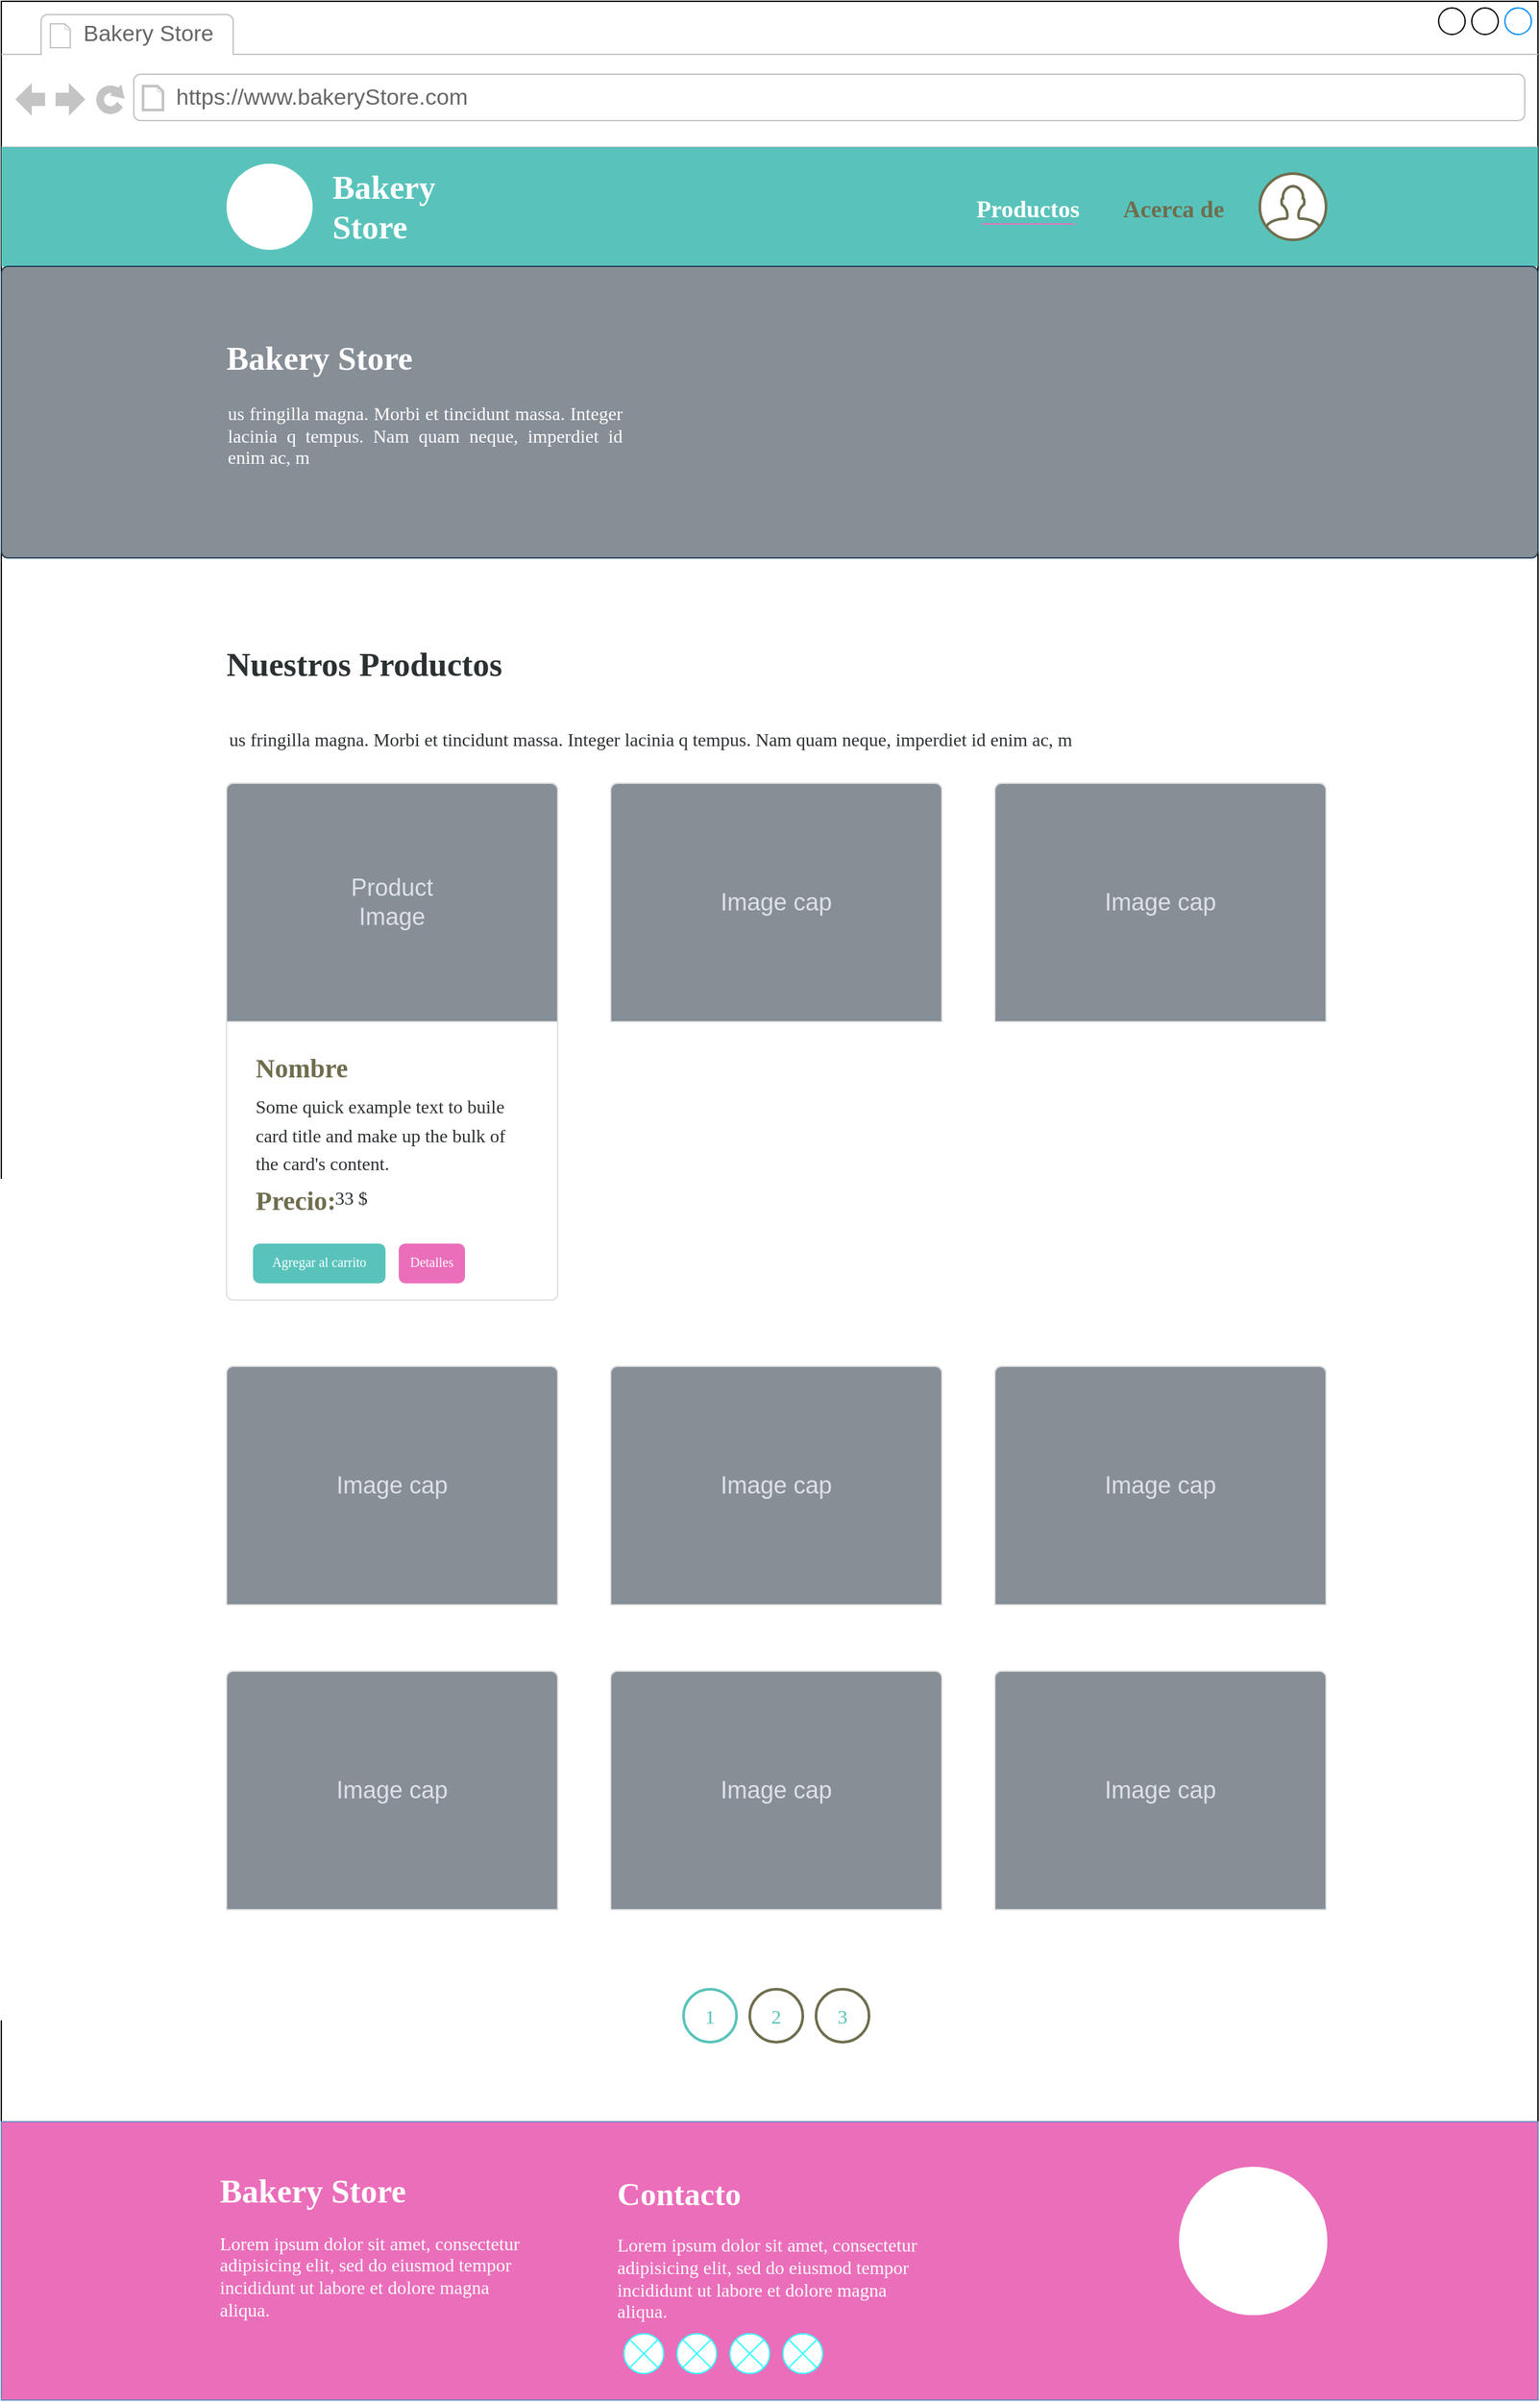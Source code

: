 <mxfile version="12.9.13" type="device" pages="4"><diagram id="JHUfWopb2n-e7SU1ZTzq" name="Page-1"><mxGraphModel dx="10679" dy="5884" grid="1" gridSize="10" guides="1" tooltips="1" connect="1" arrows="1" fold="1" page="1" pageScale="1" pageWidth="1654" pageHeight="1169" math="0" shadow="0" extFonts="Dancing Script^https://fonts.googleapis.com/css?family=Dancing+Script|Raleway^https://fonts.googleapis.com/css?family=Raleway"><root><mxCell id="0"/><mxCell id="1" parent="0"/><mxCell id="-yvruIZ4IMFruuf0tMBg-1" value="" style="strokeWidth=1;shadow=0;dashed=0;align=center;html=1;shape=mxgraph.mockup.containers.browserWindow;rSize=0;strokeColor2=#008cff;strokeColor3=#c4c4c4;mainText=,;recursiveResize=0;" parent="1" vertex="1"><mxGeometry x="-6450" y="-3450" width="1160" height="1810" as="geometry"/></mxCell><mxCell id="-yvruIZ4IMFruuf0tMBg-2" value="Bakery Store" style="strokeWidth=1;shadow=0;dashed=0;align=center;html=1;shape=mxgraph.mockup.containers.anchor;fontSize=17;fontColor=#666666;align=left;" parent="-yvruIZ4IMFruuf0tMBg-1" vertex="1"><mxGeometry x="60" y="12" width="110" height="26" as="geometry"/></mxCell><mxCell id="-yvruIZ4IMFruuf0tMBg-3" value="https://www.bakeryStore.com" style="strokeWidth=1;shadow=0;dashed=0;align=center;html=1;shape=mxgraph.mockup.containers.anchor;rSize=0;fontSize=17;fontColor=#666666;align=left;" parent="-yvruIZ4IMFruuf0tMBg-1" vertex="1"><mxGeometry x="130" y="60" width="250" height="26" as="geometry"/></mxCell><mxCell id="-yvruIZ4IMFruuf0tMBg-4" value="" style="html=1;shadow=0;dashed=0;fontSize=16;align=left;spacing=15;labelBackgroundColor=#2DB0A7;fillColor=#59c3bb;strokeColor=none;fontColor=#ffffff;gradientColor=none;" parent="-yvruIZ4IMFruuf0tMBg-1" vertex="1"><mxGeometry y="110" width="1160" height="90" as="geometry"/></mxCell><mxCell id="-yvruIZ4IMFruuf0tMBg-5" value="Productos" style="fillColor=none;strokeColor=none;fontSize=18;fontColor=#ffffff;align=center;fontFamily=Raleway;FType=g;fontStyle=1;labelBorderColor=none;shadow=0;rounded=0;" parent="-yvruIZ4IMFruuf0tMBg-4" vertex="1"><mxGeometry width="110" height="40" relative="1" as="geometry"><mxPoint x="720" y="25" as="offset"/></mxGeometry></mxCell><mxCell id="-yvruIZ4IMFruuf0tMBg-8" value="Bakery&#10;Store" style="fillColor=none;strokeColor=none;fontSize=25;fontColor=#ffffff;align=left;fontStyle=1;fontFamily=Dancing Script;FType=g;verticalAlign=top;spacing=0;" parent="-yvruIZ4IMFruuf0tMBg-4" vertex="1"><mxGeometry width="80" height="70" relative="1" as="geometry"><mxPoint x="250" y="10" as="offset"/></mxGeometry></mxCell><mxCell id="-yvruIZ4IMFruuf0tMBg-177" value="" style="ellipse;whiteSpace=wrap;html=1;aspect=fixed;labelBackgroundColor=#2DB0A7;fontSize=30;align=left;strokeColor=none;" parent="-yvruIZ4IMFruuf0tMBg-4" vertex="1"><mxGeometry x="170" y="12.5" width="65" height="65" as="geometry"/></mxCell><mxCell id="-yvruIZ4IMFruuf0tMBg-179" value="Acerca de" style="fillColor=none;strokeColor=none;fontSize=18;fontColor=#6F6D4E;align=center;fontFamily=Raleway;FType=g;fontStyle=1" parent="-yvruIZ4IMFruuf0tMBg-4" vertex="1"><mxGeometry width="110" height="40" relative="1" as="geometry"><mxPoint x="830" y="25" as="offset"/></mxGeometry></mxCell><mxCell id="-yvruIZ4IMFruuf0tMBg-180" value="" style="html=1;verticalLabelPosition=bottom;align=center;labelBackgroundColor=#ffffff;verticalAlign=top;strokeWidth=2;shadow=0;dashed=0;shape=mxgraph.ios7.icons.user;fontSize=18;strokeColor=#6F6D4E;" parent="-yvruIZ4IMFruuf0tMBg-4" vertex="1"><mxGeometry x="950" y="20" width="50" height="50" as="geometry"/></mxCell><mxCell id="-yvruIZ4IMFruuf0tMBg-181" value="" style="endArrow=none;html=1;fontSize=18;fontColor=#6F6D4E;strokeColor=#EB6EBA;" parent="-yvruIZ4IMFruuf0tMBg-4" edge="1"><mxGeometry width="50" height="50" relative="1" as="geometry"><mxPoint x="740" y="58" as="sourcePoint"/><mxPoint x="810" y="58" as="targetPoint"/></mxGeometry></mxCell><mxCell id="-yvruIZ4IMFruuf0tMBg-183" value="" style="html=1;shadow=0;dashed=0;shape=mxgraph.bootstrap.rrect;rSize=5;strokeColor=#23445d;html=1;whiteSpace=wrap;fillColor=#868E96;align=left;spacing=15;fontSize=14;verticalAlign=top;spacingTop=40;rounded=0;labelBackgroundColor=none;noLabel=1;" parent="-yvruIZ4IMFruuf0tMBg-1" vertex="1"><mxGeometry y="200" width="1160" height="220" as="geometry"/></mxCell><mxCell id="-yvruIZ4IMFruuf0tMBg-184" value="Bakery Store" style="fillColor=none;strokeColor=none;fontSize=25;fontColor=#ffffff;align=left;fontStyle=1;fontFamily=Dancing Script;FType=g;verticalAlign=top;spacing=0;" parent="-yvruIZ4IMFruuf0tMBg-1" vertex="1"><mxGeometry width="130" height="40" relative="1" as="geometry"><mxPoint x="170" y="249" as="offset"/></mxGeometry></mxCell><mxCell id="-yvruIZ4IMFruuf0tMBg-187" value="&lt;p style=&quot;margin: 0px 0px 15px ; padding: 0px ; text-align: justify ; font-size: 14px&quot;&gt;us fringilla magna. Morbi et tincidunt massa. Integer lacinia q&amp;nbsp;tempus. Nam quam neque, imperdiet id enim ac, m&lt;/p&gt;" style="text;html=1;strokeColor=none;fillColor=none;align=center;verticalAlign=middle;whiteSpace=wrap;rounded=0;shadow=0;labelBackgroundColor=none;fontFamily=Raleway;fontSize=18;fontColor=#FFFFFF;" parent="-yvruIZ4IMFruuf0tMBg-1" vertex="1"><mxGeometry x="170" y="301" width="300" height="70" as="geometry"/></mxCell><mxCell id="-yvruIZ4IMFruuf0tMBg-188" value="Nuestros Productos" style="fillColor=none;strokeColor=none;fontSize=25;fontColor=#2b3033;align=left;fontStyle=1;fontFamily=Dancing Script;FType=g;verticalAlign=top;spacing=0;" parent="-yvruIZ4IMFruuf0tMBg-1" vertex="1"><mxGeometry width="180" height="40" relative="1" as="geometry"><mxPoint x="170" y="480" as="offset"/></mxGeometry></mxCell><mxCell id="-yvruIZ4IMFruuf0tMBg-189" value="" style="html=1;shadow=0;dashed=0;shape=mxgraph.bootstrap.rrect;rSize=5;strokeColor=#DFDFDF;html=1;whiteSpace=wrap;fillColor=#ffffff;fontColor=#000000;verticalAlign=bottom;align=left;spacing=20;spacingBottom=50;fontSize=14;rounded=0;labelBackgroundColor=none;" parent="-yvruIZ4IMFruuf0tMBg-1" vertex="1"><mxGeometry x="170" y="590" width="250" height="390" as="geometry"/></mxCell><mxCell id="-yvruIZ4IMFruuf0tMBg-190" value="Product&lt;br&gt;Image" style="html=1;shadow=0;dashed=0;shape=mxgraph.bootstrap.topButton;rSize=5;perimeter=none;whiteSpace=wrap;fillColor=#868E96;strokeColor=#DFDFDF;fontColor=#DEE2E6;resizeWidth=1;fontSize=18;" parent="-yvruIZ4IMFruuf0tMBg-189" vertex="1"><mxGeometry width="250" height="180" relative="1" as="geometry"/></mxCell><mxCell id="-yvruIZ4IMFruuf0tMBg-191" value="" style="html=1;shadow=0;dashed=0;shape=mxgraph.bootstrap.rrect;rSize=5;perimeter=none;whiteSpace=wrap;fillColor=#59C3BB;strokeColor=none;fontColor=#ffffff;resizeWidth=1;fontSize=14;align=center;" parent="-yvruIZ4IMFruuf0tMBg-189" vertex="1"><mxGeometry y="1" width="100" height="30" relative="1" as="geometry"><mxPoint x="20" y="-42.67" as="offset"/></mxGeometry></mxCell><mxCell id="-yvruIZ4IMFruuf0tMBg-192" value="&lt;font style=&quot;font-size: 10px&quot; color=&quot;#ffffff&quot;&gt;Agregar al carrito&lt;/font&gt;" style="text;html=1;strokeColor=none;fillColor=none;align=center;verticalAlign=middle;whiteSpace=wrap;rounded=0;shadow=0;labelBackgroundColor=none;fontFamily=Raleway;fontSize=18;fontColor=#2b3033;" parent="-yvruIZ4IMFruuf0tMBg-189" vertex="1"><mxGeometry x="20" y="347.966" width="100" height="22.286" as="geometry"/></mxCell><mxCell id="-yvruIZ4IMFruuf0tMBg-193" value="" style="html=1;shadow=0;dashed=0;shape=mxgraph.bootstrap.rrect;rSize=5;perimeter=none;whiteSpace=wrap;fillColor=#EB6EBA;strokeColor=none;fontColor=#ffffff;resizeWidth=1;fontSize=14;align=center;" parent="-yvruIZ4IMFruuf0tMBg-189" vertex="1"><mxGeometry y="1" width="50" height="30" relative="1" as="geometry"><mxPoint x="130" y="-42.67" as="offset"/></mxGeometry></mxCell><mxCell id="-yvruIZ4IMFruuf0tMBg-194" value="&lt;font style=&quot;font-size: 10px&quot; color=&quot;#ffffff&quot;&gt;Detalles&lt;/font&gt;" style="text;html=1;strokeColor=none;fillColor=none;align=center;verticalAlign=middle;whiteSpace=wrap;rounded=0;shadow=0;labelBackgroundColor=none;fontFamily=Raleway;fontSize=18;fontColor=#2b3033;" parent="-yvruIZ4IMFruuf0tMBg-189" vertex="1"><mxGeometry x="130" y="347.966" width="50" height="22.286" as="geometry"/></mxCell><mxCell id="-yvruIZ4IMFruuf0tMBg-196" value="&lt;font face=&quot;Dancing Script&quot; color=&quot;#6f6d4e&quot; size=&quot;1&quot;&gt;&lt;b style=&quot;font-size: 20px&quot;&gt;Nombre&lt;/b&gt;&lt;/font&gt;" style="text;html=1;strokeColor=none;fillColor=none;align=left;verticalAlign=middle;whiteSpace=wrap;rounded=0;shadow=0;labelBackgroundColor=none;fontFamily=Raleway;fontSize=18;fontColor=#2b3033;" parent="-yvruIZ4IMFruuf0tMBg-189" vertex="1"><mxGeometry x="20" y="200.002" width="70" height="30.0" as="geometry"/></mxCell><mxCell id="-yvruIZ4IMFruuf0tMBg-197" value="&lt;span style=&quot;font-size: 14px&quot;&gt;Some quick example text to buile card title and make up the bulk of the card's content.&lt;/span&gt;" style="text;html=1;strokeColor=none;fillColor=none;align=left;verticalAlign=middle;whiteSpace=wrap;rounded=0;shadow=0;labelBackgroundColor=none;fontFamily=Raleway;fontSize=18;fontColor=#2b3033;" parent="-yvruIZ4IMFruuf0tMBg-189" vertex="1"><mxGeometry x="20" y="229.998" width="210" height="70" as="geometry"/></mxCell><mxCell id="-yvruIZ4IMFruuf0tMBg-198" value="&lt;font face=&quot;Dancing Script&quot; color=&quot;#6f6d4e&quot; size=&quot;1&quot;&gt;&lt;b style=&quot;font-size: 20px&quot;&gt;Precio:&amp;nbsp;&lt;/b&gt;&lt;/font&gt;" style="text;html=1;strokeColor=none;fillColor=none;align=left;verticalAlign=middle;whiteSpace=wrap;rounded=0;shadow=0;labelBackgroundColor=none;fontFamily=Raleway;fontSize=18;fontColor=#2b3033;" parent="-yvruIZ4IMFruuf0tMBg-189" vertex="1"><mxGeometry x="20" y="299.995" width="60" height="30.0" as="geometry"/></mxCell><mxCell id="-yvruIZ4IMFruuf0tMBg-199" value="&lt;span style=&quot;font-size: 14px&quot;&gt;33 $&lt;/span&gt;" style="text;html=1;strokeColor=none;fillColor=none;align=left;verticalAlign=middle;whiteSpace=wrap;rounded=0;shadow=0;labelBackgroundColor=none;fontFamily=Raleway;fontSize=18;fontColor=#2b3033;" parent="-yvruIZ4IMFruuf0tMBg-189" vertex="1"><mxGeometry x="80" y="299.995" width="40" height="25.0" as="geometry"/></mxCell><mxCell id="-yvruIZ4IMFruuf0tMBg-200" value="" style="html=1;shadow=0;dashed=0;shape=mxgraph.bootstrap.rrect;rSize=5;strokeColor=#DFDFDF;html=1;whiteSpace=wrap;fillColor=#ffffff;fontColor=#000000;verticalAlign=bottom;align=left;spacing=20;fontSize=14;rounded=0;labelBackgroundColor=none;" parent="-yvruIZ4IMFruuf0tMBg-1" vertex="1"><mxGeometry x="460" y="590" width="250" height="180" as="geometry"/></mxCell><mxCell id="-yvruIZ4IMFruuf0tMBg-201" value="Image cap" style="html=1;shadow=0;dashed=0;shape=mxgraph.bootstrap.topButton;rSize=5;perimeter=none;whiteSpace=wrap;fillColor=#868E96;strokeColor=#DFDFDF;fontColor=#DEE2E6;resizeWidth=1;fontSize=18;" parent="-yvruIZ4IMFruuf0tMBg-200" vertex="1"><mxGeometry width="250" height="180" relative="1" as="geometry"/></mxCell><mxCell id="-yvruIZ4IMFruuf0tMBg-202" value="" style="html=1;shadow=0;dashed=0;shape=mxgraph.bootstrap.rrect;rSize=5;strokeColor=#DFDFDF;html=1;whiteSpace=wrap;fillColor=#ffffff;fontColor=#000000;verticalAlign=bottom;align=left;spacing=20;fontSize=14;rounded=0;labelBackgroundColor=none;" parent="-yvruIZ4IMFruuf0tMBg-1" vertex="1"><mxGeometry x="750" y="590" width="250" height="180" as="geometry"/></mxCell><mxCell id="-yvruIZ4IMFruuf0tMBg-203" value="Image cap" style="html=1;shadow=0;dashed=0;shape=mxgraph.bootstrap.topButton;rSize=5;perimeter=none;whiteSpace=wrap;fillColor=#868E96;strokeColor=#DFDFDF;fontColor=#DEE2E6;resizeWidth=1;fontSize=18;" parent="-yvruIZ4IMFruuf0tMBg-202" vertex="1"><mxGeometry width="250" height="180" relative="1" as="geometry"/></mxCell><mxCell id="-yvruIZ4IMFruuf0tMBg-15" value="" style="group;labelBackgroundColor=#ffffff;fillColor=#EB6EBA;strokeColor=#6c8ebf;" parent="-yvruIZ4IMFruuf0tMBg-1" vertex="1" connectable="0"><mxGeometry y="1600" width="1160" height="210" as="geometry"/></mxCell><mxCell id="-yvruIZ4IMFruuf0tMBg-19" value="&lt;h1&gt;&lt;font face=&quot;Raleway&quot;&gt;Contacto&lt;/font&gt;&lt;/h1&gt;&lt;p&gt;&lt;font face=&quot;Raleway&quot; style=&quot;font-size: 14px&quot;&gt;Lorem ipsum dolor sit amet, consectetur adipisicing elit, sed do eiusmod tempor incididunt ut labore et dolore magna aliqua.&lt;/font&gt;&lt;/p&gt;" style="text;html=1;strokeColor=none;fillColor=none;spacing=5;spacingTop=-20;whiteSpace=wrap;overflow=hidden;rounded=0;fontColor=#FFFFFF;" parent="-yvruIZ4IMFruuf0tMBg-15" vertex="1"><mxGeometry x="460" y="35" width="240" height="120" as="geometry"/></mxCell><mxCell id="-yvruIZ4IMFruuf0tMBg-20" value="" style="shape=sumEllipse;perimeter=ellipsePerimeter;whiteSpace=wrap;html=1;backgroundOutline=1;strokeColor=#33FFFF;" parent="-yvruIZ4IMFruuf0tMBg-15" vertex="1"><mxGeometry x="470" y="160" width="30" height="30" as="geometry"/></mxCell><mxCell id="-yvruIZ4IMFruuf0tMBg-21" value="" style="shape=sumEllipse;perimeter=ellipsePerimeter;whiteSpace=wrap;html=1;backgroundOutline=1;strokeColor=#33FFFF;" parent="-yvruIZ4IMFruuf0tMBg-15" vertex="1"><mxGeometry x="510" y="160" width="30" height="30" as="geometry"/></mxCell><mxCell id="-yvruIZ4IMFruuf0tMBg-22" value="" style="shape=sumEllipse;perimeter=ellipsePerimeter;whiteSpace=wrap;html=1;backgroundOutline=1;strokeColor=#33FFFF;" parent="-yvruIZ4IMFruuf0tMBg-15" vertex="1"><mxGeometry x="550" y="160" width="30" height="30" as="geometry"/></mxCell><mxCell id="-yvruIZ4IMFruuf0tMBg-23" value="" style="shape=sumEllipse;perimeter=ellipsePerimeter;whiteSpace=wrap;html=1;backgroundOutline=1;strokeColor=#33FFFF;" parent="-yvruIZ4IMFruuf0tMBg-15" vertex="1"><mxGeometry x="590" y="160" width="30" height="30" as="geometry"/></mxCell><mxCell id="-yvruIZ4IMFruuf0tMBg-25" value="&lt;h1 style=&quot;font-size: 25px&quot;&gt;&lt;font face=&quot;Dancing Script&quot; color=&quot;#ffffff&quot; style=&quot;font-size: 25px&quot;&gt;Bakery Store&lt;/font&gt;&lt;/h1&gt;&lt;p&gt;&lt;font face=&quot;Raleway&quot; style=&quot;font-size: 14px&quot; color=&quot;#ffffff&quot;&gt;Lorem ipsum dolor sit amet, consectetur adipisicing elit, sed do eiusmod tempor incididunt ut labore et dolore magna aliqua.&lt;/font&gt;&lt;/p&gt;" style="text;html=1;strokeColor=none;fillColor=none;spacing=5;spacingTop=-20;whiteSpace=wrap;overflow=hidden;rounded=0;" parent="-yvruIZ4IMFruuf0tMBg-15" vertex="1"><mxGeometry x="160" y="30" width="240" height="130" as="geometry"/></mxCell><mxCell id="6PyExwMu-uLQiqR12O87-12" value="" style="ellipse;whiteSpace=wrap;html=1;aspect=fixed;labelBackgroundColor=#ffffff;strokeColor=#FFFFFF;strokeWidth=2;fillColor=#FFFFFF;gradientColor=none;fontColor=#FFFFFF;" vertex="1" parent="-yvruIZ4IMFruuf0tMBg-15"><mxGeometry x="890" y="35" width="110" height="110" as="geometry"/></mxCell><mxCell id="-yvruIZ4IMFruuf0tMBg-204" value="" style="html=1;shadow=0;dashed=0;shape=mxgraph.bootstrap.rrect;rSize=5;strokeColor=#DFDFDF;html=1;whiteSpace=wrap;fillColor=#ffffff;fontColor=#000000;verticalAlign=bottom;align=left;spacing=20;fontSize=14;rounded=0;labelBackgroundColor=none;" parent="-yvruIZ4IMFruuf0tMBg-1" vertex="1"><mxGeometry x="170" y="1030" width="250" height="180" as="geometry"/></mxCell><mxCell id="-yvruIZ4IMFruuf0tMBg-205" value="Image cap" style="html=1;shadow=0;dashed=0;shape=mxgraph.bootstrap.topButton;rSize=5;perimeter=none;whiteSpace=wrap;fillColor=#868E96;strokeColor=#DFDFDF;fontColor=#DEE2E6;resizeWidth=1;fontSize=18;" parent="-yvruIZ4IMFruuf0tMBg-204" vertex="1"><mxGeometry width="250" height="180" relative="1" as="geometry"/></mxCell><mxCell id="-yvruIZ4IMFruuf0tMBg-206" value="" style="html=1;shadow=0;dashed=0;shape=mxgraph.bootstrap.rrect;rSize=5;strokeColor=#DFDFDF;html=1;whiteSpace=wrap;fillColor=#ffffff;fontColor=#000000;verticalAlign=bottom;align=left;spacing=20;fontSize=14;rounded=0;labelBackgroundColor=none;" parent="-yvruIZ4IMFruuf0tMBg-1" vertex="1"><mxGeometry x="460" y="1030" width="250" height="180" as="geometry"/></mxCell><mxCell id="-yvruIZ4IMFruuf0tMBg-207" value="Image cap" style="html=1;shadow=0;dashed=0;shape=mxgraph.bootstrap.topButton;rSize=5;perimeter=none;whiteSpace=wrap;fillColor=#868E96;strokeColor=#DFDFDF;fontColor=#DEE2E6;resizeWidth=1;fontSize=18;" parent="-yvruIZ4IMFruuf0tMBg-206" vertex="1"><mxGeometry width="250" height="180" relative="1" as="geometry"/></mxCell><mxCell id="-yvruIZ4IMFruuf0tMBg-208" value="" style="html=1;shadow=0;dashed=0;shape=mxgraph.bootstrap.rrect;rSize=5;strokeColor=#DFDFDF;html=1;whiteSpace=wrap;fillColor=#ffffff;fontColor=#000000;verticalAlign=bottom;align=left;spacing=20;fontSize=14;rounded=0;labelBackgroundColor=none;" parent="-yvruIZ4IMFruuf0tMBg-1" vertex="1"><mxGeometry x="750" y="1030" width="250" height="180" as="geometry"/></mxCell><mxCell id="-yvruIZ4IMFruuf0tMBg-209" value="Image cap" style="html=1;shadow=0;dashed=0;shape=mxgraph.bootstrap.topButton;rSize=5;perimeter=none;whiteSpace=wrap;fillColor=#868E96;strokeColor=#DFDFDF;fontColor=#DEE2E6;resizeWidth=1;fontSize=18;" parent="-yvruIZ4IMFruuf0tMBg-208" vertex="1"><mxGeometry width="250" height="180" relative="1" as="geometry"/></mxCell><mxCell id="-yvruIZ4IMFruuf0tMBg-210" value="" style="html=1;shadow=0;dashed=0;shape=mxgraph.bootstrap.rrect;rSize=5;strokeColor=#DFDFDF;html=1;whiteSpace=wrap;fillColor=#ffffff;fontColor=#000000;verticalAlign=bottom;align=left;spacing=20;fontSize=14;rounded=0;labelBackgroundColor=none;" parent="-yvruIZ4IMFruuf0tMBg-1" vertex="1"><mxGeometry x="170" y="1260" width="250" height="180" as="geometry"/></mxCell><mxCell id="-yvruIZ4IMFruuf0tMBg-211" value="Image cap" style="html=1;shadow=0;dashed=0;shape=mxgraph.bootstrap.topButton;rSize=5;perimeter=none;whiteSpace=wrap;fillColor=#868E96;strokeColor=#DFDFDF;fontColor=#DEE2E6;resizeWidth=1;fontSize=18;" parent="-yvruIZ4IMFruuf0tMBg-210" vertex="1"><mxGeometry width="250" height="180" relative="1" as="geometry"/></mxCell><mxCell id="-yvruIZ4IMFruuf0tMBg-212" value="" style="html=1;shadow=0;dashed=0;shape=mxgraph.bootstrap.rrect;rSize=5;strokeColor=#DFDFDF;html=1;whiteSpace=wrap;fillColor=#ffffff;fontColor=#000000;verticalAlign=bottom;align=left;spacing=20;fontSize=14;rounded=0;labelBackgroundColor=none;" parent="-yvruIZ4IMFruuf0tMBg-1" vertex="1"><mxGeometry x="460" y="1260" width="250" height="180" as="geometry"/></mxCell><mxCell id="-yvruIZ4IMFruuf0tMBg-213" value="Image cap" style="html=1;shadow=0;dashed=0;shape=mxgraph.bootstrap.topButton;rSize=5;perimeter=none;whiteSpace=wrap;fillColor=#868E96;strokeColor=#DFDFDF;fontColor=#DEE2E6;resizeWidth=1;fontSize=18;" parent="-yvruIZ4IMFruuf0tMBg-212" vertex="1"><mxGeometry width="250" height="180" relative="1" as="geometry"/></mxCell><mxCell id="-yvruIZ4IMFruuf0tMBg-214" value="" style="html=1;shadow=0;dashed=0;shape=mxgraph.bootstrap.rrect;rSize=5;strokeColor=#DFDFDF;html=1;whiteSpace=wrap;fillColor=#ffffff;fontColor=#000000;verticalAlign=bottom;align=left;spacing=20;fontSize=14;rounded=0;labelBackgroundColor=none;" parent="-yvruIZ4IMFruuf0tMBg-1" vertex="1"><mxGeometry x="750" y="1260" width="250" height="180" as="geometry"/></mxCell><mxCell id="-yvruIZ4IMFruuf0tMBg-215" value="Image cap" style="html=1;shadow=0;dashed=0;shape=mxgraph.bootstrap.topButton;rSize=5;perimeter=none;whiteSpace=wrap;fillColor=#868E96;strokeColor=#DFDFDF;fontColor=#DEE2E6;resizeWidth=1;fontSize=18;" parent="-yvruIZ4IMFruuf0tMBg-214" vertex="1"><mxGeometry width="250" height="180" relative="1" as="geometry"/></mxCell><mxCell id="-yvruIZ4IMFruuf0tMBg-216" value="&lt;p style=&quot;margin: 0px 0px 15px; padding: 0px; font-size: 14px;&quot;&gt;&lt;font color=&quot;#2b3033&quot;&gt;us fringilla magna. Morbi et tincidunt massa. Integer lacinia q&amp;nbsp;tempus. Nam quam neque, imperdiet id enim ac, m&lt;/font&gt;&lt;/p&gt;" style="text;html=1;strokeColor=none;fillColor=none;align=left;verticalAlign=middle;whiteSpace=wrap;rounded=0;shadow=0;labelBackgroundColor=none;fontFamily=Raleway;fontSize=18;fontColor=#FFFFFF;" parent="-yvruIZ4IMFruuf0tMBg-1" vertex="1"><mxGeometry x="170" y="530" width="830" height="70" as="geometry"/></mxCell><mxCell id="6PyExwMu-uLQiqR12O87-11" value="" style="group" vertex="1" connectable="0" parent="-yvruIZ4IMFruuf0tMBg-1"><mxGeometry x="515" y="1500" width="140" height="40" as="geometry"/></mxCell><mxCell id="6PyExwMu-uLQiqR12O87-5" value="" style="ellipse;whiteSpace=wrap;html=1;aspect=fixed;labelBackgroundColor=none;strokeWidth=2;strokeColor=#59C3BB;" vertex="1" parent="6PyExwMu-uLQiqR12O87-11"><mxGeometry width="40" height="40" as="geometry"/></mxCell><mxCell id="6PyExwMu-uLQiqR12O87-6" value="&lt;font face=&quot;Raleway&quot; style=&quot;font-size: 15px&quot; color=&quot;#59c3bb&quot;&gt;1&lt;/font&gt;" style="text;html=1;strokeColor=none;fillColor=none;align=center;verticalAlign=middle;whiteSpace=wrap;rounded=0;labelBackgroundColor=none;fontColor=#FFFFFF;" vertex="1" parent="6PyExwMu-uLQiqR12O87-11"><mxGeometry width="40" height="40" as="geometry"/></mxCell><mxCell id="6PyExwMu-uLQiqR12O87-7" value="" style="ellipse;whiteSpace=wrap;html=1;aspect=fixed;labelBackgroundColor=none;strokeWidth=2;strokeColor=#6F6D4E;" vertex="1" parent="6PyExwMu-uLQiqR12O87-11"><mxGeometry x="50" width="40" height="40" as="geometry"/></mxCell><mxCell id="6PyExwMu-uLQiqR12O87-8" value="&lt;font face=&quot;Raleway&quot; style=&quot;font-size: 15px&quot; color=&quot;#59c3bb&quot;&gt;2&lt;/font&gt;" style="text;html=1;strokeColor=none;fillColor=none;align=center;verticalAlign=middle;whiteSpace=wrap;rounded=0;labelBackgroundColor=none;fontColor=#FFFFFF;" vertex="1" parent="6PyExwMu-uLQiqR12O87-11"><mxGeometry x="50" width="40" height="40" as="geometry"/></mxCell><mxCell id="6PyExwMu-uLQiqR12O87-9" value="" style="ellipse;whiteSpace=wrap;html=1;aspect=fixed;labelBackgroundColor=none;strokeWidth=2;strokeColor=#6F6D4E;" vertex="1" parent="6PyExwMu-uLQiqR12O87-11"><mxGeometry x="100" width="40" height="40" as="geometry"/></mxCell><mxCell id="6PyExwMu-uLQiqR12O87-10" value="&lt;font face=&quot;Raleway&quot; style=&quot;font-size: 15px&quot; color=&quot;#59c3bb&quot;&gt;3&lt;/font&gt;" style="text;html=1;strokeColor=none;fillColor=none;align=center;verticalAlign=middle;whiteSpace=wrap;rounded=0;labelBackgroundColor=none;fontColor=#FFFFFF;" vertex="1" parent="6PyExwMu-uLQiqR12O87-11"><mxGeometry x="100" width="40" height="40" as="geometry"/></mxCell></root></mxGraphModel></diagram><diagram id="1UA30-htZKj70-dAYL-Z" name="Page-2"><mxGraphModel dx="12304" dy="8004" grid="1" gridSize="10" guides="1" tooltips="1" connect="1" arrows="1" fold="1" page="1" pageScale="1" pageWidth="1654" pageHeight="1169" math="0" shadow="0"><root><mxCell id="FtEUEqToDOI-DG9MXC5x-0"/><mxCell id="FtEUEqToDOI-DG9MXC5x-1" parent="FtEUEqToDOI-DG9MXC5x-0"/><mxCell id="WM_IKCvNfoZRgAHr6H0B-0" value="Bakery Store" style="fillColor=none;strokeColor=none;fontSize=14;fontColor=#ffffff;align=center;fontStyle=2" vertex="1" parent="FtEUEqToDOI-DG9MXC5x-1"><mxGeometry x="-6180" y="-4325" width="100" height="40" as="geometry"><mxPoint x="1710" y="25" as="offset"/></mxGeometry></mxCell><mxCell id="WM_IKCvNfoZRgAHr6H0B-1" value="" style="strokeWidth=1;shadow=0;dashed=0;align=center;html=1;shape=mxgraph.mockup.containers.browserWindow;rSize=0;strokeColor2=#008cff;strokeColor3=#c4c4c4;mainText=,;recursiveResize=0;" vertex="1" parent="FtEUEqToDOI-DG9MXC5x-1"><mxGeometry x="-6402" y="-4450" width="1160" height="1810" as="geometry"/></mxCell><mxCell id="WM_IKCvNfoZRgAHr6H0B-2" value="Bakery Store" style="strokeWidth=1;shadow=0;dashed=0;align=center;html=1;shape=mxgraph.mockup.containers.anchor;fontSize=17;fontColor=#666666;align=left;" vertex="1" parent="WM_IKCvNfoZRgAHr6H0B-1"><mxGeometry x="60" y="12" width="110" height="26" as="geometry"/></mxCell><mxCell id="WM_IKCvNfoZRgAHr6H0B-3" value="https://www.bakeryStore.com" style="strokeWidth=1;shadow=0;dashed=0;align=center;html=1;shape=mxgraph.mockup.containers.anchor;rSize=0;fontSize=17;fontColor=#666666;align=left;" vertex="1" parent="WM_IKCvNfoZRgAHr6H0B-1"><mxGeometry x="130" y="60" width="250" height="26" as="geometry"/></mxCell><mxCell id="WM_IKCvNfoZRgAHr6H0B-4" value="" style="html=1;shadow=0;dashed=0;fontSize=16;align=left;spacing=15;labelBackgroundColor=#2DB0A7;fillColor=#59c3bb;strokeColor=none;fontColor=#ffffff;gradientColor=none;" vertex="1" parent="WM_IKCvNfoZRgAHr6H0B-1"><mxGeometry y="110" width="1160" height="90" as="geometry"/></mxCell><mxCell id="WM_IKCvNfoZRgAHr6H0B-5" value="Productos" style="fillColor=none;strokeColor=none;fontSize=18;fontColor=#ffffff;align=center;fontFamily=Raleway;FType=g;fontStyle=1;labelBorderColor=none;shadow=0;rounded=0;" vertex="1" parent="WM_IKCvNfoZRgAHr6H0B-4"><mxGeometry width="110" height="40" relative="1" as="geometry"><mxPoint x="720" y="25" as="offset"/></mxGeometry></mxCell><mxCell id="WM_IKCvNfoZRgAHr6H0B-6" value="Bakery Store" style="fillColor=none;strokeColor=none;fontSize=14;fontColor=#ffffff;align=center;fontStyle=2" vertex="1" parent="WM_IKCvNfoZRgAHr6H0B-4"><mxGeometry width="100" height="40" relative="1" as="geometry"><mxPoint x="1710" y="25" as="offset"/></mxGeometry></mxCell><mxCell id="WM_IKCvNfoZRgAHr6H0B-7" value="Bakery&#10;Store" style="fillColor=none;strokeColor=none;fontSize=25;fontColor=#ffffff;align=left;fontStyle=1;fontFamily=Dancing Script;FType=g;verticalAlign=top;spacing=0;" vertex="1" parent="WM_IKCvNfoZRgAHr6H0B-4"><mxGeometry width="80" height="70" relative="1" as="geometry"><mxPoint x="250" y="10" as="offset"/></mxGeometry></mxCell><mxCell id="WM_IKCvNfoZRgAHr6H0B-8" value="" style="ellipse;whiteSpace=wrap;html=1;aspect=fixed;labelBackgroundColor=#2DB0A7;fontSize=30;align=left;strokeColor=none;" vertex="1" parent="WM_IKCvNfoZRgAHr6H0B-4"><mxGeometry x="170" y="12.5" width="65" height="65" as="geometry"/></mxCell><mxCell id="WM_IKCvNfoZRgAHr6H0B-9" value="Acerca de" style="fillColor=none;strokeColor=none;fontSize=18;fontColor=#6F6D4E;align=center;fontFamily=Raleway;FType=g;fontStyle=1" vertex="1" parent="WM_IKCvNfoZRgAHr6H0B-4"><mxGeometry width="110" height="40" relative="1" as="geometry"><mxPoint x="830" y="25" as="offset"/></mxGeometry></mxCell><mxCell id="WM_IKCvNfoZRgAHr6H0B-10" value="" style="html=1;verticalLabelPosition=bottom;align=center;labelBackgroundColor=#ffffff;verticalAlign=top;strokeWidth=2;shadow=0;dashed=0;shape=mxgraph.ios7.icons.user;fontSize=18;strokeColor=#6F6D4E;" vertex="1" parent="WM_IKCvNfoZRgAHr6H0B-4"><mxGeometry x="950" y="20" width="50" height="50" as="geometry"/></mxCell><mxCell id="WM_IKCvNfoZRgAHr6H0B-11" value="" style="endArrow=none;html=1;fontSize=18;fontColor=#6F6D4E;strokeColor=#EB6EBA;" edge="1" parent="WM_IKCvNfoZRgAHr6H0B-4"><mxGeometry width="50" height="50" relative="1" as="geometry"><mxPoint x="740" y="58" as="sourcePoint"/><mxPoint x="810" y="58" as="targetPoint"/></mxGeometry></mxCell><mxCell id="WM_IKCvNfoZRgAHr6H0B-12" value="" style="html=1;shadow=0;dashed=0;shape=mxgraph.bootstrap.rrect;rSize=5;strokeColor=#23445d;html=1;whiteSpace=wrap;fillColor=#868E96;align=left;spacing=15;fontSize=14;verticalAlign=top;spacingTop=40;rounded=0;labelBackgroundColor=none;noLabel=1;" vertex="1" parent="WM_IKCvNfoZRgAHr6H0B-1"><mxGeometry y="200" width="1160" height="220" as="geometry"/></mxCell><mxCell id="WM_IKCvNfoZRgAHr6H0B-13" value="Bakery Store" style="fillColor=none;strokeColor=none;fontSize=25;fontColor=#ffffff;align=left;fontStyle=1;fontFamily=Dancing Script;FType=g;verticalAlign=top;spacing=0;" vertex="1" parent="WM_IKCvNfoZRgAHr6H0B-1"><mxGeometry width="130" height="40" relative="1" as="geometry"><mxPoint x="170" y="249" as="offset"/></mxGeometry></mxCell><mxCell id="WM_IKCvNfoZRgAHr6H0B-14" value="&lt;p style=&quot;margin: 0px 0px 15px ; padding: 0px ; text-align: justify ; font-size: 14px&quot;&gt;us fringilla magna. Morbi et tincidunt massa. Integer lacinia q&amp;nbsp;tempus. Nam quam neque, imperdiet id enim ac, m&lt;/p&gt;" style="text;html=1;strokeColor=none;fillColor=none;align=center;verticalAlign=middle;whiteSpace=wrap;rounded=0;shadow=0;labelBackgroundColor=none;fontFamily=Raleway;fontSize=18;fontColor=#FFFFFF;" vertex="1" parent="WM_IKCvNfoZRgAHr6H0B-1"><mxGeometry x="170" y="301" width="300" height="70" as="geometry"/></mxCell><mxCell id="WM_IKCvNfoZRgAHr6H0B-15" value="Nuestros Productos" style="fillColor=none;strokeColor=none;fontSize=25;fontColor=#2b3033;align=left;fontStyle=1;fontFamily=Dancing Script;FType=g;verticalAlign=top;spacing=0;" vertex="1" parent="WM_IKCvNfoZRgAHr6H0B-1"><mxGeometry width="180" height="40" relative="1" as="geometry"><mxPoint x="170" y="480" as="offset"/></mxGeometry></mxCell><mxCell id="WM_IKCvNfoZRgAHr6H0B-16" value="" style="html=1;shadow=0;dashed=0;shape=mxgraph.bootstrap.rrect;rSize=5;strokeColor=#DFDFDF;html=1;whiteSpace=wrap;fillColor=#ffffff;fontColor=#000000;verticalAlign=bottom;align=left;spacing=20;spacingBottom=50;fontSize=14;rounded=0;labelBackgroundColor=none;" vertex="1" parent="WM_IKCvNfoZRgAHr6H0B-1"><mxGeometry x="170" y="590" width="250" height="390" as="geometry"/></mxCell><mxCell id="WM_IKCvNfoZRgAHr6H0B-17" value="Product&lt;br&gt;Image" style="html=1;shadow=0;dashed=0;shape=mxgraph.bootstrap.topButton;rSize=5;perimeter=none;whiteSpace=wrap;fillColor=#868E96;strokeColor=#DFDFDF;fontColor=#DEE2E6;resizeWidth=1;fontSize=18;" vertex="1" parent="WM_IKCvNfoZRgAHr6H0B-16"><mxGeometry width="250" height="180" relative="1" as="geometry"/></mxCell><mxCell id="WM_IKCvNfoZRgAHr6H0B-18" value="" style="html=1;shadow=0;dashed=0;shape=mxgraph.bootstrap.rrect;rSize=5;perimeter=none;whiteSpace=wrap;fillColor=#59C3BB;strokeColor=none;fontColor=#ffffff;resizeWidth=1;fontSize=14;align=center;" vertex="1" parent="WM_IKCvNfoZRgAHr6H0B-16"><mxGeometry y="1" width="100" height="30" relative="1" as="geometry"><mxPoint x="20" y="-42.67" as="offset"/></mxGeometry></mxCell><mxCell id="WM_IKCvNfoZRgAHr6H0B-19" value="&lt;font style=&quot;font-size: 10px&quot; color=&quot;#ffffff&quot;&gt;Agregar al carrito&lt;/font&gt;" style="text;html=1;strokeColor=none;fillColor=none;align=center;verticalAlign=middle;whiteSpace=wrap;rounded=0;shadow=0;labelBackgroundColor=none;fontFamily=Raleway;fontSize=18;fontColor=#2b3033;" vertex="1" parent="WM_IKCvNfoZRgAHr6H0B-16"><mxGeometry x="20" y="347.966" width="100" height="22.286" as="geometry"/></mxCell><mxCell id="WM_IKCvNfoZRgAHr6H0B-20" value="" style="html=1;shadow=0;dashed=0;shape=mxgraph.bootstrap.rrect;rSize=5;perimeter=none;whiteSpace=wrap;fillColor=#EB6EBA;strokeColor=none;fontColor=#ffffff;resizeWidth=1;fontSize=14;align=center;" vertex="1" parent="WM_IKCvNfoZRgAHr6H0B-16"><mxGeometry y="1" width="50" height="30" relative="1" as="geometry"><mxPoint x="130" y="-42.67" as="offset"/></mxGeometry></mxCell><mxCell id="WM_IKCvNfoZRgAHr6H0B-21" value="&lt;font style=&quot;font-size: 10px&quot; color=&quot;#ffffff&quot;&gt;Detalles&lt;/font&gt;" style="text;html=1;strokeColor=none;fillColor=none;align=center;verticalAlign=middle;whiteSpace=wrap;rounded=0;shadow=0;labelBackgroundColor=none;fontFamily=Raleway;fontSize=18;fontColor=#2b3033;" vertex="1" parent="WM_IKCvNfoZRgAHr6H0B-16"><mxGeometry x="130" y="347.966" width="50" height="22.286" as="geometry"/></mxCell><mxCell id="WM_IKCvNfoZRgAHr6H0B-22" value="&lt;font face=&quot;Dancing Script&quot; color=&quot;#6f6d4e&quot; size=&quot;1&quot;&gt;&lt;b style=&quot;font-size: 20px&quot;&gt;Nombre&lt;/b&gt;&lt;/font&gt;" style="text;html=1;strokeColor=none;fillColor=none;align=left;verticalAlign=middle;whiteSpace=wrap;rounded=0;shadow=0;labelBackgroundColor=none;fontFamily=Raleway;fontSize=18;fontColor=#2b3033;" vertex="1" parent="WM_IKCvNfoZRgAHr6H0B-16"><mxGeometry x="20" y="200.002" width="70" height="30.0" as="geometry"/></mxCell><mxCell id="WM_IKCvNfoZRgAHr6H0B-23" value="&lt;span style=&quot;font-size: 14px&quot;&gt;Some quick example text to buile card title and make up the bulk of the card's content.&lt;/span&gt;" style="text;html=1;strokeColor=none;fillColor=none;align=left;verticalAlign=middle;whiteSpace=wrap;rounded=0;shadow=0;labelBackgroundColor=none;fontFamily=Raleway;fontSize=18;fontColor=#2b3033;" vertex="1" parent="WM_IKCvNfoZRgAHr6H0B-16"><mxGeometry x="20" y="229.998" width="210" height="70" as="geometry"/></mxCell><mxCell id="WM_IKCvNfoZRgAHr6H0B-24" value="&lt;font face=&quot;Dancing Script&quot; color=&quot;#6f6d4e&quot; size=&quot;1&quot;&gt;&lt;b style=&quot;font-size: 20px&quot;&gt;Precio:&amp;nbsp;&lt;/b&gt;&lt;/font&gt;" style="text;html=1;strokeColor=none;fillColor=none;align=left;verticalAlign=middle;whiteSpace=wrap;rounded=0;shadow=0;labelBackgroundColor=none;fontFamily=Raleway;fontSize=18;fontColor=#2b3033;" vertex="1" parent="WM_IKCvNfoZRgAHr6H0B-16"><mxGeometry x="20" y="299.995" width="60" height="30.0" as="geometry"/></mxCell><mxCell id="WM_IKCvNfoZRgAHr6H0B-25" value="&lt;span style=&quot;font-size: 14px&quot;&gt;33 $&lt;/span&gt;" style="text;html=1;strokeColor=none;fillColor=none;align=left;verticalAlign=middle;whiteSpace=wrap;rounded=0;shadow=0;labelBackgroundColor=none;fontFamily=Raleway;fontSize=18;fontColor=#2b3033;" vertex="1" parent="WM_IKCvNfoZRgAHr6H0B-16"><mxGeometry x="80" y="299.995" width="40" height="25.0" as="geometry"/></mxCell><mxCell id="WM_IKCvNfoZRgAHr6H0B-26" value="" style="html=1;shadow=0;dashed=0;shape=mxgraph.bootstrap.rrect;rSize=5;strokeColor=#DFDFDF;html=1;whiteSpace=wrap;fillColor=#ffffff;fontColor=#000000;verticalAlign=bottom;align=left;spacing=20;fontSize=14;rounded=0;labelBackgroundColor=none;" vertex="1" parent="WM_IKCvNfoZRgAHr6H0B-1"><mxGeometry x="460" y="590" width="250" height="180" as="geometry"/></mxCell><mxCell id="WM_IKCvNfoZRgAHr6H0B-27" value="Image cap" style="html=1;shadow=0;dashed=0;shape=mxgraph.bootstrap.topButton;rSize=5;perimeter=none;whiteSpace=wrap;fillColor=#868E96;strokeColor=#DFDFDF;fontColor=#DEE2E6;resizeWidth=1;fontSize=18;" vertex="1" parent="WM_IKCvNfoZRgAHr6H0B-26"><mxGeometry width="250" height="180" relative="1" as="geometry"/></mxCell><mxCell id="WM_IKCvNfoZRgAHr6H0B-28" value="" style="html=1;shadow=0;dashed=0;shape=mxgraph.bootstrap.rrect;rSize=5;strokeColor=#DFDFDF;html=1;whiteSpace=wrap;fillColor=#ffffff;fontColor=#000000;verticalAlign=bottom;align=left;spacing=20;fontSize=14;rounded=0;labelBackgroundColor=none;" vertex="1" parent="WM_IKCvNfoZRgAHr6H0B-1"><mxGeometry x="750" y="590" width="250" height="180" as="geometry"/></mxCell><mxCell id="WM_IKCvNfoZRgAHr6H0B-29" value="Image cap" style="html=1;shadow=0;dashed=0;shape=mxgraph.bootstrap.topButton;rSize=5;perimeter=none;whiteSpace=wrap;fillColor=#868E96;strokeColor=#DFDFDF;fontColor=#DEE2E6;resizeWidth=1;fontSize=18;" vertex="1" parent="WM_IKCvNfoZRgAHr6H0B-28"><mxGeometry width="250" height="180" relative="1" as="geometry"/></mxCell><mxCell id="WM_IKCvNfoZRgAHr6H0B-30" value="" style="group;labelBackgroundColor=#ffffff;fillColor=#EB6EBA;strokeColor=#6c8ebf;" vertex="1" connectable="0" parent="WM_IKCvNfoZRgAHr6H0B-1"><mxGeometry y="1600" width="1160" height="210" as="geometry"/></mxCell><mxCell id="WM_IKCvNfoZRgAHr6H0B-31" value="&lt;h1&gt;&lt;font face=&quot;Raleway&quot;&gt;Contacto&lt;/font&gt;&lt;/h1&gt;&lt;p&gt;&lt;font face=&quot;Raleway&quot; style=&quot;font-size: 14px&quot;&gt;Lorem ipsum dolor sit amet, consectetur adipisicing elit, sed do eiusmod tempor incididunt ut labore et dolore magna aliqua.&lt;/font&gt;&lt;/p&gt;" style="text;html=1;strokeColor=none;fillColor=none;spacing=5;spacingTop=-20;whiteSpace=wrap;overflow=hidden;rounded=0;fontColor=#FFFFFF;" vertex="1" parent="WM_IKCvNfoZRgAHr6H0B-30"><mxGeometry x="460" y="35" width="240" height="120" as="geometry"/></mxCell><mxCell id="WM_IKCvNfoZRgAHr6H0B-32" value="" style="shape=sumEllipse;perimeter=ellipsePerimeter;whiteSpace=wrap;html=1;backgroundOutline=1;strokeColor=#33FFFF;" vertex="1" parent="WM_IKCvNfoZRgAHr6H0B-30"><mxGeometry x="470" y="160" width="30" height="30" as="geometry"/></mxCell><mxCell id="WM_IKCvNfoZRgAHr6H0B-33" value="" style="shape=sumEllipse;perimeter=ellipsePerimeter;whiteSpace=wrap;html=1;backgroundOutline=1;strokeColor=#33FFFF;" vertex="1" parent="WM_IKCvNfoZRgAHr6H0B-30"><mxGeometry x="510" y="160" width="30" height="30" as="geometry"/></mxCell><mxCell id="WM_IKCvNfoZRgAHr6H0B-34" value="" style="shape=sumEllipse;perimeter=ellipsePerimeter;whiteSpace=wrap;html=1;backgroundOutline=1;strokeColor=#33FFFF;" vertex="1" parent="WM_IKCvNfoZRgAHr6H0B-30"><mxGeometry x="550" y="160" width="30" height="30" as="geometry"/></mxCell><mxCell id="WM_IKCvNfoZRgAHr6H0B-35" value="" style="shape=sumEllipse;perimeter=ellipsePerimeter;whiteSpace=wrap;html=1;backgroundOutline=1;strokeColor=#33FFFF;" vertex="1" parent="WM_IKCvNfoZRgAHr6H0B-30"><mxGeometry x="590" y="160" width="30" height="30" as="geometry"/></mxCell><mxCell id="WM_IKCvNfoZRgAHr6H0B-36" value="&lt;h1 style=&quot;font-size: 25px&quot;&gt;&lt;font face=&quot;Dancing Script&quot; color=&quot;#ffffff&quot; style=&quot;font-size: 25px&quot;&gt;Bakery Store&lt;/font&gt;&lt;/h1&gt;&lt;p&gt;&lt;font face=&quot;Raleway&quot; style=&quot;font-size: 14px&quot; color=&quot;#ffffff&quot;&gt;Lorem ipsum dolor sit amet, consectetur adipisicing elit, sed do eiusmod tempor incididunt ut labore et dolore magna aliqua.&lt;/font&gt;&lt;/p&gt;" style="text;html=1;strokeColor=none;fillColor=none;spacing=5;spacingTop=-20;whiteSpace=wrap;overflow=hidden;rounded=0;" vertex="1" parent="WM_IKCvNfoZRgAHr6H0B-30"><mxGeometry x="160" y="30" width="240" height="130" as="geometry"/></mxCell><mxCell id="WM_IKCvNfoZRgAHr6H0B-37" value="" style="ellipse;whiteSpace=wrap;html=1;aspect=fixed;labelBackgroundColor=#ffffff;strokeColor=#FFFFFF;strokeWidth=2;fillColor=#FFFFFF;gradientColor=none;fontColor=#FFFFFF;" vertex="1" parent="WM_IKCvNfoZRgAHr6H0B-30"><mxGeometry x="890" y="35" width="110" height="110" as="geometry"/></mxCell><mxCell id="WM_IKCvNfoZRgAHr6H0B-38" value="" style="html=1;shadow=0;dashed=0;shape=mxgraph.bootstrap.rrect;rSize=5;strokeColor=#DFDFDF;html=1;whiteSpace=wrap;fillColor=#ffffff;fontColor=#000000;verticalAlign=bottom;align=left;spacing=20;fontSize=14;rounded=0;labelBackgroundColor=none;" vertex="1" parent="WM_IKCvNfoZRgAHr6H0B-1"><mxGeometry x="170" y="1030" width="250" height="180" as="geometry"/></mxCell><mxCell id="WM_IKCvNfoZRgAHr6H0B-39" value="Image cap" style="html=1;shadow=0;dashed=0;shape=mxgraph.bootstrap.topButton;rSize=5;perimeter=none;whiteSpace=wrap;fillColor=#868E96;strokeColor=#DFDFDF;fontColor=#DEE2E6;resizeWidth=1;fontSize=18;" vertex="1" parent="WM_IKCvNfoZRgAHr6H0B-38"><mxGeometry width="250" height="180" relative="1" as="geometry"/></mxCell><mxCell id="WM_IKCvNfoZRgAHr6H0B-40" value="" style="html=1;shadow=0;dashed=0;shape=mxgraph.bootstrap.rrect;rSize=5;strokeColor=#DFDFDF;html=1;whiteSpace=wrap;fillColor=#ffffff;fontColor=#000000;verticalAlign=bottom;align=left;spacing=20;fontSize=14;rounded=0;labelBackgroundColor=none;" vertex="1" parent="WM_IKCvNfoZRgAHr6H0B-1"><mxGeometry x="460" y="1030" width="250" height="180" as="geometry"/></mxCell><mxCell id="WM_IKCvNfoZRgAHr6H0B-41" value="Image cap" style="html=1;shadow=0;dashed=0;shape=mxgraph.bootstrap.topButton;rSize=5;perimeter=none;whiteSpace=wrap;fillColor=#868E96;strokeColor=#DFDFDF;fontColor=#DEE2E6;resizeWidth=1;fontSize=18;" vertex="1" parent="WM_IKCvNfoZRgAHr6H0B-40"><mxGeometry width="250" height="180" relative="1" as="geometry"/></mxCell><mxCell id="WM_IKCvNfoZRgAHr6H0B-42" value="" style="html=1;shadow=0;dashed=0;shape=mxgraph.bootstrap.rrect;rSize=5;strokeColor=#DFDFDF;html=1;whiteSpace=wrap;fillColor=#ffffff;fontColor=#000000;verticalAlign=bottom;align=left;spacing=20;fontSize=14;rounded=0;labelBackgroundColor=none;" vertex="1" parent="WM_IKCvNfoZRgAHr6H0B-1"><mxGeometry x="750" y="1030" width="250" height="180" as="geometry"/></mxCell><mxCell id="WM_IKCvNfoZRgAHr6H0B-43" value="Image cap" style="html=1;shadow=0;dashed=0;shape=mxgraph.bootstrap.topButton;rSize=5;perimeter=none;whiteSpace=wrap;fillColor=#868E96;strokeColor=#DFDFDF;fontColor=#DEE2E6;resizeWidth=1;fontSize=18;" vertex="1" parent="WM_IKCvNfoZRgAHr6H0B-42"><mxGeometry width="250" height="180" relative="1" as="geometry"/></mxCell><mxCell id="WM_IKCvNfoZRgAHr6H0B-44" value="" style="html=1;shadow=0;dashed=0;shape=mxgraph.bootstrap.rrect;rSize=5;strokeColor=#DFDFDF;html=1;whiteSpace=wrap;fillColor=#ffffff;fontColor=#000000;verticalAlign=bottom;align=left;spacing=20;fontSize=14;rounded=0;labelBackgroundColor=none;" vertex="1" parent="WM_IKCvNfoZRgAHr6H0B-1"><mxGeometry x="170" y="1260" width="250" height="180" as="geometry"/></mxCell><mxCell id="WM_IKCvNfoZRgAHr6H0B-45" value="Image cap" style="html=1;shadow=0;dashed=0;shape=mxgraph.bootstrap.topButton;rSize=5;perimeter=none;whiteSpace=wrap;fillColor=#868E96;strokeColor=#DFDFDF;fontColor=#DEE2E6;resizeWidth=1;fontSize=18;" vertex="1" parent="WM_IKCvNfoZRgAHr6H0B-44"><mxGeometry width="250" height="180" relative="1" as="geometry"/></mxCell><mxCell id="WM_IKCvNfoZRgAHr6H0B-46" value="" style="html=1;shadow=0;dashed=0;shape=mxgraph.bootstrap.rrect;rSize=5;strokeColor=#DFDFDF;html=1;whiteSpace=wrap;fillColor=#ffffff;fontColor=#000000;verticalAlign=bottom;align=left;spacing=20;fontSize=14;rounded=0;labelBackgroundColor=none;" vertex="1" parent="WM_IKCvNfoZRgAHr6H0B-1"><mxGeometry x="460" y="1260" width="250" height="180" as="geometry"/></mxCell><mxCell id="WM_IKCvNfoZRgAHr6H0B-47" value="Image cap" style="html=1;shadow=0;dashed=0;shape=mxgraph.bootstrap.topButton;rSize=5;perimeter=none;whiteSpace=wrap;fillColor=#868E96;strokeColor=#DFDFDF;fontColor=#DEE2E6;resizeWidth=1;fontSize=18;" vertex="1" parent="WM_IKCvNfoZRgAHr6H0B-46"><mxGeometry width="250" height="180" relative="1" as="geometry"/></mxCell><mxCell id="WM_IKCvNfoZRgAHr6H0B-48" value="" style="html=1;shadow=0;dashed=0;shape=mxgraph.bootstrap.rrect;rSize=5;strokeColor=#DFDFDF;html=1;whiteSpace=wrap;fillColor=#ffffff;fontColor=#000000;verticalAlign=bottom;align=left;spacing=20;fontSize=14;rounded=0;labelBackgroundColor=none;" vertex="1" parent="WM_IKCvNfoZRgAHr6H0B-1"><mxGeometry x="750" y="1260" width="250" height="180" as="geometry"/></mxCell><mxCell id="WM_IKCvNfoZRgAHr6H0B-49" value="Image cap" style="html=1;shadow=0;dashed=0;shape=mxgraph.bootstrap.topButton;rSize=5;perimeter=none;whiteSpace=wrap;fillColor=#868E96;strokeColor=#DFDFDF;fontColor=#DEE2E6;resizeWidth=1;fontSize=18;" vertex="1" parent="WM_IKCvNfoZRgAHr6H0B-48"><mxGeometry width="250" height="180" relative="1" as="geometry"/></mxCell><mxCell id="WM_IKCvNfoZRgAHr6H0B-50" value="&lt;p style=&quot;margin: 0px 0px 15px; padding: 0px; font-size: 14px;&quot;&gt;&lt;font color=&quot;#2b3033&quot;&gt;us fringilla magna. Morbi et tincidunt massa. Integer lacinia q&amp;nbsp;tempus. Nam quam neque, imperdiet id enim ac, m&lt;/font&gt;&lt;/p&gt;" style="text;html=1;strokeColor=none;fillColor=none;align=left;verticalAlign=middle;whiteSpace=wrap;rounded=0;shadow=0;labelBackgroundColor=none;fontFamily=Raleway;fontSize=18;fontColor=#FFFFFF;" vertex="1" parent="WM_IKCvNfoZRgAHr6H0B-1"><mxGeometry x="170" y="530" width="830" height="70" as="geometry"/></mxCell><mxCell id="WM_IKCvNfoZRgAHr6H0B-51" value="" style="group" vertex="1" connectable="0" parent="WM_IKCvNfoZRgAHr6H0B-1"><mxGeometry x="515" y="1500" width="140" height="40" as="geometry"/></mxCell><mxCell id="WM_IKCvNfoZRgAHr6H0B-52" value="" style="ellipse;whiteSpace=wrap;html=1;aspect=fixed;labelBackgroundColor=none;strokeWidth=2;strokeColor=#59C3BB;" vertex="1" parent="WM_IKCvNfoZRgAHr6H0B-51"><mxGeometry width="40" height="40" as="geometry"/></mxCell><mxCell id="WM_IKCvNfoZRgAHr6H0B-53" value="&lt;font face=&quot;Raleway&quot; style=&quot;font-size: 15px&quot; color=&quot;#59c3bb&quot;&gt;1&lt;/font&gt;" style="text;html=1;strokeColor=none;fillColor=none;align=center;verticalAlign=middle;whiteSpace=wrap;rounded=0;labelBackgroundColor=none;fontColor=#FFFFFF;" vertex="1" parent="WM_IKCvNfoZRgAHr6H0B-51"><mxGeometry width="40" height="40" as="geometry"/></mxCell><mxCell id="WM_IKCvNfoZRgAHr6H0B-54" value="" style="ellipse;whiteSpace=wrap;html=1;aspect=fixed;labelBackgroundColor=none;strokeWidth=2;strokeColor=#6F6D4E;" vertex="1" parent="WM_IKCvNfoZRgAHr6H0B-51"><mxGeometry x="50" width="40" height="40" as="geometry"/></mxCell><mxCell id="WM_IKCvNfoZRgAHr6H0B-55" value="&lt;font face=&quot;Raleway&quot; style=&quot;font-size: 15px&quot; color=&quot;#59c3bb&quot;&gt;2&lt;/font&gt;" style="text;html=1;strokeColor=none;fillColor=none;align=center;verticalAlign=middle;whiteSpace=wrap;rounded=0;labelBackgroundColor=none;fontColor=#FFFFFF;" vertex="1" parent="WM_IKCvNfoZRgAHr6H0B-51"><mxGeometry x="50" width="40" height="40" as="geometry"/></mxCell><mxCell id="WM_IKCvNfoZRgAHr6H0B-56" value="" style="ellipse;whiteSpace=wrap;html=1;aspect=fixed;labelBackgroundColor=none;strokeWidth=2;strokeColor=#6F6D4E;" vertex="1" parent="WM_IKCvNfoZRgAHr6H0B-51"><mxGeometry x="100" width="40" height="40" as="geometry"/></mxCell><mxCell id="WM_IKCvNfoZRgAHr6H0B-57" value="&lt;font face=&quot;Raleway&quot; style=&quot;font-size: 15px&quot; color=&quot;#59c3bb&quot;&gt;3&lt;/font&gt;" style="text;html=1;strokeColor=none;fillColor=none;align=center;verticalAlign=middle;whiteSpace=wrap;rounded=0;labelBackgroundColor=none;fontColor=#FFFFFF;" vertex="1" parent="WM_IKCvNfoZRgAHr6H0B-51"><mxGeometry x="100" width="40" height="40" as="geometry"/></mxCell><mxCell id="WM_IKCvNfoZRgAHr6H0B-58" value="" style="verticalLabelPosition=bottom;verticalAlign=top;html=1;shadow=0;dashed=0;strokeWidth=1;shape=mxgraph.android.tab2;strokeColor=#c0c0c0;labelBackgroundColor=#ffffff;fillColor=#FFFFFF;gradientColor=none;fontColor=#FFFFFF;" vertex="1" parent="FtEUEqToDOI-DG9MXC5x-1"><mxGeometry x="-6560" y="-4610" width="1490" height="2120" as="geometry"/></mxCell><mxCell id="WM_IKCvNfoZRgAHr6H0B-59" value="Bakery Store" style="fillColor=none;strokeColor=none;fontSize=14;fontColor=#ffffff;align=center;fontStyle=2" vertex="1" parent="FtEUEqToDOI-DG9MXC5x-1"><mxGeometry x="-6170" y="-4315" width="100" height="40" as="geometry"><mxPoint x="1710" y="25" as="offset"/></mxGeometry></mxCell><mxCell id="WM_IKCvNfoZRgAHr6H0B-60" value="" style="strokeWidth=1;shadow=0;dashed=0;align=center;html=1;shape=mxgraph.mockup.containers.browserWindow;rSize=0;strokeColor2=#008cff;strokeColor3=#c4c4c4;mainText=,;recursiveResize=0;" vertex="1" parent="FtEUEqToDOI-DG9MXC5x-1"><mxGeometry x="-6392" y="-4440" width="1160" height="1810" as="geometry"/></mxCell><mxCell id="WM_IKCvNfoZRgAHr6H0B-61" value="Bakery Store" style="strokeWidth=1;shadow=0;dashed=0;align=center;html=1;shape=mxgraph.mockup.containers.anchor;fontSize=17;fontColor=#666666;align=left;" vertex="1" parent="WM_IKCvNfoZRgAHr6H0B-60"><mxGeometry x="60" y="12" width="110" height="26" as="geometry"/></mxCell><mxCell id="WM_IKCvNfoZRgAHr6H0B-62" value="https://www.bakeryStore.com" style="strokeWidth=1;shadow=0;dashed=0;align=center;html=1;shape=mxgraph.mockup.containers.anchor;rSize=0;fontSize=17;fontColor=#666666;align=left;" vertex="1" parent="WM_IKCvNfoZRgAHr6H0B-60"><mxGeometry x="130" y="60" width="250" height="26" as="geometry"/></mxCell><mxCell id="WM_IKCvNfoZRgAHr6H0B-63" value="" style="html=1;shadow=0;dashed=0;fontSize=16;align=left;spacing=15;labelBackgroundColor=#2DB0A7;fillColor=#59c3bb;strokeColor=none;fontColor=#ffffff;gradientColor=none;" vertex="1" parent="WM_IKCvNfoZRgAHr6H0B-60"><mxGeometry y="110" width="1160" height="90" as="geometry"/></mxCell><mxCell id="WM_IKCvNfoZRgAHr6H0B-64" value="Productos" style="fillColor=none;strokeColor=none;fontSize=18;fontColor=#ffffff;align=center;fontFamily=Raleway;FType=g;fontStyle=1;labelBorderColor=none;shadow=0;rounded=0;" vertex="1" parent="WM_IKCvNfoZRgAHr6H0B-63"><mxGeometry width="110" height="40" relative="1" as="geometry"><mxPoint x="720" y="25" as="offset"/></mxGeometry></mxCell><mxCell id="WM_IKCvNfoZRgAHr6H0B-65" value="Bakery Store" style="fillColor=none;strokeColor=none;fontSize=14;fontColor=#ffffff;align=center;fontStyle=2" vertex="1" parent="WM_IKCvNfoZRgAHr6H0B-63"><mxGeometry width="100" height="40" relative="1" as="geometry"><mxPoint x="1710" y="25" as="offset"/></mxGeometry></mxCell><mxCell id="WM_IKCvNfoZRgAHr6H0B-66" value="Bakery&#10;Store" style="fillColor=none;strokeColor=none;fontSize=25;fontColor=#ffffff;align=left;fontStyle=1;fontFamily=Dancing Script;FType=g;verticalAlign=top;spacing=0;" vertex="1" parent="WM_IKCvNfoZRgAHr6H0B-63"><mxGeometry width="80" height="70" relative="1" as="geometry"><mxPoint x="250" y="10" as="offset"/></mxGeometry></mxCell><mxCell id="WM_IKCvNfoZRgAHr6H0B-67" value="" style="ellipse;whiteSpace=wrap;html=1;aspect=fixed;labelBackgroundColor=#2DB0A7;fontSize=30;align=left;strokeColor=none;" vertex="1" parent="WM_IKCvNfoZRgAHr6H0B-63"><mxGeometry x="170" y="12.5" width="65" height="65" as="geometry"/></mxCell><mxCell id="WM_IKCvNfoZRgAHr6H0B-68" value="Acerca de" style="fillColor=none;strokeColor=none;fontSize=18;fontColor=#6F6D4E;align=center;fontFamily=Raleway;FType=g;fontStyle=1" vertex="1" parent="WM_IKCvNfoZRgAHr6H0B-63"><mxGeometry width="110" height="40" relative="1" as="geometry"><mxPoint x="830" y="25" as="offset"/></mxGeometry></mxCell><mxCell id="WM_IKCvNfoZRgAHr6H0B-69" value="" style="html=1;verticalLabelPosition=bottom;align=center;labelBackgroundColor=#ffffff;verticalAlign=top;strokeWidth=2;shadow=0;dashed=0;shape=mxgraph.ios7.icons.user;fontSize=18;strokeColor=#6F6D4E;" vertex="1" parent="WM_IKCvNfoZRgAHr6H0B-63"><mxGeometry x="950" y="20" width="50" height="50" as="geometry"/></mxCell><mxCell id="WM_IKCvNfoZRgAHr6H0B-70" value="" style="endArrow=none;html=1;fontSize=18;fontColor=#6F6D4E;strokeColor=#EB6EBA;" edge="1" parent="WM_IKCvNfoZRgAHr6H0B-63"><mxGeometry width="50" height="50" relative="1" as="geometry"><mxPoint x="740" y="58" as="sourcePoint"/><mxPoint x="810" y="58" as="targetPoint"/></mxGeometry></mxCell><mxCell id="WM_IKCvNfoZRgAHr6H0B-71" value="" style="html=1;shadow=0;dashed=0;shape=mxgraph.bootstrap.rrect;rSize=5;strokeColor=#23445d;html=1;whiteSpace=wrap;fillColor=#868E96;align=left;spacing=15;fontSize=14;verticalAlign=top;spacingTop=40;rounded=0;labelBackgroundColor=none;noLabel=1;" vertex="1" parent="WM_IKCvNfoZRgAHr6H0B-60"><mxGeometry y="200" width="1160" height="220" as="geometry"/></mxCell><mxCell id="WM_IKCvNfoZRgAHr6H0B-72" value="Bakery Store" style="fillColor=none;strokeColor=none;fontSize=25;fontColor=#ffffff;align=left;fontStyle=1;fontFamily=Dancing Script;FType=g;verticalAlign=top;spacing=0;" vertex="1" parent="WM_IKCvNfoZRgAHr6H0B-60"><mxGeometry width="130" height="40" relative="1" as="geometry"><mxPoint x="170" y="249" as="offset"/></mxGeometry></mxCell><mxCell id="WM_IKCvNfoZRgAHr6H0B-73" value="&lt;p style=&quot;margin: 0px 0px 15px ; padding: 0px ; text-align: justify ; font-size: 14px&quot;&gt;us fringilla magna. Morbi et tincidunt massa. Integer lacinia q&amp;nbsp;tempus. Nam quam neque, imperdiet id enim ac, m&lt;/p&gt;" style="text;html=1;strokeColor=none;fillColor=none;align=center;verticalAlign=middle;whiteSpace=wrap;rounded=0;shadow=0;labelBackgroundColor=none;fontFamily=Raleway;fontSize=18;fontColor=#FFFFFF;" vertex="1" parent="WM_IKCvNfoZRgAHr6H0B-60"><mxGeometry x="170" y="301" width="300" height="70" as="geometry"/></mxCell><mxCell id="WM_IKCvNfoZRgAHr6H0B-74" value="Nuestros Productos" style="fillColor=none;strokeColor=none;fontSize=25;fontColor=#2b3033;align=left;fontStyle=1;fontFamily=Dancing Script;FType=g;verticalAlign=top;spacing=0;" vertex="1" parent="WM_IKCvNfoZRgAHr6H0B-60"><mxGeometry width="180" height="40" relative="1" as="geometry"><mxPoint x="170" y="480" as="offset"/></mxGeometry></mxCell><mxCell id="WM_IKCvNfoZRgAHr6H0B-75" value="" style="html=1;shadow=0;dashed=0;shape=mxgraph.bootstrap.rrect;rSize=5;strokeColor=#DFDFDF;html=1;whiteSpace=wrap;fillColor=#ffffff;fontColor=#000000;verticalAlign=bottom;align=left;spacing=20;spacingBottom=50;fontSize=14;rounded=0;labelBackgroundColor=none;" vertex="1" parent="WM_IKCvNfoZRgAHr6H0B-60"><mxGeometry x="170" y="590" width="250" height="390" as="geometry"/></mxCell><mxCell id="WM_IKCvNfoZRgAHr6H0B-76" value="Product&lt;br&gt;Image" style="html=1;shadow=0;dashed=0;shape=mxgraph.bootstrap.topButton;rSize=5;perimeter=none;whiteSpace=wrap;fillColor=#868E96;strokeColor=#DFDFDF;fontColor=#DEE2E6;resizeWidth=1;fontSize=18;" vertex="1" parent="WM_IKCvNfoZRgAHr6H0B-75"><mxGeometry width="250" height="180" relative="1" as="geometry"/></mxCell><mxCell id="WM_IKCvNfoZRgAHr6H0B-77" value="" style="html=1;shadow=0;dashed=0;shape=mxgraph.bootstrap.rrect;rSize=5;perimeter=none;whiteSpace=wrap;fillColor=#59C3BB;strokeColor=none;fontColor=#ffffff;resizeWidth=1;fontSize=14;align=center;" vertex="1" parent="WM_IKCvNfoZRgAHr6H0B-75"><mxGeometry y="1" width="100" height="30" relative="1" as="geometry"><mxPoint x="20" y="-42.67" as="offset"/></mxGeometry></mxCell><mxCell id="WM_IKCvNfoZRgAHr6H0B-78" value="&lt;font style=&quot;font-size: 10px&quot; color=&quot;#ffffff&quot;&gt;Agregar al carrito&lt;/font&gt;" style="text;html=1;strokeColor=none;fillColor=none;align=center;verticalAlign=middle;whiteSpace=wrap;rounded=0;shadow=0;labelBackgroundColor=none;fontFamily=Raleway;fontSize=18;fontColor=#2b3033;" vertex="1" parent="WM_IKCvNfoZRgAHr6H0B-75"><mxGeometry x="20" y="347.966" width="100" height="22.286" as="geometry"/></mxCell><mxCell id="WM_IKCvNfoZRgAHr6H0B-79" value="" style="html=1;shadow=0;dashed=0;shape=mxgraph.bootstrap.rrect;rSize=5;perimeter=none;whiteSpace=wrap;fillColor=#EB6EBA;strokeColor=none;fontColor=#ffffff;resizeWidth=1;fontSize=14;align=center;" vertex="1" parent="WM_IKCvNfoZRgAHr6H0B-75"><mxGeometry y="1" width="50" height="30" relative="1" as="geometry"><mxPoint x="130" y="-42.67" as="offset"/></mxGeometry></mxCell><mxCell id="WM_IKCvNfoZRgAHr6H0B-80" value="&lt;font style=&quot;font-size: 10px&quot; color=&quot;#ffffff&quot;&gt;Detalles&lt;/font&gt;" style="text;html=1;strokeColor=none;fillColor=none;align=center;verticalAlign=middle;whiteSpace=wrap;rounded=0;shadow=0;labelBackgroundColor=none;fontFamily=Raleway;fontSize=18;fontColor=#2b3033;" vertex="1" parent="WM_IKCvNfoZRgAHr6H0B-75"><mxGeometry x="130" y="347.966" width="50" height="22.286" as="geometry"/></mxCell><mxCell id="WM_IKCvNfoZRgAHr6H0B-81" value="&lt;font face=&quot;Dancing Script&quot; color=&quot;#6f6d4e&quot; size=&quot;1&quot;&gt;&lt;b style=&quot;font-size: 20px&quot;&gt;Nombre&lt;/b&gt;&lt;/font&gt;" style="text;html=1;strokeColor=none;fillColor=none;align=left;verticalAlign=middle;whiteSpace=wrap;rounded=0;shadow=0;labelBackgroundColor=none;fontFamily=Raleway;fontSize=18;fontColor=#2b3033;" vertex="1" parent="WM_IKCvNfoZRgAHr6H0B-75"><mxGeometry x="20" y="200.002" width="70" height="30.0" as="geometry"/></mxCell><mxCell id="WM_IKCvNfoZRgAHr6H0B-82" value="&lt;span style=&quot;font-size: 14px&quot;&gt;Some quick example text to buile card title and make up the bulk of the card's content.&lt;/span&gt;" style="text;html=1;strokeColor=none;fillColor=none;align=left;verticalAlign=middle;whiteSpace=wrap;rounded=0;shadow=0;labelBackgroundColor=none;fontFamily=Raleway;fontSize=18;fontColor=#2b3033;" vertex="1" parent="WM_IKCvNfoZRgAHr6H0B-75"><mxGeometry x="20" y="229.998" width="210" height="70" as="geometry"/></mxCell><mxCell id="WM_IKCvNfoZRgAHr6H0B-83" value="&lt;font face=&quot;Dancing Script&quot; color=&quot;#6f6d4e&quot; size=&quot;1&quot;&gt;&lt;b style=&quot;font-size: 20px&quot;&gt;Precio:&amp;nbsp;&lt;/b&gt;&lt;/font&gt;" style="text;html=1;strokeColor=none;fillColor=none;align=left;verticalAlign=middle;whiteSpace=wrap;rounded=0;shadow=0;labelBackgroundColor=none;fontFamily=Raleway;fontSize=18;fontColor=#2b3033;" vertex="1" parent="WM_IKCvNfoZRgAHr6H0B-75"><mxGeometry x="20" y="299.995" width="60" height="30.0" as="geometry"/></mxCell><mxCell id="WM_IKCvNfoZRgAHr6H0B-84" value="&lt;span style=&quot;font-size: 14px&quot;&gt;33 $&lt;/span&gt;" style="text;html=1;strokeColor=none;fillColor=none;align=left;verticalAlign=middle;whiteSpace=wrap;rounded=0;shadow=0;labelBackgroundColor=none;fontFamily=Raleway;fontSize=18;fontColor=#2b3033;" vertex="1" parent="WM_IKCvNfoZRgAHr6H0B-75"><mxGeometry x="80" y="299.995" width="40" height="25.0" as="geometry"/></mxCell><mxCell id="WM_IKCvNfoZRgAHr6H0B-85" value="" style="html=1;shadow=0;dashed=0;shape=mxgraph.bootstrap.rrect;rSize=5;strokeColor=#DFDFDF;html=1;whiteSpace=wrap;fillColor=#ffffff;fontColor=#000000;verticalAlign=bottom;align=left;spacing=20;fontSize=14;rounded=0;labelBackgroundColor=none;" vertex="1" parent="WM_IKCvNfoZRgAHr6H0B-60"><mxGeometry x="460" y="590" width="250" height="180" as="geometry"/></mxCell><mxCell id="WM_IKCvNfoZRgAHr6H0B-86" value="Image cap" style="html=1;shadow=0;dashed=0;shape=mxgraph.bootstrap.topButton;rSize=5;perimeter=none;whiteSpace=wrap;fillColor=#868E96;strokeColor=#DFDFDF;fontColor=#DEE2E6;resizeWidth=1;fontSize=18;" vertex="1" parent="WM_IKCvNfoZRgAHr6H0B-85"><mxGeometry width="250" height="180" relative="1" as="geometry"/></mxCell><mxCell id="WM_IKCvNfoZRgAHr6H0B-87" value="" style="html=1;shadow=0;dashed=0;shape=mxgraph.bootstrap.rrect;rSize=5;strokeColor=#DFDFDF;html=1;whiteSpace=wrap;fillColor=#ffffff;fontColor=#000000;verticalAlign=bottom;align=left;spacing=20;fontSize=14;rounded=0;labelBackgroundColor=none;" vertex="1" parent="WM_IKCvNfoZRgAHr6H0B-60"><mxGeometry x="750" y="590" width="250" height="180" as="geometry"/></mxCell><mxCell id="WM_IKCvNfoZRgAHr6H0B-88" value="Image cap" style="html=1;shadow=0;dashed=0;shape=mxgraph.bootstrap.topButton;rSize=5;perimeter=none;whiteSpace=wrap;fillColor=#868E96;strokeColor=#DFDFDF;fontColor=#DEE2E6;resizeWidth=1;fontSize=18;" vertex="1" parent="WM_IKCvNfoZRgAHr6H0B-87"><mxGeometry width="250" height="180" relative="1" as="geometry"/></mxCell><mxCell id="WM_IKCvNfoZRgAHr6H0B-89" value="" style="group;labelBackgroundColor=#ffffff;fillColor=#EB6EBA;strokeColor=#6c8ebf;" vertex="1" connectable="0" parent="WM_IKCvNfoZRgAHr6H0B-60"><mxGeometry y="1600" width="1160" height="210" as="geometry"/></mxCell><mxCell id="WM_IKCvNfoZRgAHr6H0B-90" value="&lt;h1&gt;&lt;font face=&quot;Raleway&quot;&gt;Contacto&lt;/font&gt;&lt;/h1&gt;&lt;p&gt;&lt;font face=&quot;Raleway&quot; style=&quot;font-size: 14px&quot;&gt;Lorem ipsum dolor sit amet, consectetur adipisicing elit, sed do eiusmod tempor incididunt ut labore et dolore magna aliqua.&lt;/font&gt;&lt;/p&gt;" style="text;html=1;strokeColor=none;fillColor=none;spacing=5;spacingTop=-20;whiteSpace=wrap;overflow=hidden;rounded=0;fontColor=#FFFFFF;" vertex="1" parent="WM_IKCvNfoZRgAHr6H0B-89"><mxGeometry x="460" y="35" width="240" height="120" as="geometry"/></mxCell><mxCell id="WM_IKCvNfoZRgAHr6H0B-91" value="" style="shape=sumEllipse;perimeter=ellipsePerimeter;whiteSpace=wrap;html=1;backgroundOutline=1;strokeColor=#33FFFF;" vertex="1" parent="WM_IKCvNfoZRgAHr6H0B-89"><mxGeometry x="470" y="160" width="30" height="30" as="geometry"/></mxCell><mxCell id="WM_IKCvNfoZRgAHr6H0B-92" value="" style="shape=sumEllipse;perimeter=ellipsePerimeter;whiteSpace=wrap;html=1;backgroundOutline=1;strokeColor=#33FFFF;" vertex="1" parent="WM_IKCvNfoZRgAHr6H0B-89"><mxGeometry x="510" y="160" width="30" height="30" as="geometry"/></mxCell><mxCell id="WM_IKCvNfoZRgAHr6H0B-93" value="" style="shape=sumEllipse;perimeter=ellipsePerimeter;whiteSpace=wrap;html=1;backgroundOutline=1;strokeColor=#33FFFF;" vertex="1" parent="WM_IKCvNfoZRgAHr6H0B-89"><mxGeometry x="550" y="160" width="30" height="30" as="geometry"/></mxCell><mxCell id="WM_IKCvNfoZRgAHr6H0B-94" value="" style="shape=sumEllipse;perimeter=ellipsePerimeter;whiteSpace=wrap;html=1;backgroundOutline=1;strokeColor=#33FFFF;" vertex="1" parent="WM_IKCvNfoZRgAHr6H0B-89"><mxGeometry x="590" y="160" width="30" height="30" as="geometry"/></mxCell><mxCell id="WM_IKCvNfoZRgAHr6H0B-95" value="&lt;h1 style=&quot;font-size: 25px&quot;&gt;&lt;font face=&quot;Dancing Script&quot; color=&quot;#ffffff&quot; style=&quot;font-size: 25px&quot;&gt;Bakery Store&lt;/font&gt;&lt;/h1&gt;&lt;p&gt;&lt;font face=&quot;Raleway&quot; style=&quot;font-size: 14px&quot; color=&quot;#ffffff&quot;&gt;Lorem ipsum dolor sit amet, consectetur adipisicing elit, sed do eiusmod tempor incididunt ut labore et dolore magna aliqua.&lt;/font&gt;&lt;/p&gt;" style="text;html=1;strokeColor=none;fillColor=none;spacing=5;spacingTop=-20;whiteSpace=wrap;overflow=hidden;rounded=0;" vertex="1" parent="WM_IKCvNfoZRgAHr6H0B-89"><mxGeometry x="160" y="30" width="240" height="130" as="geometry"/></mxCell><mxCell id="WM_IKCvNfoZRgAHr6H0B-96" value="" style="ellipse;whiteSpace=wrap;html=1;aspect=fixed;labelBackgroundColor=#ffffff;strokeColor=#FFFFFF;strokeWidth=2;fillColor=#FFFFFF;gradientColor=none;fontColor=#FFFFFF;" vertex="1" parent="WM_IKCvNfoZRgAHr6H0B-89"><mxGeometry x="890" y="35" width="110" height="110" as="geometry"/></mxCell><mxCell id="WM_IKCvNfoZRgAHr6H0B-97" value="" style="html=1;shadow=0;dashed=0;shape=mxgraph.bootstrap.rrect;rSize=5;strokeColor=#DFDFDF;html=1;whiteSpace=wrap;fillColor=#ffffff;fontColor=#000000;verticalAlign=bottom;align=left;spacing=20;fontSize=14;rounded=0;labelBackgroundColor=none;" vertex="1" parent="WM_IKCvNfoZRgAHr6H0B-60"><mxGeometry x="170" y="1030" width="250" height="180" as="geometry"/></mxCell><mxCell id="WM_IKCvNfoZRgAHr6H0B-98" value="Image cap" style="html=1;shadow=0;dashed=0;shape=mxgraph.bootstrap.topButton;rSize=5;perimeter=none;whiteSpace=wrap;fillColor=#868E96;strokeColor=#DFDFDF;fontColor=#DEE2E6;resizeWidth=1;fontSize=18;" vertex="1" parent="WM_IKCvNfoZRgAHr6H0B-97"><mxGeometry width="250" height="180" relative="1" as="geometry"/></mxCell><mxCell id="WM_IKCvNfoZRgAHr6H0B-99" value="" style="html=1;shadow=0;dashed=0;shape=mxgraph.bootstrap.rrect;rSize=5;strokeColor=#DFDFDF;html=1;whiteSpace=wrap;fillColor=#ffffff;fontColor=#000000;verticalAlign=bottom;align=left;spacing=20;fontSize=14;rounded=0;labelBackgroundColor=none;" vertex="1" parent="WM_IKCvNfoZRgAHr6H0B-60"><mxGeometry x="460" y="1030" width="250" height="180" as="geometry"/></mxCell><mxCell id="WM_IKCvNfoZRgAHr6H0B-100" value="Image cap" style="html=1;shadow=0;dashed=0;shape=mxgraph.bootstrap.topButton;rSize=5;perimeter=none;whiteSpace=wrap;fillColor=#868E96;strokeColor=#DFDFDF;fontColor=#DEE2E6;resizeWidth=1;fontSize=18;" vertex="1" parent="WM_IKCvNfoZRgAHr6H0B-99"><mxGeometry width="250" height="180" relative="1" as="geometry"/></mxCell><mxCell id="WM_IKCvNfoZRgAHr6H0B-101" value="" style="html=1;shadow=0;dashed=0;shape=mxgraph.bootstrap.rrect;rSize=5;strokeColor=#DFDFDF;html=1;whiteSpace=wrap;fillColor=#ffffff;fontColor=#000000;verticalAlign=bottom;align=left;spacing=20;fontSize=14;rounded=0;labelBackgroundColor=none;" vertex="1" parent="WM_IKCvNfoZRgAHr6H0B-60"><mxGeometry x="750" y="1030" width="250" height="180" as="geometry"/></mxCell><mxCell id="WM_IKCvNfoZRgAHr6H0B-102" value="Image cap" style="html=1;shadow=0;dashed=0;shape=mxgraph.bootstrap.topButton;rSize=5;perimeter=none;whiteSpace=wrap;fillColor=#868E96;strokeColor=#DFDFDF;fontColor=#DEE2E6;resizeWidth=1;fontSize=18;" vertex="1" parent="WM_IKCvNfoZRgAHr6H0B-101"><mxGeometry width="250" height="180" relative="1" as="geometry"/></mxCell><mxCell id="WM_IKCvNfoZRgAHr6H0B-103" value="" style="html=1;shadow=0;dashed=0;shape=mxgraph.bootstrap.rrect;rSize=5;strokeColor=#DFDFDF;html=1;whiteSpace=wrap;fillColor=#ffffff;fontColor=#000000;verticalAlign=bottom;align=left;spacing=20;fontSize=14;rounded=0;labelBackgroundColor=none;" vertex="1" parent="WM_IKCvNfoZRgAHr6H0B-60"><mxGeometry x="170" y="1260" width="250" height="180" as="geometry"/></mxCell><mxCell id="WM_IKCvNfoZRgAHr6H0B-104" value="Image cap" style="html=1;shadow=0;dashed=0;shape=mxgraph.bootstrap.topButton;rSize=5;perimeter=none;whiteSpace=wrap;fillColor=#868E96;strokeColor=#DFDFDF;fontColor=#DEE2E6;resizeWidth=1;fontSize=18;" vertex="1" parent="WM_IKCvNfoZRgAHr6H0B-103"><mxGeometry width="250" height="180" relative="1" as="geometry"/></mxCell><mxCell id="WM_IKCvNfoZRgAHr6H0B-105" value="" style="html=1;shadow=0;dashed=0;shape=mxgraph.bootstrap.rrect;rSize=5;strokeColor=#DFDFDF;html=1;whiteSpace=wrap;fillColor=#ffffff;fontColor=#000000;verticalAlign=bottom;align=left;spacing=20;fontSize=14;rounded=0;labelBackgroundColor=none;" vertex="1" parent="WM_IKCvNfoZRgAHr6H0B-60"><mxGeometry x="460" y="1260" width="250" height="180" as="geometry"/></mxCell><mxCell id="WM_IKCvNfoZRgAHr6H0B-106" value="Image cap" style="html=1;shadow=0;dashed=0;shape=mxgraph.bootstrap.topButton;rSize=5;perimeter=none;whiteSpace=wrap;fillColor=#868E96;strokeColor=#DFDFDF;fontColor=#DEE2E6;resizeWidth=1;fontSize=18;" vertex="1" parent="WM_IKCvNfoZRgAHr6H0B-105"><mxGeometry width="250" height="180" relative="1" as="geometry"/></mxCell><mxCell id="WM_IKCvNfoZRgAHr6H0B-107" value="" style="html=1;shadow=0;dashed=0;shape=mxgraph.bootstrap.rrect;rSize=5;strokeColor=#DFDFDF;html=1;whiteSpace=wrap;fillColor=#ffffff;fontColor=#000000;verticalAlign=bottom;align=left;spacing=20;fontSize=14;rounded=0;labelBackgroundColor=none;" vertex="1" parent="WM_IKCvNfoZRgAHr6H0B-60"><mxGeometry x="750" y="1260" width="250" height="180" as="geometry"/></mxCell><mxCell id="WM_IKCvNfoZRgAHr6H0B-108" value="Image cap" style="html=1;shadow=0;dashed=0;shape=mxgraph.bootstrap.topButton;rSize=5;perimeter=none;whiteSpace=wrap;fillColor=#868E96;strokeColor=#DFDFDF;fontColor=#DEE2E6;resizeWidth=1;fontSize=18;" vertex="1" parent="WM_IKCvNfoZRgAHr6H0B-107"><mxGeometry width="250" height="180" relative="1" as="geometry"/></mxCell><mxCell id="WM_IKCvNfoZRgAHr6H0B-109" value="&lt;p style=&quot;margin: 0px 0px 15px; padding: 0px; font-size: 14px;&quot;&gt;&lt;font color=&quot;#2b3033&quot;&gt;us fringilla magna. Morbi et tincidunt massa. Integer lacinia q&amp;nbsp;tempus. Nam quam neque, imperdiet id enim ac, m&lt;/font&gt;&lt;/p&gt;" style="text;html=1;strokeColor=none;fillColor=none;align=left;verticalAlign=middle;whiteSpace=wrap;rounded=0;shadow=0;labelBackgroundColor=none;fontFamily=Raleway;fontSize=18;fontColor=#FFFFFF;" vertex="1" parent="WM_IKCvNfoZRgAHr6H0B-60"><mxGeometry x="170" y="530" width="830" height="70" as="geometry"/></mxCell><mxCell id="WM_IKCvNfoZRgAHr6H0B-110" value="" style="group" vertex="1" connectable="0" parent="WM_IKCvNfoZRgAHr6H0B-60"><mxGeometry x="515" y="1500" width="140" height="40" as="geometry"/></mxCell><mxCell id="WM_IKCvNfoZRgAHr6H0B-111" value="" style="ellipse;whiteSpace=wrap;html=1;aspect=fixed;labelBackgroundColor=none;strokeWidth=2;strokeColor=#59C3BB;" vertex="1" parent="WM_IKCvNfoZRgAHr6H0B-110"><mxGeometry width="40" height="40" as="geometry"/></mxCell><mxCell id="WM_IKCvNfoZRgAHr6H0B-112" value="&lt;font face=&quot;Raleway&quot; style=&quot;font-size: 15px&quot; color=&quot;#59c3bb&quot;&gt;1&lt;/font&gt;" style="text;html=1;strokeColor=none;fillColor=none;align=center;verticalAlign=middle;whiteSpace=wrap;rounded=0;labelBackgroundColor=none;fontColor=#FFFFFF;" vertex="1" parent="WM_IKCvNfoZRgAHr6H0B-110"><mxGeometry width="40" height="40" as="geometry"/></mxCell><mxCell id="WM_IKCvNfoZRgAHr6H0B-113" value="" style="ellipse;whiteSpace=wrap;html=1;aspect=fixed;labelBackgroundColor=none;strokeWidth=2;strokeColor=#6F6D4E;" vertex="1" parent="WM_IKCvNfoZRgAHr6H0B-110"><mxGeometry x="50" width="40" height="40" as="geometry"/></mxCell><mxCell id="WM_IKCvNfoZRgAHr6H0B-114" value="&lt;font face=&quot;Raleway&quot; style=&quot;font-size: 15px&quot; color=&quot;#59c3bb&quot;&gt;2&lt;/font&gt;" style="text;html=1;strokeColor=none;fillColor=none;align=center;verticalAlign=middle;whiteSpace=wrap;rounded=0;labelBackgroundColor=none;fontColor=#FFFFFF;" vertex="1" parent="WM_IKCvNfoZRgAHr6H0B-110"><mxGeometry x="50" width="40" height="40" as="geometry"/></mxCell><mxCell id="WM_IKCvNfoZRgAHr6H0B-115" value="" style="ellipse;whiteSpace=wrap;html=1;aspect=fixed;labelBackgroundColor=none;strokeWidth=2;strokeColor=#6F6D4E;" vertex="1" parent="WM_IKCvNfoZRgAHr6H0B-110"><mxGeometry x="100" width="40" height="40" as="geometry"/></mxCell><mxCell id="WM_IKCvNfoZRgAHr6H0B-116" value="&lt;font face=&quot;Raleway&quot; style=&quot;font-size: 15px&quot; color=&quot;#59c3bb&quot;&gt;3&lt;/font&gt;" style="text;html=1;strokeColor=none;fillColor=none;align=center;verticalAlign=middle;whiteSpace=wrap;rounded=0;labelBackgroundColor=none;fontColor=#FFFFFF;" vertex="1" parent="WM_IKCvNfoZRgAHr6H0B-110"><mxGeometry x="100" width="40" height="40" as="geometry"/></mxCell><mxCell id="WM_IKCvNfoZRgAHr6H0B-117" value="" style="verticalLabelPosition=bottom;verticalAlign=top;html=1;shadow=0;dashed=0;strokeWidth=1;shape=mxgraph.android.tab2;strokeColor=#c0c0c0;labelBackgroundColor=#ffffff;fillColor=#FFFFFF;gradientColor=none;fontColor=#FFFFFF;" vertex="1" parent="FtEUEqToDOI-DG9MXC5x-1"><mxGeometry x="-6550" y="-4600" width="1490" height="2120" as="geometry"/></mxCell></root></mxGraphModel></diagram><diagram id="ZNN3LlWwRdMCkKZwW7ba" name="Page-3"><mxGraphModel dx="8048" dy="6280" grid="1" gridSize="10" guides="1" tooltips="1" connect="1" arrows="1" fold="1" page="1" pageScale="1" pageWidth="1654" pageHeight="1169" math="0" shadow="0" extFonts="Dancing Script^https://fonts.googleapis.com/css?family=Dancing+Script|Raleway^https://fonts.googleapis.com/css?family=Raleway"><root><mxCell id="Wxs5eevjCvNQE8VooaGD-0"/><mxCell id="Wxs5eevjCvNQE8VooaGD-1" parent="Wxs5eevjCvNQE8VooaGD-0"/><mxCell id="OQZ6iACbnItCMVgdNGSg-3" value="" style="verticalLabelPosition=bottom;verticalAlign=top;html=1;shadow=0;dashed=0;strokeWidth=1;shape=mxgraph.android.phone2;strokeColor=#c0c0c0;labelBackgroundColor=#ffffff;fillColor=#FFFFFF;gradientColor=none;fontColor=#FFFFFF;" vertex="1" parent="Wxs5eevjCvNQE8VooaGD-1"><mxGeometry x="-3300" y="-3490" width="700" height="1758" as="geometry"/></mxCell><mxCell id="OQZ6iACbnItCMVgdNGSg-4" value="" style="strokeWidth=1;shadow=0;dashed=0;align=center;html=1;shape=mxgraph.mockup.containers.browserWindow;rSize=0;strokeColor=#666666;strokeColor2=#008cff;strokeColor3=#c4c4c4;mainText=,;recursiveResize=0;labelBackgroundColor=#ffffff;fillColor=#FFFFFF;gradientColor=none;fontColor=#FFFFFF;" vertex="1" parent="Wxs5eevjCvNQE8VooaGD-1"><mxGeometry x="-3270" y="-3330" width="645" height="1480" as="geometry"/></mxCell><mxCell id="OQZ6iACbnItCMVgdNGSg-5" value="Page 1" style="strokeWidth=1;shadow=0;dashed=0;align=center;html=1;shape=mxgraph.mockup.containers.anchor;fontSize=17;fontColor=#666666;align=left;" vertex="1" parent="OQZ6iACbnItCMVgdNGSg-4"><mxGeometry x="60" y="12" width="110" height="26" as="geometry"/></mxCell><mxCell id="OQZ6iACbnItCMVgdNGSg-6" value="https://www.draw.io" style="strokeWidth=1;shadow=0;dashed=0;align=center;html=1;shape=mxgraph.mockup.containers.anchor;rSize=0;fontSize=17;fontColor=#666666;align=left;" vertex="1" parent="OQZ6iACbnItCMVgdNGSg-4"><mxGeometry x="130" y="60" width="250" height="26" as="geometry"/></mxCell><mxCell id="OQZ6iACbnItCMVgdNGSg-7" value="" style="group" vertex="1" connectable="0" parent="OQZ6iACbnItCMVgdNGSg-4"><mxGeometry y="107.5" width="640" height="90" as="geometry"/></mxCell><mxCell id="OQZ6iACbnItCMVgdNGSg-8" value="" style="html=1;shadow=0;dashed=0;fontSize=16;align=left;spacing=15;labelBackgroundColor=#2DB0A7;fillColor=#59c3bb;strokeColor=none;fontColor=#ffffff;gradientColor=none;" vertex="1" parent="OQZ6iACbnItCMVgdNGSg-7"><mxGeometry width="640" height="90" as="geometry"/></mxCell><mxCell id="OQZ6iACbnItCMVgdNGSg-9" value="Bakery&#10;Store" style="fillColor=none;strokeColor=none;fontSize=25;fontColor=#ffffff;align=left;fontStyle=1;fontFamily=Dancing Script;FType=g;verticalAlign=top;spacing=0;" vertex="1" parent="OQZ6iACbnItCMVgdNGSg-8"><mxGeometry width="80" height="70" relative="1" as="geometry"><mxPoint x="100" y="10" as="offset"/></mxGeometry></mxCell><mxCell id="OQZ6iACbnItCMVgdNGSg-10" value="" style="ellipse;whiteSpace=wrap;html=1;aspect=fixed;labelBackgroundColor=#2DB0A7;fontSize=30;align=left;strokeColor=none;" vertex="1" parent="OQZ6iACbnItCMVgdNGSg-8"><mxGeometry x="40" y="20.7" width="49.3" height="49.3" as="geometry"/></mxCell><mxCell id="OQZ6iACbnItCMVgdNGSg-11" value="" style="html=1;verticalLabelPosition=bottom;align=center;labelBackgroundColor=#ffffff;verticalAlign=top;strokeWidth=2;strokeColor=#FFFFFF;shadow=0;dashed=0;shape=mxgraph.ios7.icons.keypad;fillColor=none;gradientColor=none;fontColor=#FFFFFF;" vertex="1" parent="OQZ6iACbnItCMVgdNGSg-8"><mxGeometry x="560" y="26.85" width="40" height="37" as="geometry"/></mxCell><mxCell id="uGiI21Dz9of4KxreqsXQ-0" value="" style="html=1;shadow=0;dashed=0;shape=mxgraph.bootstrap.rrect;rSize=5;strokeColor=#23445d;html=1;whiteSpace=wrap;fillColor=#868E96;align=left;spacing=15;fontSize=14;verticalAlign=top;spacingTop=40;rounded=0;labelBackgroundColor=none;noLabel=1;" vertex="1" parent="OQZ6iACbnItCMVgdNGSg-4"><mxGeometry y="197.5" width="640" height="220" as="geometry"/></mxCell><mxCell id="uGiI21Dz9of4KxreqsXQ-2" value="&lt;p style=&quot;margin: 0px 0px 15px ; padding: 0px ; text-align: justify ; font-size: 14px&quot;&gt;us fringilla magna. Morbi et tincidunt massa. Integer lacinia q&amp;nbsp;tempus. Nam quam neque, imperdiet id enim ac, m&lt;/p&gt;" style="text;html=1;strokeColor=none;fillColor=none;align=center;verticalAlign=middle;whiteSpace=wrap;rounded=0;shadow=0;labelBackgroundColor=none;fontFamily=Raleway;fontSize=18;fontColor=#FFFFFF;" vertex="1" parent="OQZ6iACbnItCMVgdNGSg-4"><mxGeometry x="40" y="298.5" width="300" height="70" as="geometry"/></mxCell><mxCell id="uGiI21Dz9of4KxreqsXQ-3" value="&lt;font face=&quot;Dancing Script&quot; style=&quot;font-size: 24px&quot;&gt;Bakery Store&lt;/font&gt;" style="text;html=1;strokeColor=none;fillColor=none;align=left;verticalAlign=middle;whiteSpace=wrap;rounded=0;labelBackgroundColor=none;fontColor=#FFFFFF;fontStyle=1" vertex="1" parent="OQZ6iACbnItCMVgdNGSg-4"><mxGeometry x="40" y="265.5" width="170" height="20" as="geometry"/></mxCell><mxCell id="4t6Gil4Te5Hb0UhppnRf-1" value="&lt;p style=&quot;margin: 0px 0px 15px; padding: 0px; font-size: 14px;&quot;&gt;&lt;font color=&quot;#2b3033&quot;&gt;us fringilla magna. Morbi et tincidunt massa. Integer lacinia q&amp;nbsp;tempus. Nam quam neque, imperdiet id enim ac, m&lt;/font&gt;&lt;/p&gt;" style="text;html=1;strokeColor=none;fillColor=none;align=left;verticalAlign=middle;whiteSpace=wrap;rounded=0;shadow=0;labelBackgroundColor=none;fontFamily=Raleway;fontSize=18;fontColor=#FFFFFF;" vertex="1" parent="OQZ6iACbnItCMVgdNGSg-4"><mxGeometry x="80" y="495" width="480" height="70" as="geometry"/></mxCell><mxCell id="4t6Gil4Te5Hb0UhppnRf-3" value="&lt;font face=&quot;Dancing Script&quot; style=&quot;font-size: 24px&quot; color=&quot;#2b3033&quot;&gt;Bakery Store&lt;/font&gt;" style="text;html=1;strokeColor=none;fillColor=none;align=left;verticalAlign=middle;whiteSpace=wrap;rounded=0;labelBackgroundColor=none;fontColor=#FFFFFF;fontStyle=1" vertex="1" parent="OQZ6iACbnItCMVgdNGSg-4"><mxGeometry x="80" y="460" width="170" height="20" as="geometry"/></mxCell><mxCell id="JxZ_x4ksDcK_QcR3u69Z-28" value="" style="html=1;shadow=0;dashed=0;shape=mxgraph.bootstrap.rrect;rSize=5;strokeColor=#DFDFDF;html=1;whiteSpace=wrap;fillColor=#ffffff;fontColor=#000000;verticalAlign=top;align=left;spacing=20;fontSize=14;spacingLeft=170;labelBackgroundColor=none;" vertex="1" parent="OQZ6iACbnItCMVgdNGSg-4"><mxGeometry x="80" y="580" width="480" height="200" as="geometry"/></mxCell><mxCell id="JxZ_x4ksDcK_QcR3u69Z-29" value="Image" style="html=1;shadow=0;dashed=0;shape=mxgraph.bootstrap.leftButton;rSize=5;perimeter=none;whiteSpace=wrap;fillColor=#868E96;strokeColor=#DFDFDF;fontColor=#DEE2E6;resizeWidth=1;fontSize=18;" vertex="1" parent="JxZ_x4ksDcK_QcR3u69Z-28"><mxGeometry width="200" height="200" relative="1" as="geometry"/></mxCell><mxCell id="JxZ_x4ksDcK_QcR3u69Z-20" value="&lt;font face=&quot;Dancing Script&quot; color=&quot;#6f6d4e&quot; size=&quot;1&quot;&gt;&lt;b style=&quot;font-size: 20px&quot;&gt;Nombre&lt;/b&gt;&lt;/font&gt;" style="text;html=1;strokeColor=none;fillColor=none;align=left;verticalAlign=middle;whiteSpace=wrap;rounded=0;shadow=0;labelBackgroundColor=none;fontFamily=Raleway;fontSize=18;fontColor=#2b3033;" vertex="1" parent="JxZ_x4ksDcK_QcR3u69Z-28"><mxGeometry x="230" y="15.002" width="70" height="30.0" as="geometry"/></mxCell><mxCell id="JxZ_x4ksDcK_QcR3u69Z-21" value="&lt;span style=&quot;font-size: 14px&quot;&gt;Some quick example text to buile card title and make up the bulk of the card's content.&lt;/span&gt;" style="text;html=1;strokeColor=none;fillColor=none;align=left;verticalAlign=middle;whiteSpace=wrap;rounded=0;shadow=0;labelBackgroundColor=none;fontFamily=Raleway;fontSize=18;fontColor=#2b3033;" vertex="1" parent="JxZ_x4ksDcK_QcR3u69Z-28"><mxGeometry x="230" y="45" width="220" height="70" as="geometry"/></mxCell><mxCell id="JxZ_x4ksDcK_QcR3u69Z-22" value="&lt;font face=&quot;Dancing Script&quot; color=&quot;#6f6d4e&quot; size=&quot;1&quot;&gt;&lt;b style=&quot;font-size: 20px&quot;&gt;Precio:&amp;nbsp;&lt;/b&gt;&lt;/font&gt;" style="text;html=1;strokeColor=none;fillColor=none;align=left;verticalAlign=middle;whiteSpace=wrap;rounded=0;shadow=0;labelBackgroundColor=none;fontFamily=Raleway;fontSize=18;fontColor=#2b3033;" vertex="1" parent="JxZ_x4ksDcK_QcR3u69Z-28"><mxGeometry x="230" y="114.995" width="60" height="30.0" as="geometry"/></mxCell><mxCell id="JxZ_x4ksDcK_QcR3u69Z-23" value="&lt;span style=&quot;font-size: 14px&quot;&gt;33 $&lt;/span&gt;" style="text;html=1;strokeColor=none;fillColor=none;align=left;verticalAlign=middle;whiteSpace=wrap;rounded=0;shadow=0;labelBackgroundColor=none;fontFamily=Raleway;fontSize=18;fontColor=#2b3033;" vertex="1" parent="JxZ_x4ksDcK_QcR3u69Z-28"><mxGeometry x="290" y="114.995" width="40" height="25.0" as="geometry"/></mxCell><mxCell id="JxZ_x4ksDcK_QcR3u69Z-31" value="&lt;font face=&quot;Raleway&quot; style=&quot;font-size: 10px&quot;&gt;Agregar al carrito&lt;/font&gt;" style="html=1;shadow=0;dashed=0;shape=mxgraph.bootstrap.rrect;rSize=5;strokeColor=none;strokeWidth=1;fillColor=#59C3BB;fontColor=#FFFFFF;whiteSpace=wrap;align=center;verticalAlign=middle;spacingLeft=0;fontStyle=0;fontSize=16;spacing=5;labelBackgroundColor=none;" vertex="1" parent="JxZ_x4ksDcK_QcR3u69Z-28"><mxGeometry x="230" y="155" width="100" height="30" as="geometry"/></mxCell><mxCell id="JxZ_x4ksDcK_QcR3u69Z-32" value="&lt;font face=&quot;Raleway&quot; style=&quot;font-size: 10px&quot;&gt;Detalles&lt;/font&gt;" style="html=1;shadow=0;dashed=0;shape=mxgraph.bootstrap.rrect;rSize=5;strokeColor=none;strokeWidth=1;fillColor=#EB6EBA;fontColor=#FFFFFF;whiteSpace=wrap;align=center;verticalAlign=middle;spacingLeft=0;fontStyle=0;fontSize=16;spacing=5;labelBackgroundColor=none;" vertex="1" parent="JxZ_x4ksDcK_QcR3u69Z-28"><mxGeometry x="340" y="155" width="60" height="30" as="geometry"/></mxCell><mxCell id="RE3gZa8MDvJ7we0FXGwr-8" value="" style="html=1;shadow=0;dashed=0;shape=mxgraph.bootstrap.rrect;rSize=5;strokeColor=#DFDFDF;html=1;whiteSpace=wrap;fillColor=#ffffff;fontColor=#000000;verticalAlign=top;align=left;spacing=20;fontSize=14;spacingLeft=170;labelBackgroundColor=none;" vertex="1" parent="OQZ6iACbnItCMVgdNGSg-4"><mxGeometry x="80" y="820" width="480" height="200" as="geometry"/></mxCell><mxCell id="RE3gZa8MDvJ7we0FXGwr-9" value="Image" style="html=1;shadow=0;dashed=0;shape=mxgraph.bootstrap.leftButton;rSize=5;perimeter=none;whiteSpace=wrap;fillColor=#868E96;strokeColor=#DFDFDF;fontColor=#DEE2E6;resizeWidth=1;fontSize=18;" vertex="1" parent="RE3gZa8MDvJ7we0FXGwr-8"><mxGeometry width="200" height="200" relative="1" as="geometry"/></mxCell><mxCell id="RE3gZa8MDvJ7we0FXGwr-10" value="&lt;font face=&quot;Dancing Script&quot; color=&quot;#6f6d4e&quot; size=&quot;1&quot;&gt;&lt;b style=&quot;font-size: 20px&quot;&gt;Nombre&lt;/b&gt;&lt;/font&gt;" style="text;html=1;strokeColor=none;fillColor=none;align=left;verticalAlign=middle;whiteSpace=wrap;rounded=0;shadow=0;labelBackgroundColor=none;fontFamily=Raleway;fontSize=18;fontColor=#2b3033;" vertex="1" parent="RE3gZa8MDvJ7we0FXGwr-8"><mxGeometry x="230" y="15.002" width="70" height="30.0" as="geometry"/></mxCell><mxCell id="RE3gZa8MDvJ7we0FXGwr-11" value="&lt;span style=&quot;font-size: 14px&quot;&gt;Some quick example text to buile card title and make up the bulk of the card's content.&lt;/span&gt;" style="text;html=1;strokeColor=none;fillColor=none;align=left;verticalAlign=middle;whiteSpace=wrap;rounded=0;shadow=0;labelBackgroundColor=none;fontFamily=Raleway;fontSize=18;fontColor=#2b3033;" vertex="1" parent="RE3gZa8MDvJ7we0FXGwr-8"><mxGeometry x="230" y="45" width="220" height="70" as="geometry"/></mxCell><mxCell id="RE3gZa8MDvJ7we0FXGwr-12" value="&lt;font face=&quot;Dancing Script&quot; color=&quot;#6f6d4e&quot; size=&quot;1&quot;&gt;&lt;b style=&quot;font-size: 20px&quot;&gt;Precio:&amp;nbsp;&lt;/b&gt;&lt;/font&gt;" style="text;html=1;strokeColor=none;fillColor=none;align=left;verticalAlign=middle;whiteSpace=wrap;rounded=0;shadow=0;labelBackgroundColor=none;fontFamily=Raleway;fontSize=18;fontColor=#2b3033;" vertex="1" parent="RE3gZa8MDvJ7we0FXGwr-8"><mxGeometry x="230" y="114.995" width="60" height="30.0" as="geometry"/></mxCell><mxCell id="RE3gZa8MDvJ7we0FXGwr-13" value="&lt;span style=&quot;font-size: 14px&quot;&gt;33 $&lt;/span&gt;" style="text;html=1;strokeColor=none;fillColor=none;align=left;verticalAlign=middle;whiteSpace=wrap;rounded=0;shadow=0;labelBackgroundColor=none;fontFamily=Raleway;fontSize=18;fontColor=#2b3033;" vertex="1" parent="RE3gZa8MDvJ7we0FXGwr-8"><mxGeometry x="290" y="114.995" width="40" height="25.0" as="geometry"/></mxCell><mxCell id="RE3gZa8MDvJ7we0FXGwr-14" value="&lt;font face=&quot;Raleway&quot; style=&quot;font-size: 10px&quot;&gt;Agregar al carrito&lt;/font&gt;" style="html=1;shadow=0;dashed=0;shape=mxgraph.bootstrap.rrect;rSize=5;strokeColor=none;strokeWidth=1;fillColor=#59C3BB;fontColor=#FFFFFF;whiteSpace=wrap;align=center;verticalAlign=middle;spacingLeft=0;fontStyle=0;fontSize=16;spacing=5;labelBackgroundColor=none;" vertex="1" parent="RE3gZa8MDvJ7we0FXGwr-8"><mxGeometry x="230" y="155" width="100" height="30" as="geometry"/></mxCell><mxCell id="RE3gZa8MDvJ7we0FXGwr-15" value="&lt;font face=&quot;Raleway&quot; style=&quot;font-size: 10px&quot;&gt;Detalles&lt;/font&gt;" style="html=1;shadow=0;dashed=0;shape=mxgraph.bootstrap.rrect;rSize=5;strokeColor=none;strokeWidth=1;fillColor=#EB6EBA;fontColor=#FFFFFF;whiteSpace=wrap;align=center;verticalAlign=middle;spacingLeft=0;fontStyle=0;fontSize=16;spacing=5;labelBackgroundColor=none;" vertex="1" parent="RE3gZa8MDvJ7we0FXGwr-8"><mxGeometry x="340" y="155" width="60" height="30" as="geometry"/></mxCell><mxCell id="RE3gZa8MDvJ7we0FXGwr-24" value="" style="verticalLabelPosition=bottom;shadow=0;dashed=0;align=center;html=1;verticalAlign=top;strokeWidth=1;shape=mxgraph.mockup.navigation.scrollBar;strokeColor=#999999;barPos=20;fillColor2=#99ddff;strokeColor2=none;direction=north;labelBackgroundColor=none;fillColor=#FFFFFF;gradientColor=none;fontColor=#FFFFFF;" vertex="1" parent="OQZ6iACbnItCMVgdNGSg-4"><mxGeometry x="580" y="580" width="20" height="670" as="geometry"/></mxCell><mxCell id="RE3gZa8MDvJ7we0FXGwr-0" value="" style="group;labelBackgroundColor=#ffffff;fillColor=#EB6EBA;strokeColor=#6c8ebf;" vertex="1" connectable="0" parent="OQZ6iACbnItCMVgdNGSg-4"><mxGeometry y="1270" width="645" height="210" as="geometry"/></mxCell><mxCell id="RE3gZa8MDvJ7we0FXGwr-1" value="&lt;h1&gt;&lt;font face=&quot;Raleway&quot;&gt;Contacto&lt;/font&gt;&lt;/h1&gt;&lt;p&gt;&lt;font face=&quot;Raleway&quot; style=&quot;font-size: 14px&quot;&gt;Lorem ipsum dolor sit amet, consectetur adipisicing elit, sed do eiusmod tempor incididunt ut labore et dolore magna aliqua.&lt;/font&gt;&lt;/p&gt;" style="text;html=1;strokeColor=none;fillColor=none;spacing=5;spacingTop=-20;whiteSpace=wrap;overflow=hidden;rounded=0;fontColor=#FFFFFF;align=center;" vertex="1" parent="OQZ6iACbnItCMVgdNGSg-4"><mxGeometry x="400" y="1310" width="200" height="140" as="geometry"/></mxCell><mxCell id="RE3gZa8MDvJ7we0FXGwr-2" value="" style="shape=sumEllipse;perimeter=ellipsePerimeter;whiteSpace=wrap;html=1;backgroundOutline=1;strokeColor=#33FFFF;" vertex="1" parent="OQZ6iACbnItCMVgdNGSg-4"><mxGeometry x="250" y="1420" width="30" height="30" as="geometry"/></mxCell><mxCell id="RE3gZa8MDvJ7we0FXGwr-3" value="" style="shape=sumEllipse;perimeter=ellipsePerimeter;whiteSpace=wrap;html=1;backgroundOutline=1;strokeColor=#33FFFF;" vertex="1" parent="OQZ6iACbnItCMVgdNGSg-4"><mxGeometry x="290" y="1420" width="30" height="30" as="geometry"/></mxCell><mxCell id="RE3gZa8MDvJ7we0FXGwr-4" value="" style="shape=sumEllipse;perimeter=ellipsePerimeter;whiteSpace=wrap;html=1;backgroundOutline=1;strokeColor=#33FFFF;" vertex="1" parent="OQZ6iACbnItCMVgdNGSg-4"><mxGeometry x="330" y="1420" width="30" height="30" as="geometry"/></mxCell><mxCell id="RE3gZa8MDvJ7we0FXGwr-5" value="" style="shape=sumEllipse;perimeter=ellipsePerimeter;whiteSpace=wrap;html=1;backgroundOutline=1;strokeColor=#33FFFF;" vertex="1" parent="OQZ6iACbnItCMVgdNGSg-4"><mxGeometry x="370" y="1420" width="30" height="30" as="geometry"/></mxCell><mxCell id="RE3gZa8MDvJ7we0FXGwr-6" value="&lt;h1 style=&quot;font-size: 25px&quot;&gt;&lt;font face=&quot;Dancing Script&quot; color=&quot;#ffffff&quot; style=&quot;font-size: 25px&quot;&gt;Bakery Store&lt;/font&gt;&lt;/h1&gt;&lt;p&gt;&lt;font face=&quot;Raleway&quot; style=&quot;font-size: 14px&quot; color=&quot;#ffffff&quot;&gt;Lorem ipsum dolor sit amet, consectetur adipisicing elit, sed do eiusmod tempor incididunt ut labore et dolore magna aliqua.&lt;/font&gt;&lt;/p&gt;" style="text;html=1;strokeColor=none;fillColor=none;spacing=5;spacingTop=-20;whiteSpace=wrap;overflow=hidden;rounded=0;align=center;" vertex="1" parent="OQZ6iACbnItCMVgdNGSg-4"><mxGeometry x="40" y="1300" width="190" height="145" as="geometry"/></mxCell><mxCell id="RE3gZa8MDvJ7we0FXGwr-7" value="" style="ellipse;whiteSpace=wrap;html=1;aspect=fixed;labelBackgroundColor=#ffffff;strokeColor=#FFFFFF;strokeWidth=2;fillColor=#FFFFFF;gradientColor=none;fontColor=#FFFFFF;" vertex="1" parent="OQZ6iACbnItCMVgdNGSg-4"><mxGeometry x="267.5" y="1300" width="110" height="110" as="geometry"/></mxCell><mxCell id="RE3gZa8MDvJ7we0FXGwr-25" value="" style="html=1;shadow=0;dashed=0;shape=mxgraph.bootstrap.rrect;rSize=5;strokeColor=#DFDFDF;html=1;whiteSpace=wrap;fillColor=#ffffff;fontColor=#000000;verticalAlign=top;align=left;spacing=20;fontSize=14;spacingLeft=170;labelBackgroundColor=none;" vertex="1" parent="OQZ6iACbnItCMVgdNGSg-4"><mxGeometry x="80" y="1050" width="480" height="200" as="geometry"/></mxCell><mxCell id="RE3gZa8MDvJ7we0FXGwr-26" value="Image" style="html=1;shadow=0;dashed=0;shape=mxgraph.bootstrap.leftButton;rSize=5;perimeter=none;whiteSpace=wrap;fillColor=#868E96;strokeColor=#DFDFDF;fontColor=#DEE2E6;resizeWidth=1;fontSize=18;" vertex="1" parent="RE3gZa8MDvJ7we0FXGwr-25"><mxGeometry width="200" height="200" relative="1" as="geometry"/></mxCell><mxCell id="RE3gZa8MDvJ7we0FXGwr-27" value="&lt;font face=&quot;Dancing Script&quot; color=&quot;#6f6d4e&quot; size=&quot;1&quot;&gt;&lt;b style=&quot;font-size: 20px&quot;&gt;Nombre&lt;/b&gt;&lt;/font&gt;" style="text;html=1;strokeColor=none;fillColor=none;align=left;verticalAlign=middle;whiteSpace=wrap;rounded=0;shadow=0;labelBackgroundColor=none;fontFamily=Raleway;fontSize=18;fontColor=#2b3033;" vertex="1" parent="RE3gZa8MDvJ7we0FXGwr-25"><mxGeometry x="230" y="15.002" width="70" height="30.0" as="geometry"/></mxCell><mxCell id="RE3gZa8MDvJ7we0FXGwr-28" value="&lt;span style=&quot;font-size: 14px&quot;&gt;Some quick example text to buile card title and make up the bulk of the card's content.&lt;/span&gt;" style="text;html=1;strokeColor=none;fillColor=none;align=left;verticalAlign=middle;whiteSpace=wrap;rounded=0;shadow=0;labelBackgroundColor=none;fontFamily=Raleway;fontSize=18;fontColor=#2b3033;" vertex="1" parent="RE3gZa8MDvJ7we0FXGwr-25"><mxGeometry x="230" y="45" width="220" height="70" as="geometry"/></mxCell><mxCell id="RE3gZa8MDvJ7we0FXGwr-29" value="&lt;font face=&quot;Dancing Script&quot; color=&quot;#6f6d4e&quot; size=&quot;1&quot;&gt;&lt;b style=&quot;font-size: 20px&quot;&gt;Precio:&amp;nbsp;&lt;/b&gt;&lt;/font&gt;" style="text;html=1;strokeColor=none;fillColor=none;align=left;verticalAlign=middle;whiteSpace=wrap;rounded=0;shadow=0;labelBackgroundColor=none;fontFamily=Raleway;fontSize=18;fontColor=#2b3033;" vertex="1" parent="RE3gZa8MDvJ7we0FXGwr-25"><mxGeometry x="230" y="114.995" width="60" height="30.0" as="geometry"/></mxCell><mxCell id="RE3gZa8MDvJ7we0FXGwr-30" value="&lt;span style=&quot;font-size: 14px&quot;&gt;33 $&lt;/span&gt;" style="text;html=1;strokeColor=none;fillColor=none;align=left;verticalAlign=middle;whiteSpace=wrap;rounded=0;shadow=0;labelBackgroundColor=none;fontFamily=Raleway;fontSize=18;fontColor=#2b3033;" vertex="1" parent="RE3gZa8MDvJ7we0FXGwr-25"><mxGeometry x="290" y="114.995" width="40" height="25.0" as="geometry"/></mxCell><mxCell id="RE3gZa8MDvJ7we0FXGwr-31" value="&lt;font face=&quot;Raleway&quot; style=&quot;font-size: 10px&quot;&gt;Agregar al carrito&lt;/font&gt;" style="html=1;shadow=0;dashed=0;shape=mxgraph.bootstrap.rrect;rSize=5;strokeColor=none;strokeWidth=1;fillColor=#59C3BB;fontColor=#FFFFFF;whiteSpace=wrap;align=center;verticalAlign=middle;spacingLeft=0;fontStyle=0;fontSize=16;spacing=5;labelBackgroundColor=none;" vertex="1" parent="RE3gZa8MDvJ7we0FXGwr-25"><mxGeometry x="230" y="155" width="100" height="30" as="geometry"/></mxCell><mxCell id="RE3gZa8MDvJ7we0FXGwr-32" value="&lt;font face=&quot;Raleway&quot; style=&quot;font-size: 10px&quot;&gt;Detalles&lt;/font&gt;" style="html=1;shadow=0;dashed=0;shape=mxgraph.bootstrap.rrect;rSize=5;strokeColor=none;strokeWidth=1;fillColor=#EB6EBA;fontColor=#FFFFFF;whiteSpace=wrap;align=center;verticalAlign=middle;spacingLeft=0;fontStyle=0;fontSize=16;spacing=5;labelBackgroundColor=none;" vertex="1" parent="RE3gZa8MDvJ7we0FXGwr-25"><mxGeometry x="340" y="155" width="60" height="30" as="geometry"/></mxCell></root></mxGraphModel></diagram><diagram id="kNq1QkYegFktweYdetAh" name="Page-4"><mxGraphModel dx="13726" dy="7667" grid="1" gridSize="10" guides="1" tooltips="1" connect="1" arrows="1" fold="1" page="1" pageScale="1" pageWidth="1654" pageHeight="1169" math="0" shadow="0" extFonts="Dancing Script^https://fonts.googleapis.com/css?family=Dancing+Script|Raleway^https://fonts.googleapis.com/css?family=Raleway"><root><mxCell id="eQHDQZf3_v4YWsSFV1p1-0"/><mxCell id="eQHDQZf3_v4YWsSFV1p1-1" parent="eQHDQZf3_v4YWsSFV1p1-0"/><mxCell id="W15qxwCVbItJM8kSvM3Q-0" value="" style="strokeWidth=1;shadow=0;dashed=0;align=center;html=1;shape=mxgraph.mockup.containers.browserWindow;rSize=0;strokeColor2=#008cff;strokeColor3=#c4c4c4;mainText=,;recursiveResize=0;" vertex="1" parent="eQHDQZf3_v4YWsSFV1p1-1"><mxGeometry x="-6480" y="-3200" width="1160" height="1810" as="geometry"/></mxCell><mxCell id="W15qxwCVbItJM8kSvM3Q-1" value="Bakery Store" style="strokeWidth=1;shadow=0;dashed=0;align=center;html=1;shape=mxgraph.mockup.containers.anchor;fontSize=17;fontColor=#666666;align=left;" vertex="1" parent="W15qxwCVbItJM8kSvM3Q-0"><mxGeometry x="60" y="12" width="110" height="26" as="geometry"/></mxCell><mxCell id="W15qxwCVbItJM8kSvM3Q-2" value="https://www.bakeryStore.com" style="strokeWidth=1;shadow=0;dashed=0;align=center;html=1;shape=mxgraph.mockup.containers.anchor;rSize=0;fontSize=17;fontColor=#666666;align=left;" vertex="1" parent="W15qxwCVbItJM8kSvM3Q-0"><mxGeometry x="130" y="60" width="250" height="26" as="geometry"/></mxCell><mxCell id="W15qxwCVbItJM8kSvM3Q-3" value="" style="html=1;shadow=0;dashed=0;fontSize=16;align=left;spacing=15;labelBackgroundColor=#2DB0A7;fillColor=#59c3bb;strokeColor=none;fontColor=#ffffff;gradientColor=none;" vertex="1" parent="W15qxwCVbItJM8kSvM3Q-0"><mxGeometry y="110" width="1160" height="90" as="geometry"/></mxCell><mxCell id="W15qxwCVbItJM8kSvM3Q-4" value="Productos" style="fillColor=none;strokeColor=none;fontSize=18;fontColor=#ffffff;align=center;fontFamily=Raleway;FType=g;fontStyle=1;labelBorderColor=none;shadow=0;rounded=0;" vertex="1" parent="W15qxwCVbItJM8kSvM3Q-3"><mxGeometry width="110" height="40" relative="1" as="geometry"><mxPoint x="720" y="25" as="offset"/></mxGeometry></mxCell><mxCell id="W15qxwCVbItJM8kSvM3Q-5" value="Bakery&#10;Store" style="fillColor=none;strokeColor=none;fontSize=25;fontColor=#ffffff;align=left;fontStyle=1;fontFamily=Dancing Script;FType=g;verticalAlign=top;spacing=0;" vertex="1" parent="W15qxwCVbItJM8kSvM3Q-3"><mxGeometry width="80" height="70" relative="1" as="geometry"><mxPoint x="250" y="10" as="offset"/></mxGeometry></mxCell><mxCell id="W15qxwCVbItJM8kSvM3Q-6" value="" style="ellipse;whiteSpace=wrap;html=1;aspect=fixed;labelBackgroundColor=#2DB0A7;fontSize=30;align=left;strokeColor=none;" vertex="1" parent="W15qxwCVbItJM8kSvM3Q-3"><mxGeometry x="170" y="12.5" width="65" height="65" as="geometry"/></mxCell><mxCell id="W15qxwCVbItJM8kSvM3Q-7" value="Acerca de" style="fillColor=none;strokeColor=none;fontSize=18;fontColor=#6F6D4E;align=center;fontFamily=Raleway;FType=g;fontStyle=1" vertex="1" parent="W15qxwCVbItJM8kSvM3Q-3"><mxGeometry width="110" height="40" relative="1" as="geometry"><mxPoint x="830" y="25" as="offset"/></mxGeometry></mxCell><mxCell id="W15qxwCVbItJM8kSvM3Q-8" value="" style="html=1;verticalLabelPosition=bottom;align=center;labelBackgroundColor=#ffffff;verticalAlign=top;strokeWidth=2;shadow=0;dashed=0;shape=mxgraph.ios7.icons.user;fontSize=18;strokeColor=#6F6D4E;" vertex="1" parent="W15qxwCVbItJM8kSvM3Q-3"><mxGeometry x="950" y="20" width="50" height="50" as="geometry"/></mxCell><mxCell id="W15qxwCVbItJM8kSvM3Q-9" value="" style="endArrow=none;html=1;fontSize=18;fontColor=#6F6D4E;strokeColor=#EB6EBA;" edge="1" parent="W15qxwCVbItJM8kSvM3Q-3"><mxGeometry width="50" height="50" relative="1" as="geometry"><mxPoint x="740" y="58" as="sourcePoint"/><mxPoint x="810" y="58" as="targetPoint"/></mxGeometry></mxCell><mxCell id="W15qxwCVbItJM8kSvM3Q-10" value="" style="html=1;shadow=0;dashed=0;shape=mxgraph.bootstrap.rrect;rSize=5;strokeColor=#23445d;html=1;whiteSpace=wrap;fillColor=#868E96;align=left;spacing=15;fontSize=14;verticalAlign=top;spacingTop=40;rounded=0;labelBackgroundColor=none;noLabel=1;" vertex="1" parent="W15qxwCVbItJM8kSvM3Q-0"><mxGeometry y="200" width="1160" height="220" as="geometry"/></mxCell><mxCell id="W15qxwCVbItJM8kSvM3Q-11" value="Bakery Store" style="fillColor=none;strokeColor=none;fontSize=25;fontColor=#ffffff;align=left;fontStyle=1;fontFamily=Dancing Script;FType=g;verticalAlign=top;spacing=0;" vertex="1" parent="W15qxwCVbItJM8kSvM3Q-0"><mxGeometry width="130" height="40" relative="1" as="geometry"><mxPoint x="170" y="249" as="offset"/></mxGeometry></mxCell><mxCell id="W15qxwCVbItJM8kSvM3Q-12" value="&lt;p style=&quot;margin: 0px 0px 15px ; padding: 0px ; text-align: justify ; font-size: 14px&quot;&gt;us fringilla magna. Morbi et tincidunt massa. Integer lacinia q&amp;nbsp;tempus. Nam quam neque, imperdiet id enim ac, m&lt;/p&gt;" style="text;html=1;strokeColor=none;fillColor=none;align=center;verticalAlign=middle;whiteSpace=wrap;rounded=0;shadow=0;labelBackgroundColor=none;fontFamily=Raleway;fontSize=18;fontColor=#FFFFFF;" vertex="1" parent="W15qxwCVbItJM8kSvM3Q-0"><mxGeometry x="170" y="301" width="300" height="70" as="geometry"/></mxCell><mxCell id="W15qxwCVbItJM8kSvM3Q-13" value="Nuestros Productos" style="fillColor=none;strokeColor=none;fontSize=25;fontColor=#2b3033;align=left;fontStyle=1;fontFamily=Dancing Script;FType=g;verticalAlign=top;spacing=0;" vertex="1" parent="W15qxwCVbItJM8kSvM3Q-0"><mxGeometry width="180" height="40" relative="1" as="geometry"><mxPoint x="170" y="480" as="offset"/></mxGeometry></mxCell><mxCell id="W15qxwCVbItJM8kSvM3Q-14" value="" style="html=1;shadow=0;dashed=0;shape=mxgraph.bootstrap.rrect;rSize=5;strokeColor=#DFDFDF;html=1;whiteSpace=wrap;fillColor=#ffffff;fontColor=#000000;verticalAlign=bottom;align=left;spacing=20;spacingBottom=50;fontSize=14;rounded=0;labelBackgroundColor=none;" vertex="1" parent="W15qxwCVbItJM8kSvM3Q-0"><mxGeometry x="170" y="590" width="250" height="390" as="geometry"/></mxCell><mxCell id="W15qxwCVbItJM8kSvM3Q-15" value="Product&lt;br&gt;Image" style="html=1;shadow=0;dashed=0;shape=mxgraph.bootstrap.topButton;rSize=5;perimeter=none;whiteSpace=wrap;fillColor=#868E96;strokeColor=#DFDFDF;fontColor=#DEE2E6;resizeWidth=1;fontSize=18;" vertex="1" parent="W15qxwCVbItJM8kSvM3Q-14"><mxGeometry width="250" height="180" relative="1" as="geometry"/></mxCell><mxCell id="W15qxwCVbItJM8kSvM3Q-16" value="" style="html=1;shadow=0;dashed=0;shape=mxgraph.bootstrap.rrect;rSize=5;perimeter=none;whiteSpace=wrap;fillColor=#59C3BB;strokeColor=none;fontColor=#ffffff;resizeWidth=1;fontSize=14;align=center;" vertex="1" parent="W15qxwCVbItJM8kSvM3Q-14"><mxGeometry y="1" width="100" height="30" relative="1" as="geometry"><mxPoint x="20" y="-42.67" as="offset"/></mxGeometry></mxCell><mxCell id="W15qxwCVbItJM8kSvM3Q-17" value="&lt;font style=&quot;font-size: 10px&quot; color=&quot;#ffffff&quot;&gt;Agregar al carrito&lt;/font&gt;" style="text;html=1;strokeColor=none;fillColor=none;align=center;verticalAlign=middle;whiteSpace=wrap;rounded=0;shadow=0;labelBackgroundColor=none;fontFamily=Raleway;fontSize=18;fontColor=#2b3033;" vertex="1" parent="W15qxwCVbItJM8kSvM3Q-14"><mxGeometry x="20" y="347.966" width="100" height="22.286" as="geometry"/></mxCell><mxCell id="W15qxwCVbItJM8kSvM3Q-18" value="" style="html=1;shadow=0;dashed=0;shape=mxgraph.bootstrap.rrect;rSize=5;perimeter=none;whiteSpace=wrap;fillColor=#EB6EBA;strokeColor=none;fontColor=#ffffff;resizeWidth=1;fontSize=14;align=center;" vertex="1" parent="W15qxwCVbItJM8kSvM3Q-14"><mxGeometry y="1" width="50" height="30" relative="1" as="geometry"><mxPoint x="130" y="-42.67" as="offset"/></mxGeometry></mxCell><mxCell id="W15qxwCVbItJM8kSvM3Q-19" value="&lt;font style=&quot;font-size: 10px&quot; color=&quot;#ffffff&quot;&gt;Detalles&lt;/font&gt;" style="text;html=1;strokeColor=none;fillColor=none;align=center;verticalAlign=middle;whiteSpace=wrap;rounded=0;shadow=0;labelBackgroundColor=none;fontFamily=Raleway;fontSize=18;fontColor=#2b3033;" vertex="1" parent="W15qxwCVbItJM8kSvM3Q-14"><mxGeometry x="130" y="347.966" width="50" height="22.286" as="geometry"/></mxCell><mxCell id="W15qxwCVbItJM8kSvM3Q-20" value="&lt;font face=&quot;Dancing Script&quot; color=&quot;#6f6d4e&quot; size=&quot;1&quot;&gt;&lt;b style=&quot;font-size: 20px&quot;&gt;Nombre&lt;/b&gt;&lt;/font&gt;" style="text;html=1;strokeColor=none;fillColor=none;align=left;verticalAlign=middle;whiteSpace=wrap;rounded=0;shadow=0;labelBackgroundColor=none;fontFamily=Raleway;fontSize=18;fontColor=#2b3033;" vertex="1" parent="W15qxwCVbItJM8kSvM3Q-14"><mxGeometry x="20" y="200.002" width="70" height="30.0" as="geometry"/></mxCell><mxCell id="W15qxwCVbItJM8kSvM3Q-21" value="&lt;span style=&quot;font-size: 14px&quot;&gt;Some quick example text to buile card title and make up the bulk of the card's content.&lt;/span&gt;" style="text;html=1;strokeColor=none;fillColor=none;align=left;verticalAlign=middle;whiteSpace=wrap;rounded=0;shadow=0;labelBackgroundColor=none;fontFamily=Raleway;fontSize=18;fontColor=#2b3033;" vertex="1" parent="W15qxwCVbItJM8kSvM3Q-14"><mxGeometry x="20" y="229.998" width="210" height="70" as="geometry"/></mxCell><mxCell id="W15qxwCVbItJM8kSvM3Q-22" value="&lt;font face=&quot;Dancing Script&quot; color=&quot;#6f6d4e&quot; size=&quot;1&quot;&gt;&lt;b style=&quot;font-size: 20px&quot;&gt;Precio:&amp;nbsp;&lt;/b&gt;&lt;/font&gt;" style="text;html=1;strokeColor=none;fillColor=none;align=left;verticalAlign=middle;whiteSpace=wrap;rounded=0;shadow=0;labelBackgroundColor=none;fontFamily=Raleway;fontSize=18;fontColor=#2b3033;" vertex="1" parent="W15qxwCVbItJM8kSvM3Q-14"><mxGeometry x="20" y="299.995" width="60" height="30.0" as="geometry"/></mxCell><mxCell id="W15qxwCVbItJM8kSvM3Q-23" value="&lt;span style=&quot;font-size: 14px&quot;&gt;33 $&lt;/span&gt;" style="text;html=1;strokeColor=none;fillColor=none;align=left;verticalAlign=middle;whiteSpace=wrap;rounded=0;shadow=0;labelBackgroundColor=none;fontFamily=Raleway;fontSize=18;fontColor=#2b3033;" vertex="1" parent="W15qxwCVbItJM8kSvM3Q-14"><mxGeometry x="80" y="299.995" width="40" height="25.0" as="geometry"/></mxCell><mxCell id="W15qxwCVbItJM8kSvM3Q-24" value="" style="html=1;shadow=0;dashed=0;shape=mxgraph.bootstrap.rrect;rSize=5;strokeColor=#DFDFDF;html=1;whiteSpace=wrap;fillColor=#ffffff;fontColor=#000000;verticalAlign=bottom;align=left;spacing=20;fontSize=14;rounded=0;labelBackgroundColor=none;" vertex="1" parent="W15qxwCVbItJM8kSvM3Q-0"><mxGeometry x="460" y="590" width="250" height="180" as="geometry"/></mxCell><mxCell id="W15qxwCVbItJM8kSvM3Q-25" value="Image cap" style="html=1;shadow=0;dashed=0;shape=mxgraph.bootstrap.topButton;rSize=5;perimeter=none;whiteSpace=wrap;fillColor=#868E96;strokeColor=#DFDFDF;fontColor=#DEE2E6;resizeWidth=1;fontSize=18;" vertex="1" parent="W15qxwCVbItJM8kSvM3Q-24"><mxGeometry width="250" height="180" relative="1" as="geometry"/></mxCell><mxCell id="W15qxwCVbItJM8kSvM3Q-26" value="" style="html=1;shadow=0;dashed=0;shape=mxgraph.bootstrap.rrect;rSize=5;strokeColor=#DFDFDF;html=1;whiteSpace=wrap;fillColor=#ffffff;fontColor=#000000;verticalAlign=bottom;align=left;spacing=20;fontSize=14;rounded=0;labelBackgroundColor=none;" vertex="1" parent="W15qxwCVbItJM8kSvM3Q-0"><mxGeometry x="750" y="590" width="250" height="180" as="geometry"/></mxCell><mxCell id="W15qxwCVbItJM8kSvM3Q-27" value="Image cap" style="html=1;shadow=0;dashed=0;shape=mxgraph.bootstrap.topButton;rSize=5;perimeter=none;whiteSpace=wrap;fillColor=#868E96;strokeColor=#DFDFDF;fontColor=#DEE2E6;resizeWidth=1;fontSize=18;" vertex="1" parent="W15qxwCVbItJM8kSvM3Q-26"><mxGeometry width="250" height="180" relative="1" as="geometry"/></mxCell><mxCell id="W15qxwCVbItJM8kSvM3Q-28" value="" style="group;labelBackgroundColor=#ffffff;fillColor=#EB6EBA;strokeColor=#6c8ebf;" vertex="1" connectable="0" parent="W15qxwCVbItJM8kSvM3Q-0"><mxGeometry y="1600" width="1160" height="210" as="geometry"/></mxCell><mxCell id="W15qxwCVbItJM8kSvM3Q-29" value="&lt;h1&gt;&lt;font face=&quot;Raleway&quot;&gt;Contacto&lt;/font&gt;&lt;/h1&gt;&lt;p&gt;&lt;font face=&quot;Raleway&quot; style=&quot;font-size: 14px&quot;&gt;Lorem ipsum dolor sit amet, consectetur adipisicing elit, sed do eiusmod tempor incididunt ut labore et dolore magna aliqua.&lt;/font&gt;&lt;/p&gt;" style="text;html=1;strokeColor=none;fillColor=none;spacing=5;spacingTop=-20;whiteSpace=wrap;overflow=hidden;rounded=0;fontColor=#FFFFFF;" vertex="1" parent="W15qxwCVbItJM8kSvM3Q-28"><mxGeometry x="460" y="35" width="240" height="120" as="geometry"/></mxCell><mxCell id="W15qxwCVbItJM8kSvM3Q-30" value="" style="shape=sumEllipse;perimeter=ellipsePerimeter;whiteSpace=wrap;html=1;backgroundOutline=1;strokeColor=#33FFFF;" vertex="1" parent="W15qxwCVbItJM8kSvM3Q-28"><mxGeometry x="470" y="160" width="30" height="30" as="geometry"/></mxCell><mxCell id="W15qxwCVbItJM8kSvM3Q-31" value="" style="shape=sumEllipse;perimeter=ellipsePerimeter;whiteSpace=wrap;html=1;backgroundOutline=1;strokeColor=#33FFFF;" vertex="1" parent="W15qxwCVbItJM8kSvM3Q-28"><mxGeometry x="510" y="160" width="30" height="30" as="geometry"/></mxCell><mxCell id="W15qxwCVbItJM8kSvM3Q-32" value="" style="shape=sumEllipse;perimeter=ellipsePerimeter;whiteSpace=wrap;html=1;backgroundOutline=1;strokeColor=#33FFFF;" vertex="1" parent="W15qxwCVbItJM8kSvM3Q-28"><mxGeometry x="550" y="160" width="30" height="30" as="geometry"/></mxCell><mxCell id="W15qxwCVbItJM8kSvM3Q-33" value="" style="shape=sumEllipse;perimeter=ellipsePerimeter;whiteSpace=wrap;html=1;backgroundOutline=1;strokeColor=#33FFFF;" vertex="1" parent="W15qxwCVbItJM8kSvM3Q-28"><mxGeometry x="590" y="160" width="30" height="30" as="geometry"/></mxCell><mxCell id="W15qxwCVbItJM8kSvM3Q-34" value="&lt;h1 style=&quot;font-size: 25px&quot;&gt;&lt;font face=&quot;Dancing Script&quot; color=&quot;#ffffff&quot; style=&quot;font-size: 25px&quot;&gt;Bakery Store&lt;/font&gt;&lt;/h1&gt;&lt;p&gt;&lt;font face=&quot;Raleway&quot; style=&quot;font-size: 14px&quot; color=&quot;#ffffff&quot;&gt;Lorem ipsum dolor sit amet, consectetur adipisicing elit, sed do eiusmod tempor incididunt ut labore et dolore magna aliqua.&lt;/font&gt;&lt;/p&gt;" style="text;html=1;strokeColor=none;fillColor=none;spacing=5;spacingTop=-20;whiteSpace=wrap;overflow=hidden;rounded=0;" vertex="1" parent="W15qxwCVbItJM8kSvM3Q-28"><mxGeometry x="160" y="30" width="240" height="130" as="geometry"/></mxCell><mxCell id="W15qxwCVbItJM8kSvM3Q-35" value="" style="ellipse;whiteSpace=wrap;html=1;aspect=fixed;labelBackgroundColor=#ffffff;strokeColor=#FFFFFF;strokeWidth=2;fillColor=#FFFFFF;gradientColor=none;fontColor=#FFFFFF;" vertex="1" parent="W15qxwCVbItJM8kSvM3Q-28"><mxGeometry x="890" y="35" width="110" height="110" as="geometry"/></mxCell><mxCell id="W15qxwCVbItJM8kSvM3Q-36" value="" style="html=1;shadow=0;dashed=0;shape=mxgraph.bootstrap.rrect;rSize=5;strokeColor=#DFDFDF;html=1;whiteSpace=wrap;fillColor=#ffffff;fontColor=#000000;verticalAlign=bottom;align=left;spacing=20;fontSize=14;rounded=0;labelBackgroundColor=none;" vertex="1" parent="W15qxwCVbItJM8kSvM3Q-0"><mxGeometry x="170" y="1030" width="250" height="180" as="geometry"/></mxCell><mxCell id="W15qxwCVbItJM8kSvM3Q-37" value="Image cap" style="html=1;shadow=0;dashed=0;shape=mxgraph.bootstrap.topButton;rSize=5;perimeter=none;whiteSpace=wrap;fillColor=#868E96;strokeColor=#DFDFDF;fontColor=#DEE2E6;resizeWidth=1;fontSize=18;" vertex="1" parent="W15qxwCVbItJM8kSvM3Q-36"><mxGeometry width="250" height="180" relative="1" as="geometry"/></mxCell><mxCell id="W15qxwCVbItJM8kSvM3Q-38" value="" style="html=1;shadow=0;dashed=0;shape=mxgraph.bootstrap.rrect;rSize=5;strokeColor=#DFDFDF;html=1;whiteSpace=wrap;fillColor=#ffffff;fontColor=#000000;verticalAlign=bottom;align=left;spacing=20;fontSize=14;rounded=0;labelBackgroundColor=none;" vertex="1" parent="W15qxwCVbItJM8kSvM3Q-0"><mxGeometry x="460" y="1030" width="250" height="180" as="geometry"/></mxCell><mxCell id="W15qxwCVbItJM8kSvM3Q-39" value="Image cap" style="html=1;shadow=0;dashed=0;shape=mxgraph.bootstrap.topButton;rSize=5;perimeter=none;whiteSpace=wrap;fillColor=#868E96;strokeColor=#DFDFDF;fontColor=#DEE2E6;resizeWidth=1;fontSize=18;" vertex="1" parent="W15qxwCVbItJM8kSvM3Q-38"><mxGeometry width="250" height="180" relative="1" as="geometry"/></mxCell><mxCell id="W15qxwCVbItJM8kSvM3Q-40" value="" style="html=1;shadow=0;dashed=0;shape=mxgraph.bootstrap.rrect;rSize=5;strokeColor=#DFDFDF;html=1;whiteSpace=wrap;fillColor=#ffffff;fontColor=#000000;verticalAlign=bottom;align=left;spacing=20;fontSize=14;rounded=0;labelBackgroundColor=none;" vertex="1" parent="W15qxwCVbItJM8kSvM3Q-0"><mxGeometry x="750" y="1030" width="250" height="180" as="geometry"/></mxCell><mxCell id="W15qxwCVbItJM8kSvM3Q-41" value="Image cap" style="html=1;shadow=0;dashed=0;shape=mxgraph.bootstrap.topButton;rSize=5;perimeter=none;whiteSpace=wrap;fillColor=#868E96;strokeColor=#DFDFDF;fontColor=#DEE2E6;resizeWidth=1;fontSize=18;" vertex="1" parent="W15qxwCVbItJM8kSvM3Q-40"><mxGeometry width="250" height="180" relative="1" as="geometry"/></mxCell><mxCell id="W15qxwCVbItJM8kSvM3Q-42" value="" style="html=1;shadow=0;dashed=0;shape=mxgraph.bootstrap.rrect;rSize=5;strokeColor=#DFDFDF;html=1;whiteSpace=wrap;fillColor=#ffffff;fontColor=#000000;verticalAlign=bottom;align=left;spacing=20;fontSize=14;rounded=0;labelBackgroundColor=none;" vertex="1" parent="W15qxwCVbItJM8kSvM3Q-0"><mxGeometry x="170" y="1260" width="250" height="180" as="geometry"/></mxCell><mxCell id="W15qxwCVbItJM8kSvM3Q-43" value="Image cap" style="html=1;shadow=0;dashed=0;shape=mxgraph.bootstrap.topButton;rSize=5;perimeter=none;whiteSpace=wrap;fillColor=#868E96;strokeColor=#DFDFDF;fontColor=#DEE2E6;resizeWidth=1;fontSize=18;" vertex="1" parent="W15qxwCVbItJM8kSvM3Q-42"><mxGeometry width="250" height="180" relative="1" as="geometry"/></mxCell><mxCell id="W15qxwCVbItJM8kSvM3Q-44" value="" style="html=1;shadow=0;dashed=0;shape=mxgraph.bootstrap.rrect;rSize=5;strokeColor=#DFDFDF;html=1;whiteSpace=wrap;fillColor=#ffffff;fontColor=#000000;verticalAlign=bottom;align=left;spacing=20;fontSize=14;rounded=0;labelBackgroundColor=none;" vertex="1" parent="W15qxwCVbItJM8kSvM3Q-0"><mxGeometry x="460" y="1260" width="250" height="180" as="geometry"/></mxCell><mxCell id="W15qxwCVbItJM8kSvM3Q-45" value="Image cap" style="html=1;shadow=0;dashed=0;shape=mxgraph.bootstrap.topButton;rSize=5;perimeter=none;whiteSpace=wrap;fillColor=#868E96;strokeColor=#DFDFDF;fontColor=#DEE2E6;resizeWidth=1;fontSize=18;" vertex="1" parent="W15qxwCVbItJM8kSvM3Q-44"><mxGeometry width="250" height="180" relative="1" as="geometry"/></mxCell><mxCell id="W15qxwCVbItJM8kSvM3Q-46" value="" style="html=1;shadow=0;dashed=0;shape=mxgraph.bootstrap.rrect;rSize=5;strokeColor=#DFDFDF;html=1;whiteSpace=wrap;fillColor=#ffffff;fontColor=#000000;verticalAlign=bottom;align=left;spacing=20;fontSize=14;rounded=0;labelBackgroundColor=none;" vertex="1" parent="W15qxwCVbItJM8kSvM3Q-0"><mxGeometry x="750" y="1260" width="250" height="180" as="geometry"/></mxCell><mxCell id="W15qxwCVbItJM8kSvM3Q-47" value="Image cap" style="html=1;shadow=0;dashed=0;shape=mxgraph.bootstrap.topButton;rSize=5;perimeter=none;whiteSpace=wrap;fillColor=#868E96;strokeColor=#DFDFDF;fontColor=#DEE2E6;resizeWidth=1;fontSize=18;" vertex="1" parent="W15qxwCVbItJM8kSvM3Q-46"><mxGeometry width="250" height="180" relative="1" as="geometry"/></mxCell><mxCell id="W15qxwCVbItJM8kSvM3Q-48" value="&lt;p style=&quot;margin: 0px 0px 15px; padding: 0px; font-size: 14px;&quot;&gt;&lt;font color=&quot;#2b3033&quot;&gt;us fringilla magna. Morbi et tincidunt massa. Integer lacinia q&amp;nbsp;tempus. Nam quam neque, imperdiet id enim ac, m&lt;/font&gt;&lt;/p&gt;" style="text;html=1;strokeColor=none;fillColor=none;align=left;verticalAlign=middle;whiteSpace=wrap;rounded=0;shadow=0;labelBackgroundColor=none;fontFamily=Raleway;fontSize=18;fontColor=#FFFFFF;" vertex="1" parent="W15qxwCVbItJM8kSvM3Q-0"><mxGeometry x="170" y="530" width="830" height="70" as="geometry"/></mxCell><mxCell id="W15qxwCVbItJM8kSvM3Q-49" value="" style="group" vertex="1" connectable="0" parent="W15qxwCVbItJM8kSvM3Q-0"><mxGeometry x="515" y="1500" width="140" height="40" as="geometry"/></mxCell><mxCell id="W15qxwCVbItJM8kSvM3Q-50" value="" style="ellipse;whiteSpace=wrap;html=1;aspect=fixed;labelBackgroundColor=none;strokeWidth=2;strokeColor=#59C3BB;" vertex="1" parent="W15qxwCVbItJM8kSvM3Q-49"><mxGeometry width="40" height="40" as="geometry"/></mxCell><mxCell id="W15qxwCVbItJM8kSvM3Q-51" value="&lt;font face=&quot;Raleway&quot; style=&quot;font-size: 15px&quot; color=&quot;#59c3bb&quot;&gt;1&lt;/font&gt;" style="text;html=1;strokeColor=none;fillColor=none;align=center;verticalAlign=middle;whiteSpace=wrap;rounded=0;labelBackgroundColor=none;fontColor=#FFFFFF;" vertex="1" parent="W15qxwCVbItJM8kSvM3Q-49"><mxGeometry width="40" height="40" as="geometry"/></mxCell><mxCell id="W15qxwCVbItJM8kSvM3Q-52" value="" style="ellipse;whiteSpace=wrap;html=1;aspect=fixed;labelBackgroundColor=none;strokeWidth=2;strokeColor=#6F6D4E;" vertex="1" parent="W15qxwCVbItJM8kSvM3Q-49"><mxGeometry x="50" width="40" height="40" as="geometry"/></mxCell><mxCell id="W15qxwCVbItJM8kSvM3Q-53" value="&lt;font face=&quot;Raleway&quot; style=&quot;font-size: 15px&quot; color=&quot;#59c3bb&quot;&gt;2&lt;/font&gt;" style="text;html=1;strokeColor=none;fillColor=none;align=center;verticalAlign=middle;whiteSpace=wrap;rounded=0;labelBackgroundColor=none;fontColor=#FFFFFF;" vertex="1" parent="W15qxwCVbItJM8kSvM3Q-49"><mxGeometry x="50" width="40" height="40" as="geometry"/></mxCell><mxCell id="W15qxwCVbItJM8kSvM3Q-54" value="" style="ellipse;whiteSpace=wrap;html=1;aspect=fixed;labelBackgroundColor=none;strokeWidth=2;strokeColor=#6F6D4E;" vertex="1" parent="W15qxwCVbItJM8kSvM3Q-49"><mxGeometry x="100" width="40" height="40" as="geometry"/></mxCell><mxCell id="W15qxwCVbItJM8kSvM3Q-55" value="&lt;font face=&quot;Raleway&quot; style=&quot;font-size: 15px&quot; color=&quot;#59c3bb&quot;&gt;3&lt;/font&gt;" style="text;html=1;strokeColor=none;fillColor=none;align=center;verticalAlign=middle;whiteSpace=wrap;rounded=0;labelBackgroundColor=none;fontColor=#FFFFFF;" vertex="1" parent="W15qxwCVbItJM8kSvM3Q-49"><mxGeometry x="100" width="40" height="40" as="geometry"/></mxCell><mxCell id="qpA8ptrazeBzwbcMQMFb-0" value="Bakery Store" style="fillColor=none;strokeColor=none;fontSize=14;fontColor=#ffffff;align=center;fontStyle=2" vertex="1" parent="eQHDQZf3_v4YWsSFV1p1-1"><mxGeometry x="-4750" y="-2915" width="100" height="40" as="geometry"><mxPoint x="1710" y="25" as="offset"/></mxGeometry></mxCell><mxCell id="qpA8ptrazeBzwbcMQMFb-1" value="" style="strokeWidth=1;shadow=0;dashed=0;align=center;html=1;shape=mxgraph.mockup.containers.browserWindow;rSize=0;strokeColor2=#008cff;strokeColor3=#c4c4c4;mainText=,;recursiveResize=0;" vertex="1" parent="eQHDQZf3_v4YWsSFV1p1-1"><mxGeometry x="-4972" y="-3040" width="1160" height="1810" as="geometry"/></mxCell><mxCell id="qpA8ptrazeBzwbcMQMFb-2" value="Bakery Store" style="strokeWidth=1;shadow=0;dashed=0;align=center;html=1;shape=mxgraph.mockup.containers.anchor;fontSize=17;fontColor=#666666;align=left;" vertex="1" parent="qpA8ptrazeBzwbcMQMFb-1"><mxGeometry x="60" y="12" width="110" height="26" as="geometry"/></mxCell><mxCell id="qpA8ptrazeBzwbcMQMFb-3" value="https://www.bakeryStore.com" style="strokeWidth=1;shadow=0;dashed=0;align=center;html=1;shape=mxgraph.mockup.containers.anchor;rSize=0;fontSize=17;fontColor=#666666;align=left;" vertex="1" parent="qpA8ptrazeBzwbcMQMFb-1"><mxGeometry x="130" y="60" width="250" height="26" as="geometry"/></mxCell><mxCell id="qpA8ptrazeBzwbcMQMFb-4" value="" style="html=1;shadow=0;dashed=0;fontSize=16;align=left;spacing=15;labelBackgroundColor=#2DB0A7;fillColor=#59c3bb;strokeColor=none;fontColor=#ffffff;gradientColor=none;" vertex="1" parent="qpA8ptrazeBzwbcMQMFb-1"><mxGeometry y="110" width="1160" height="90" as="geometry"/></mxCell><mxCell id="qpA8ptrazeBzwbcMQMFb-5" value="Productos" style="fillColor=none;strokeColor=none;fontSize=18;fontColor=#ffffff;align=center;fontFamily=Raleway;FType=g;fontStyle=1;labelBorderColor=none;shadow=0;rounded=0;" vertex="1" parent="qpA8ptrazeBzwbcMQMFb-4"><mxGeometry width="110" height="40" relative="1" as="geometry"><mxPoint x="720" y="25" as="offset"/></mxGeometry></mxCell><mxCell id="qpA8ptrazeBzwbcMQMFb-6" value="Bakery Store" style="fillColor=none;strokeColor=none;fontSize=14;fontColor=#ffffff;align=center;fontStyle=2" vertex="1" parent="qpA8ptrazeBzwbcMQMFb-4"><mxGeometry width="100" height="40" relative="1" as="geometry"><mxPoint x="1710" y="25" as="offset"/></mxGeometry></mxCell><mxCell id="qpA8ptrazeBzwbcMQMFb-7" value="Bakery&#10;Store" style="fillColor=none;strokeColor=none;fontSize=25;fontColor=#ffffff;align=left;fontStyle=1;fontFamily=Dancing Script;FType=g;verticalAlign=top;spacing=0;" vertex="1" parent="qpA8ptrazeBzwbcMQMFb-4"><mxGeometry width="80" height="70" relative="1" as="geometry"><mxPoint x="250" y="10" as="offset"/></mxGeometry></mxCell><mxCell id="qpA8ptrazeBzwbcMQMFb-8" value="" style="ellipse;whiteSpace=wrap;html=1;aspect=fixed;labelBackgroundColor=#2DB0A7;fontSize=30;align=left;strokeColor=none;" vertex="1" parent="qpA8ptrazeBzwbcMQMFb-4"><mxGeometry x="170" y="12.5" width="65" height="65" as="geometry"/></mxCell><mxCell id="qpA8ptrazeBzwbcMQMFb-9" value="Acerca de" style="fillColor=none;strokeColor=none;fontSize=18;fontColor=#6F6D4E;align=center;fontFamily=Raleway;FType=g;fontStyle=1" vertex="1" parent="qpA8ptrazeBzwbcMQMFb-4"><mxGeometry width="110" height="40" relative="1" as="geometry"><mxPoint x="830" y="25" as="offset"/></mxGeometry></mxCell><mxCell id="qpA8ptrazeBzwbcMQMFb-10" value="" style="html=1;verticalLabelPosition=bottom;align=center;labelBackgroundColor=#ffffff;verticalAlign=top;strokeWidth=2;shadow=0;dashed=0;shape=mxgraph.ios7.icons.user;fontSize=18;strokeColor=#6F6D4E;" vertex="1" parent="qpA8ptrazeBzwbcMQMFb-4"><mxGeometry x="950" y="20" width="50" height="50" as="geometry"/></mxCell><mxCell id="qpA8ptrazeBzwbcMQMFb-11" value="" style="endArrow=none;html=1;fontSize=18;fontColor=#6F6D4E;strokeColor=#EB6EBA;" edge="1" parent="qpA8ptrazeBzwbcMQMFb-4"><mxGeometry width="50" height="50" relative="1" as="geometry"><mxPoint x="740" y="58" as="sourcePoint"/><mxPoint x="810" y="58" as="targetPoint"/></mxGeometry></mxCell><mxCell id="qpA8ptrazeBzwbcMQMFb-12" value="" style="html=1;shadow=0;dashed=0;shape=mxgraph.bootstrap.rrect;rSize=5;strokeColor=#23445d;html=1;whiteSpace=wrap;fillColor=#868E96;align=left;spacing=15;fontSize=14;verticalAlign=top;spacingTop=40;rounded=0;labelBackgroundColor=none;noLabel=1;" vertex="1" parent="qpA8ptrazeBzwbcMQMFb-1"><mxGeometry y="200" width="1160" height="220" as="geometry"/></mxCell><mxCell id="qpA8ptrazeBzwbcMQMFb-13" value="Bakery Store" style="fillColor=none;strokeColor=none;fontSize=25;fontColor=#ffffff;align=left;fontStyle=1;fontFamily=Dancing Script;FType=g;verticalAlign=top;spacing=0;" vertex="1" parent="qpA8ptrazeBzwbcMQMFb-1"><mxGeometry width="130" height="40" relative="1" as="geometry"><mxPoint x="170" y="249" as="offset"/></mxGeometry></mxCell><mxCell id="qpA8ptrazeBzwbcMQMFb-14" value="&lt;p style=&quot;margin: 0px 0px 15px ; padding: 0px ; text-align: justify ; font-size: 14px&quot;&gt;us fringilla magna. Morbi et tincidunt massa. Integer lacinia q&amp;nbsp;tempus. Nam quam neque, imperdiet id enim ac, m&lt;/p&gt;" style="text;html=1;strokeColor=none;fillColor=none;align=center;verticalAlign=middle;whiteSpace=wrap;rounded=0;shadow=0;labelBackgroundColor=none;fontFamily=Raleway;fontSize=18;fontColor=#FFFFFF;" vertex="1" parent="qpA8ptrazeBzwbcMQMFb-1"><mxGeometry x="170" y="301" width="300" height="70" as="geometry"/></mxCell><mxCell id="qpA8ptrazeBzwbcMQMFb-15" value="Nuestros Productos" style="fillColor=none;strokeColor=none;fontSize=25;fontColor=#2b3033;align=left;fontStyle=1;fontFamily=Dancing Script;FType=g;verticalAlign=top;spacing=0;" vertex="1" parent="qpA8ptrazeBzwbcMQMFb-1"><mxGeometry width="180" height="40" relative="1" as="geometry"><mxPoint x="170" y="480" as="offset"/></mxGeometry></mxCell><mxCell id="qpA8ptrazeBzwbcMQMFb-16" value="" style="html=1;shadow=0;dashed=0;shape=mxgraph.bootstrap.rrect;rSize=5;strokeColor=#DFDFDF;html=1;whiteSpace=wrap;fillColor=#ffffff;fontColor=#000000;verticalAlign=bottom;align=left;spacing=20;spacingBottom=50;fontSize=14;rounded=0;labelBackgroundColor=none;" vertex="1" parent="qpA8ptrazeBzwbcMQMFb-1"><mxGeometry x="170" y="590" width="250" height="390" as="geometry"/></mxCell><mxCell id="qpA8ptrazeBzwbcMQMFb-17" value="Product&lt;br&gt;Image" style="html=1;shadow=0;dashed=0;shape=mxgraph.bootstrap.topButton;rSize=5;perimeter=none;whiteSpace=wrap;fillColor=#868E96;strokeColor=#DFDFDF;fontColor=#DEE2E6;resizeWidth=1;fontSize=18;" vertex="1" parent="qpA8ptrazeBzwbcMQMFb-16"><mxGeometry width="250" height="180" relative="1" as="geometry"/></mxCell><mxCell id="qpA8ptrazeBzwbcMQMFb-18" value="" style="html=1;shadow=0;dashed=0;shape=mxgraph.bootstrap.rrect;rSize=5;perimeter=none;whiteSpace=wrap;fillColor=#59C3BB;strokeColor=none;fontColor=#ffffff;resizeWidth=1;fontSize=14;align=center;" vertex="1" parent="qpA8ptrazeBzwbcMQMFb-16"><mxGeometry y="1" width="100" height="30" relative="1" as="geometry"><mxPoint x="20" y="-42.67" as="offset"/></mxGeometry></mxCell><mxCell id="qpA8ptrazeBzwbcMQMFb-19" value="&lt;font style=&quot;font-size: 10px&quot; color=&quot;#ffffff&quot;&gt;Agregar al carrito&lt;/font&gt;" style="text;html=1;strokeColor=none;fillColor=none;align=center;verticalAlign=middle;whiteSpace=wrap;rounded=0;shadow=0;labelBackgroundColor=none;fontFamily=Raleway;fontSize=18;fontColor=#2b3033;" vertex="1" parent="qpA8ptrazeBzwbcMQMFb-16"><mxGeometry x="20" y="347.966" width="100" height="22.286" as="geometry"/></mxCell><mxCell id="qpA8ptrazeBzwbcMQMFb-20" value="" style="html=1;shadow=0;dashed=0;shape=mxgraph.bootstrap.rrect;rSize=5;perimeter=none;whiteSpace=wrap;fillColor=#EB6EBA;strokeColor=none;fontColor=#ffffff;resizeWidth=1;fontSize=14;align=center;" vertex="1" parent="qpA8ptrazeBzwbcMQMFb-16"><mxGeometry y="1" width="50" height="30" relative="1" as="geometry"><mxPoint x="130" y="-42.67" as="offset"/></mxGeometry></mxCell><mxCell id="qpA8ptrazeBzwbcMQMFb-21" value="&lt;font style=&quot;font-size: 10px&quot; color=&quot;#ffffff&quot;&gt;Detalles&lt;/font&gt;" style="text;html=1;strokeColor=none;fillColor=none;align=center;verticalAlign=middle;whiteSpace=wrap;rounded=0;shadow=0;labelBackgroundColor=none;fontFamily=Raleway;fontSize=18;fontColor=#2b3033;" vertex="1" parent="qpA8ptrazeBzwbcMQMFb-16"><mxGeometry x="130" y="347.966" width="50" height="22.286" as="geometry"/></mxCell><mxCell id="qpA8ptrazeBzwbcMQMFb-22" value="&lt;font face=&quot;Dancing Script&quot; color=&quot;#6f6d4e&quot; size=&quot;1&quot;&gt;&lt;b style=&quot;font-size: 20px&quot;&gt;Nombre&lt;/b&gt;&lt;/font&gt;" style="text;html=1;strokeColor=none;fillColor=none;align=left;verticalAlign=middle;whiteSpace=wrap;rounded=0;shadow=0;labelBackgroundColor=none;fontFamily=Raleway;fontSize=18;fontColor=#2b3033;" vertex="1" parent="qpA8ptrazeBzwbcMQMFb-16"><mxGeometry x="20" y="200.002" width="70" height="30.0" as="geometry"/></mxCell><mxCell id="qpA8ptrazeBzwbcMQMFb-23" value="&lt;span style=&quot;font-size: 14px&quot;&gt;Some quick example text to buile card title and make up the bulk of the card's content.&lt;/span&gt;" style="text;html=1;strokeColor=none;fillColor=none;align=left;verticalAlign=middle;whiteSpace=wrap;rounded=0;shadow=0;labelBackgroundColor=none;fontFamily=Raleway;fontSize=18;fontColor=#2b3033;" vertex="1" parent="qpA8ptrazeBzwbcMQMFb-16"><mxGeometry x="20" y="229.998" width="210" height="70" as="geometry"/></mxCell><mxCell id="qpA8ptrazeBzwbcMQMFb-24" value="&lt;font face=&quot;Dancing Script&quot; color=&quot;#6f6d4e&quot; size=&quot;1&quot;&gt;&lt;b style=&quot;font-size: 20px&quot;&gt;Precio:&amp;nbsp;&lt;/b&gt;&lt;/font&gt;" style="text;html=1;strokeColor=none;fillColor=none;align=left;verticalAlign=middle;whiteSpace=wrap;rounded=0;shadow=0;labelBackgroundColor=none;fontFamily=Raleway;fontSize=18;fontColor=#2b3033;" vertex="1" parent="qpA8ptrazeBzwbcMQMFb-16"><mxGeometry x="20" y="299.995" width="60" height="30.0" as="geometry"/></mxCell><mxCell id="qpA8ptrazeBzwbcMQMFb-25" value="&lt;span style=&quot;font-size: 14px&quot;&gt;33 $&lt;/span&gt;" style="text;html=1;strokeColor=none;fillColor=none;align=left;verticalAlign=middle;whiteSpace=wrap;rounded=0;shadow=0;labelBackgroundColor=none;fontFamily=Raleway;fontSize=18;fontColor=#2b3033;" vertex="1" parent="qpA8ptrazeBzwbcMQMFb-16"><mxGeometry x="80" y="299.995" width="40" height="25.0" as="geometry"/></mxCell><mxCell id="qpA8ptrazeBzwbcMQMFb-26" value="" style="html=1;shadow=0;dashed=0;shape=mxgraph.bootstrap.rrect;rSize=5;strokeColor=#DFDFDF;html=1;whiteSpace=wrap;fillColor=#ffffff;fontColor=#000000;verticalAlign=bottom;align=left;spacing=20;fontSize=14;rounded=0;labelBackgroundColor=none;" vertex="1" parent="qpA8ptrazeBzwbcMQMFb-1"><mxGeometry x="460" y="590" width="250" height="180" as="geometry"/></mxCell><mxCell id="qpA8ptrazeBzwbcMQMFb-27" value="Image cap" style="html=1;shadow=0;dashed=0;shape=mxgraph.bootstrap.topButton;rSize=5;perimeter=none;whiteSpace=wrap;fillColor=#868E96;strokeColor=#DFDFDF;fontColor=#DEE2E6;resizeWidth=1;fontSize=18;" vertex="1" parent="qpA8ptrazeBzwbcMQMFb-26"><mxGeometry width="250" height="180" relative="1" as="geometry"/></mxCell><mxCell id="qpA8ptrazeBzwbcMQMFb-28" value="" style="html=1;shadow=0;dashed=0;shape=mxgraph.bootstrap.rrect;rSize=5;strokeColor=#DFDFDF;html=1;whiteSpace=wrap;fillColor=#ffffff;fontColor=#000000;verticalAlign=bottom;align=left;spacing=20;fontSize=14;rounded=0;labelBackgroundColor=none;" vertex="1" parent="qpA8ptrazeBzwbcMQMFb-1"><mxGeometry x="750" y="590" width="250" height="180" as="geometry"/></mxCell><mxCell id="qpA8ptrazeBzwbcMQMFb-29" value="Image cap" style="html=1;shadow=0;dashed=0;shape=mxgraph.bootstrap.topButton;rSize=5;perimeter=none;whiteSpace=wrap;fillColor=#868E96;strokeColor=#DFDFDF;fontColor=#DEE2E6;resizeWidth=1;fontSize=18;" vertex="1" parent="qpA8ptrazeBzwbcMQMFb-28"><mxGeometry width="250" height="180" relative="1" as="geometry"/></mxCell><mxCell id="qpA8ptrazeBzwbcMQMFb-30" value="" style="group;labelBackgroundColor=#ffffff;fillColor=#EB6EBA;strokeColor=#6c8ebf;" vertex="1" connectable="0" parent="qpA8ptrazeBzwbcMQMFb-1"><mxGeometry y="1600" width="1160" height="210" as="geometry"/></mxCell><mxCell id="qpA8ptrazeBzwbcMQMFb-31" value="&lt;h1&gt;&lt;font face=&quot;Raleway&quot;&gt;Contacto&lt;/font&gt;&lt;/h1&gt;&lt;p&gt;&lt;font face=&quot;Raleway&quot; style=&quot;font-size: 14px&quot;&gt;Lorem ipsum dolor sit amet, consectetur adipisicing elit, sed do eiusmod tempor incididunt ut labore et dolore magna aliqua.&lt;/font&gt;&lt;/p&gt;" style="text;html=1;strokeColor=none;fillColor=none;spacing=5;spacingTop=-20;whiteSpace=wrap;overflow=hidden;rounded=0;fontColor=#FFFFFF;" vertex="1" parent="qpA8ptrazeBzwbcMQMFb-30"><mxGeometry x="460" y="35" width="240" height="120" as="geometry"/></mxCell><mxCell id="qpA8ptrazeBzwbcMQMFb-32" value="" style="shape=sumEllipse;perimeter=ellipsePerimeter;whiteSpace=wrap;html=1;backgroundOutline=1;strokeColor=#33FFFF;" vertex="1" parent="qpA8ptrazeBzwbcMQMFb-30"><mxGeometry x="470" y="160" width="30" height="30" as="geometry"/></mxCell><mxCell id="qpA8ptrazeBzwbcMQMFb-33" value="" style="shape=sumEllipse;perimeter=ellipsePerimeter;whiteSpace=wrap;html=1;backgroundOutline=1;strokeColor=#33FFFF;" vertex="1" parent="qpA8ptrazeBzwbcMQMFb-30"><mxGeometry x="510" y="160" width="30" height="30" as="geometry"/></mxCell><mxCell id="qpA8ptrazeBzwbcMQMFb-34" value="" style="shape=sumEllipse;perimeter=ellipsePerimeter;whiteSpace=wrap;html=1;backgroundOutline=1;strokeColor=#33FFFF;" vertex="1" parent="qpA8ptrazeBzwbcMQMFb-30"><mxGeometry x="550" y="160" width="30" height="30" as="geometry"/></mxCell><mxCell id="qpA8ptrazeBzwbcMQMFb-35" value="" style="shape=sumEllipse;perimeter=ellipsePerimeter;whiteSpace=wrap;html=1;backgroundOutline=1;strokeColor=#33FFFF;" vertex="1" parent="qpA8ptrazeBzwbcMQMFb-30"><mxGeometry x="590" y="160" width="30" height="30" as="geometry"/></mxCell><mxCell id="qpA8ptrazeBzwbcMQMFb-36" value="&lt;h1 style=&quot;font-size: 25px&quot;&gt;&lt;font face=&quot;Dancing Script&quot; color=&quot;#ffffff&quot; style=&quot;font-size: 25px&quot;&gt;Bakery Store&lt;/font&gt;&lt;/h1&gt;&lt;p&gt;&lt;font face=&quot;Raleway&quot; style=&quot;font-size: 14px&quot; color=&quot;#ffffff&quot;&gt;Lorem ipsum dolor sit amet, consectetur adipisicing elit, sed do eiusmod tempor incididunt ut labore et dolore magna aliqua.&lt;/font&gt;&lt;/p&gt;" style="text;html=1;strokeColor=none;fillColor=none;spacing=5;spacingTop=-20;whiteSpace=wrap;overflow=hidden;rounded=0;" vertex="1" parent="qpA8ptrazeBzwbcMQMFb-30"><mxGeometry x="160" y="30" width="240" height="130" as="geometry"/></mxCell><mxCell id="qpA8ptrazeBzwbcMQMFb-37" value="" style="ellipse;whiteSpace=wrap;html=1;aspect=fixed;labelBackgroundColor=#ffffff;strokeColor=#FFFFFF;strokeWidth=2;fillColor=#FFFFFF;gradientColor=none;fontColor=#FFFFFF;" vertex="1" parent="qpA8ptrazeBzwbcMQMFb-30"><mxGeometry x="890" y="35" width="110" height="110" as="geometry"/></mxCell><mxCell id="qpA8ptrazeBzwbcMQMFb-38" value="" style="html=1;shadow=0;dashed=0;shape=mxgraph.bootstrap.rrect;rSize=5;strokeColor=#DFDFDF;html=1;whiteSpace=wrap;fillColor=#ffffff;fontColor=#000000;verticalAlign=bottom;align=left;spacing=20;fontSize=14;rounded=0;labelBackgroundColor=none;" vertex="1" parent="qpA8ptrazeBzwbcMQMFb-1"><mxGeometry x="170" y="1030" width="250" height="180" as="geometry"/></mxCell><mxCell id="qpA8ptrazeBzwbcMQMFb-39" value="Image cap" style="html=1;shadow=0;dashed=0;shape=mxgraph.bootstrap.topButton;rSize=5;perimeter=none;whiteSpace=wrap;fillColor=#868E96;strokeColor=#DFDFDF;fontColor=#DEE2E6;resizeWidth=1;fontSize=18;" vertex="1" parent="qpA8ptrazeBzwbcMQMFb-38"><mxGeometry width="250" height="180" relative="1" as="geometry"/></mxCell><mxCell id="qpA8ptrazeBzwbcMQMFb-40" value="" style="html=1;shadow=0;dashed=0;shape=mxgraph.bootstrap.rrect;rSize=5;strokeColor=#DFDFDF;html=1;whiteSpace=wrap;fillColor=#ffffff;fontColor=#000000;verticalAlign=bottom;align=left;spacing=20;fontSize=14;rounded=0;labelBackgroundColor=none;" vertex="1" parent="qpA8ptrazeBzwbcMQMFb-1"><mxGeometry x="460" y="1030" width="250" height="180" as="geometry"/></mxCell><mxCell id="qpA8ptrazeBzwbcMQMFb-41" value="Image cap" style="html=1;shadow=0;dashed=0;shape=mxgraph.bootstrap.topButton;rSize=5;perimeter=none;whiteSpace=wrap;fillColor=#868E96;strokeColor=#DFDFDF;fontColor=#DEE2E6;resizeWidth=1;fontSize=18;" vertex="1" parent="qpA8ptrazeBzwbcMQMFb-40"><mxGeometry width="250" height="180" relative="1" as="geometry"/></mxCell><mxCell id="qpA8ptrazeBzwbcMQMFb-42" value="" style="html=1;shadow=0;dashed=0;shape=mxgraph.bootstrap.rrect;rSize=5;strokeColor=#DFDFDF;html=1;whiteSpace=wrap;fillColor=#ffffff;fontColor=#000000;verticalAlign=bottom;align=left;spacing=20;fontSize=14;rounded=0;labelBackgroundColor=none;" vertex="1" parent="qpA8ptrazeBzwbcMQMFb-1"><mxGeometry x="750" y="1030" width="250" height="180" as="geometry"/></mxCell><mxCell id="qpA8ptrazeBzwbcMQMFb-43" value="Image cap" style="html=1;shadow=0;dashed=0;shape=mxgraph.bootstrap.topButton;rSize=5;perimeter=none;whiteSpace=wrap;fillColor=#868E96;strokeColor=#DFDFDF;fontColor=#DEE2E6;resizeWidth=1;fontSize=18;" vertex="1" parent="qpA8ptrazeBzwbcMQMFb-42"><mxGeometry width="250" height="180" relative="1" as="geometry"/></mxCell><mxCell id="qpA8ptrazeBzwbcMQMFb-44" value="" style="html=1;shadow=0;dashed=0;shape=mxgraph.bootstrap.rrect;rSize=5;strokeColor=#DFDFDF;html=1;whiteSpace=wrap;fillColor=#ffffff;fontColor=#000000;verticalAlign=bottom;align=left;spacing=20;fontSize=14;rounded=0;labelBackgroundColor=none;" vertex="1" parent="qpA8ptrazeBzwbcMQMFb-1"><mxGeometry x="170" y="1260" width="250" height="180" as="geometry"/></mxCell><mxCell id="qpA8ptrazeBzwbcMQMFb-45" value="Image cap" style="html=1;shadow=0;dashed=0;shape=mxgraph.bootstrap.topButton;rSize=5;perimeter=none;whiteSpace=wrap;fillColor=#868E96;strokeColor=#DFDFDF;fontColor=#DEE2E6;resizeWidth=1;fontSize=18;" vertex="1" parent="qpA8ptrazeBzwbcMQMFb-44"><mxGeometry width="250" height="180" relative="1" as="geometry"/></mxCell><mxCell id="qpA8ptrazeBzwbcMQMFb-46" value="" style="html=1;shadow=0;dashed=0;shape=mxgraph.bootstrap.rrect;rSize=5;strokeColor=#DFDFDF;html=1;whiteSpace=wrap;fillColor=#ffffff;fontColor=#000000;verticalAlign=bottom;align=left;spacing=20;fontSize=14;rounded=0;labelBackgroundColor=none;" vertex="1" parent="qpA8ptrazeBzwbcMQMFb-1"><mxGeometry x="460" y="1260" width="250" height="180" as="geometry"/></mxCell><mxCell id="qpA8ptrazeBzwbcMQMFb-47" value="Image cap" style="html=1;shadow=0;dashed=0;shape=mxgraph.bootstrap.topButton;rSize=5;perimeter=none;whiteSpace=wrap;fillColor=#868E96;strokeColor=#DFDFDF;fontColor=#DEE2E6;resizeWidth=1;fontSize=18;" vertex="1" parent="qpA8ptrazeBzwbcMQMFb-46"><mxGeometry width="250" height="180" relative="1" as="geometry"/></mxCell><mxCell id="qpA8ptrazeBzwbcMQMFb-48" value="" style="html=1;shadow=0;dashed=0;shape=mxgraph.bootstrap.rrect;rSize=5;strokeColor=#DFDFDF;html=1;whiteSpace=wrap;fillColor=#ffffff;fontColor=#000000;verticalAlign=bottom;align=left;spacing=20;fontSize=14;rounded=0;labelBackgroundColor=none;" vertex="1" parent="qpA8ptrazeBzwbcMQMFb-1"><mxGeometry x="750" y="1260" width="250" height="180" as="geometry"/></mxCell><mxCell id="qpA8ptrazeBzwbcMQMFb-49" value="Image cap" style="html=1;shadow=0;dashed=0;shape=mxgraph.bootstrap.topButton;rSize=5;perimeter=none;whiteSpace=wrap;fillColor=#868E96;strokeColor=#DFDFDF;fontColor=#DEE2E6;resizeWidth=1;fontSize=18;" vertex="1" parent="qpA8ptrazeBzwbcMQMFb-48"><mxGeometry width="250" height="180" relative="1" as="geometry"/></mxCell><mxCell id="qpA8ptrazeBzwbcMQMFb-50" value="&lt;p style=&quot;margin: 0px 0px 15px; padding: 0px; font-size: 14px;&quot;&gt;&lt;font color=&quot;#2b3033&quot;&gt;us fringilla magna. Morbi et tincidunt massa. Integer lacinia q&amp;nbsp;tempus. Nam quam neque, imperdiet id enim ac, m&lt;/font&gt;&lt;/p&gt;" style="text;html=1;strokeColor=none;fillColor=none;align=left;verticalAlign=middle;whiteSpace=wrap;rounded=0;shadow=0;labelBackgroundColor=none;fontFamily=Raleway;fontSize=18;fontColor=#FFFFFF;" vertex="1" parent="qpA8ptrazeBzwbcMQMFb-1"><mxGeometry x="170" y="530" width="830" height="70" as="geometry"/></mxCell><mxCell id="qpA8ptrazeBzwbcMQMFb-51" value="" style="group" vertex="1" connectable="0" parent="qpA8ptrazeBzwbcMQMFb-1"><mxGeometry x="515" y="1500" width="140" height="40" as="geometry"/></mxCell><mxCell id="qpA8ptrazeBzwbcMQMFb-52" value="" style="ellipse;whiteSpace=wrap;html=1;aspect=fixed;labelBackgroundColor=none;strokeWidth=2;strokeColor=#59C3BB;" vertex="1" parent="qpA8ptrazeBzwbcMQMFb-51"><mxGeometry width="40" height="40" as="geometry"/></mxCell><mxCell id="qpA8ptrazeBzwbcMQMFb-53" value="&lt;font face=&quot;Raleway&quot; style=&quot;font-size: 15px&quot; color=&quot;#59c3bb&quot;&gt;1&lt;/font&gt;" style="text;html=1;strokeColor=none;fillColor=none;align=center;verticalAlign=middle;whiteSpace=wrap;rounded=0;labelBackgroundColor=none;fontColor=#FFFFFF;" vertex="1" parent="qpA8ptrazeBzwbcMQMFb-51"><mxGeometry width="40" height="40" as="geometry"/></mxCell><mxCell id="qpA8ptrazeBzwbcMQMFb-54" value="" style="ellipse;whiteSpace=wrap;html=1;aspect=fixed;labelBackgroundColor=none;strokeWidth=2;strokeColor=#6F6D4E;" vertex="1" parent="qpA8ptrazeBzwbcMQMFb-51"><mxGeometry x="50" width="40" height="40" as="geometry"/></mxCell><mxCell id="qpA8ptrazeBzwbcMQMFb-55" value="&lt;font face=&quot;Raleway&quot; style=&quot;font-size: 15px&quot; color=&quot;#59c3bb&quot;&gt;2&lt;/font&gt;" style="text;html=1;strokeColor=none;fillColor=none;align=center;verticalAlign=middle;whiteSpace=wrap;rounded=0;labelBackgroundColor=none;fontColor=#FFFFFF;" vertex="1" parent="qpA8ptrazeBzwbcMQMFb-51"><mxGeometry x="50" width="40" height="40" as="geometry"/></mxCell><mxCell id="qpA8ptrazeBzwbcMQMFb-56" value="" style="ellipse;whiteSpace=wrap;html=1;aspect=fixed;labelBackgroundColor=none;strokeWidth=2;strokeColor=#6F6D4E;" vertex="1" parent="qpA8ptrazeBzwbcMQMFb-51"><mxGeometry x="100" width="40" height="40" as="geometry"/></mxCell><mxCell id="qpA8ptrazeBzwbcMQMFb-57" value="&lt;font face=&quot;Raleway&quot; style=&quot;font-size: 15px&quot; color=&quot;#59c3bb&quot;&gt;3&lt;/font&gt;" style="text;html=1;strokeColor=none;fillColor=none;align=center;verticalAlign=middle;whiteSpace=wrap;rounded=0;labelBackgroundColor=none;fontColor=#FFFFFF;" vertex="1" parent="qpA8ptrazeBzwbcMQMFb-51"><mxGeometry x="100" width="40" height="40" as="geometry"/></mxCell><mxCell id="qpA8ptrazeBzwbcMQMFb-58" value="" style="verticalLabelPosition=bottom;verticalAlign=top;html=1;shadow=0;dashed=0;strokeWidth=1;shape=mxgraph.android.tab2;strokeColor=#c0c0c0;labelBackgroundColor=#ffffff;fillColor=#FFFFFF;gradientColor=none;fontColor=#FFFFFF;" vertex="1" parent="eQHDQZf3_v4YWsSFV1p1-1"><mxGeometry x="-5130" y="-3200" width="1490" height="2120" as="geometry"/></mxCell><mxCell id="qpA8ptrazeBzwbcMQMFb-59" value="Bakery Store" style="fillColor=none;strokeColor=none;fontSize=14;fontColor=#ffffff;align=center;fontStyle=2" vertex="1" parent="eQHDQZf3_v4YWsSFV1p1-1"><mxGeometry x="-4740" y="-2905" width="100" height="40" as="geometry"><mxPoint x="1710" y="25" as="offset"/></mxGeometry></mxCell><mxCell id="qpA8ptrazeBzwbcMQMFb-60" value="" style="strokeWidth=1;shadow=0;dashed=0;align=center;html=1;shape=mxgraph.mockup.containers.browserWindow;rSize=0;strokeColor2=#008cff;strokeColor3=#c4c4c4;mainText=,;recursiveResize=0;" vertex="1" parent="eQHDQZf3_v4YWsSFV1p1-1"><mxGeometry x="-4962" y="-3030" width="1160" height="1810" as="geometry"/></mxCell><mxCell id="qpA8ptrazeBzwbcMQMFb-61" value="Bakery Store" style="strokeWidth=1;shadow=0;dashed=0;align=center;html=1;shape=mxgraph.mockup.containers.anchor;fontSize=17;fontColor=#666666;align=left;" vertex="1" parent="qpA8ptrazeBzwbcMQMFb-60"><mxGeometry x="60" y="12" width="110" height="26" as="geometry"/></mxCell><mxCell id="qpA8ptrazeBzwbcMQMFb-62" value="https://www.bakeryStore.com" style="strokeWidth=1;shadow=0;dashed=0;align=center;html=1;shape=mxgraph.mockup.containers.anchor;rSize=0;fontSize=17;fontColor=#666666;align=left;" vertex="1" parent="qpA8ptrazeBzwbcMQMFb-60"><mxGeometry x="130" y="60" width="250" height="26" as="geometry"/></mxCell><mxCell id="qpA8ptrazeBzwbcMQMFb-63" value="" style="html=1;shadow=0;dashed=0;fontSize=16;align=left;spacing=15;labelBackgroundColor=#2DB0A7;fillColor=#59c3bb;strokeColor=none;fontColor=#ffffff;gradientColor=none;" vertex="1" parent="qpA8ptrazeBzwbcMQMFb-60"><mxGeometry y="110" width="1160" height="90" as="geometry"/></mxCell><mxCell id="qpA8ptrazeBzwbcMQMFb-64" value="Productos" style="fillColor=none;strokeColor=none;fontSize=18;fontColor=#ffffff;align=center;fontFamily=Raleway;FType=g;fontStyle=1;labelBorderColor=none;shadow=0;rounded=0;" vertex="1" parent="qpA8ptrazeBzwbcMQMFb-63"><mxGeometry width="110" height="40" relative="1" as="geometry"><mxPoint x="720" y="25" as="offset"/></mxGeometry></mxCell><mxCell id="qpA8ptrazeBzwbcMQMFb-66" value="Bakery&#10;Store" style="fillColor=none;strokeColor=none;fontSize=25;fontColor=#ffffff;align=left;fontStyle=1;fontFamily=Dancing Script;FType=g;verticalAlign=top;spacing=0;" vertex="1" parent="qpA8ptrazeBzwbcMQMFb-63"><mxGeometry width="80" height="70" relative="1" as="geometry"><mxPoint x="250" y="10" as="offset"/></mxGeometry></mxCell><mxCell id="qpA8ptrazeBzwbcMQMFb-67" value="" style="ellipse;whiteSpace=wrap;html=1;aspect=fixed;labelBackgroundColor=#2DB0A7;fontSize=30;align=left;strokeColor=none;" vertex="1" parent="qpA8ptrazeBzwbcMQMFb-63"><mxGeometry x="170" y="12.5" width="65" height="65" as="geometry"/></mxCell><mxCell id="qpA8ptrazeBzwbcMQMFb-68" value="Acerca de" style="fillColor=none;strokeColor=none;fontSize=18;fontColor=#6F6D4E;align=center;fontFamily=Raleway;FType=g;fontStyle=1" vertex="1" parent="qpA8ptrazeBzwbcMQMFb-63"><mxGeometry width="110" height="40" relative="1" as="geometry"><mxPoint x="830" y="25" as="offset"/></mxGeometry></mxCell><mxCell id="qpA8ptrazeBzwbcMQMFb-69" value="" style="html=1;verticalLabelPosition=bottom;align=center;labelBackgroundColor=#ffffff;verticalAlign=top;strokeWidth=2;shadow=0;dashed=0;shape=mxgraph.ios7.icons.user;fontSize=18;strokeColor=#6F6D4E;" vertex="1" parent="qpA8ptrazeBzwbcMQMFb-63"><mxGeometry x="950" y="20" width="50" height="50" as="geometry"/></mxCell><mxCell id="qpA8ptrazeBzwbcMQMFb-70" value="" style="endArrow=none;html=1;fontSize=18;fontColor=#6F6D4E;strokeColor=#EB6EBA;" edge="1" parent="qpA8ptrazeBzwbcMQMFb-63"><mxGeometry width="50" height="50" relative="1" as="geometry"><mxPoint x="740" y="58" as="sourcePoint"/><mxPoint x="810" y="58" as="targetPoint"/></mxGeometry></mxCell><mxCell id="qpA8ptrazeBzwbcMQMFb-71" value="" style="html=1;shadow=0;dashed=0;shape=mxgraph.bootstrap.rrect;rSize=5;strokeColor=#23445d;html=1;whiteSpace=wrap;fillColor=#868E96;align=left;spacing=15;fontSize=14;verticalAlign=top;spacingTop=40;rounded=0;labelBackgroundColor=none;noLabel=1;" vertex="1" parent="qpA8ptrazeBzwbcMQMFb-60"><mxGeometry y="200" width="1160" height="220" as="geometry"/></mxCell><mxCell id="qpA8ptrazeBzwbcMQMFb-72" value="Bakery Store" style="fillColor=none;strokeColor=none;fontSize=25;fontColor=#ffffff;align=left;fontStyle=1;fontFamily=Dancing Script;FType=g;verticalAlign=top;spacing=0;" vertex="1" parent="qpA8ptrazeBzwbcMQMFb-60"><mxGeometry width="130" height="40" relative="1" as="geometry"><mxPoint x="170" y="249" as="offset"/></mxGeometry></mxCell><mxCell id="qpA8ptrazeBzwbcMQMFb-73" value="&lt;p style=&quot;margin: 0px 0px 15px ; padding: 0px ; text-align: justify ; font-size: 14px&quot;&gt;us fringilla magna. Morbi et tincidunt massa. Integer lacinia q&amp;nbsp;tempus. Nam quam neque, imperdiet id enim ac, m&lt;/p&gt;" style="text;html=1;strokeColor=none;fillColor=none;align=center;verticalAlign=middle;whiteSpace=wrap;rounded=0;shadow=0;labelBackgroundColor=none;fontFamily=Raleway;fontSize=18;fontColor=#FFFFFF;" vertex="1" parent="qpA8ptrazeBzwbcMQMFb-60"><mxGeometry x="170" y="301" width="300" height="70" as="geometry"/></mxCell><mxCell id="qpA8ptrazeBzwbcMQMFb-74" value="Nuestros Productos" style="fillColor=none;strokeColor=none;fontSize=25;fontColor=#2b3033;align=left;fontStyle=1;fontFamily=Dancing Script;FType=g;verticalAlign=top;spacing=0;" vertex="1" parent="qpA8ptrazeBzwbcMQMFb-60"><mxGeometry width="180" height="40" relative="1" as="geometry"><mxPoint x="170" y="480" as="offset"/></mxGeometry></mxCell><mxCell id="qpA8ptrazeBzwbcMQMFb-75" value="" style="html=1;shadow=0;dashed=0;shape=mxgraph.bootstrap.rrect;rSize=5;strokeColor=#DFDFDF;html=1;whiteSpace=wrap;fillColor=#ffffff;fontColor=#000000;verticalAlign=bottom;align=left;spacing=20;spacingBottom=50;fontSize=14;rounded=0;labelBackgroundColor=none;" vertex="1" parent="qpA8ptrazeBzwbcMQMFb-60"><mxGeometry x="170" y="590" width="250" height="390" as="geometry"/></mxCell><mxCell id="qpA8ptrazeBzwbcMQMFb-76" value="Product&lt;br&gt;Image" style="html=1;shadow=0;dashed=0;shape=mxgraph.bootstrap.topButton;rSize=5;perimeter=none;whiteSpace=wrap;fillColor=#868E96;strokeColor=#DFDFDF;fontColor=#DEE2E6;resizeWidth=1;fontSize=18;" vertex="1" parent="qpA8ptrazeBzwbcMQMFb-75"><mxGeometry width="250" height="180" relative="1" as="geometry"/></mxCell><mxCell id="qpA8ptrazeBzwbcMQMFb-77" value="" style="html=1;shadow=0;dashed=0;shape=mxgraph.bootstrap.rrect;rSize=5;perimeter=none;whiteSpace=wrap;fillColor=#59C3BB;strokeColor=none;fontColor=#ffffff;resizeWidth=1;fontSize=14;align=center;" vertex="1" parent="qpA8ptrazeBzwbcMQMFb-75"><mxGeometry y="1" width="100" height="30" relative="1" as="geometry"><mxPoint x="20" y="-42.67" as="offset"/></mxGeometry></mxCell><mxCell id="qpA8ptrazeBzwbcMQMFb-78" value="&lt;font style=&quot;font-size: 10px&quot; color=&quot;#ffffff&quot;&gt;Agregar al carrito&lt;/font&gt;" style="text;html=1;strokeColor=none;fillColor=none;align=center;verticalAlign=middle;whiteSpace=wrap;rounded=0;shadow=0;labelBackgroundColor=none;fontFamily=Raleway;fontSize=18;fontColor=#2b3033;" vertex="1" parent="qpA8ptrazeBzwbcMQMFb-75"><mxGeometry x="20" y="347.966" width="100" height="22.286" as="geometry"/></mxCell><mxCell id="qpA8ptrazeBzwbcMQMFb-79" value="" style="html=1;shadow=0;dashed=0;shape=mxgraph.bootstrap.rrect;rSize=5;perimeter=none;whiteSpace=wrap;fillColor=#EB6EBA;strokeColor=none;fontColor=#ffffff;resizeWidth=1;fontSize=14;align=center;" vertex="1" parent="qpA8ptrazeBzwbcMQMFb-75"><mxGeometry y="1" width="50" height="30" relative="1" as="geometry"><mxPoint x="130" y="-42.67" as="offset"/></mxGeometry></mxCell><mxCell id="qpA8ptrazeBzwbcMQMFb-80" value="&lt;font style=&quot;font-size: 10px&quot; color=&quot;#ffffff&quot;&gt;Detalles&lt;/font&gt;" style="text;html=1;strokeColor=none;fillColor=none;align=center;verticalAlign=middle;whiteSpace=wrap;rounded=0;shadow=0;labelBackgroundColor=none;fontFamily=Raleway;fontSize=18;fontColor=#2b3033;" vertex="1" parent="qpA8ptrazeBzwbcMQMFb-75"><mxGeometry x="130" y="347.966" width="50" height="22.286" as="geometry"/></mxCell><mxCell id="qpA8ptrazeBzwbcMQMFb-81" value="&lt;font face=&quot;Dancing Script&quot; color=&quot;#6f6d4e&quot; size=&quot;1&quot;&gt;&lt;b style=&quot;font-size: 20px&quot;&gt;Nombre&lt;/b&gt;&lt;/font&gt;" style="text;html=1;strokeColor=none;fillColor=none;align=left;verticalAlign=middle;whiteSpace=wrap;rounded=0;shadow=0;labelBackgroundColor=none;fontFamily=Raleway;fontSize=18;fontColor=#2b3033;" vertex="1" parent="qpA8ptrazeBzwbcMQMFb-75"><mxGeometry x="20" y="200.002" width="70" height="30.0" as="geometry"/></mxCell><mxCell id="qpA8ptrazeBzwbcMQMFb-82" value="&lt;span style=&quot;font-size: 14px&quot;&gt;Some quick example text to buile card title and make up the bulk of the card's content.&lt;/span&gt;" style="text;html=1;strokeColor=none;fillColor=none;align=left;verticalAlign=middle;whiteSpace=wrap;rounded=0;shadow=0;labelBackgroundColor=none;fontFamily=Raleway;fontSize=18;fontColor=#2b3033;" vertex="1" parent="qpA8ptrazeBzwbcMQMFb-75"><mxGeometry x="20" y="229.998" width="210" height="70" as="geometry"/></mxCell><mxCell id="qpA8ptrazeBzwbcMQMFb-83" value="&lt;font face=&quot;Dancing Script&quot; color=&quot;#6f6d4e&quot; size=&quot;1&quot;&gt;&lt;b style=&quot;font-size: 20px&quot;&gt;Precio:&amp;nbsp;&lt;/b&gt;&lt;/font&gt;" style="text;html=1;strokeColor=none;fillColor=none;align=left;verticalAlign=middle;whiteSpace=wrap;rounded=0;shadow=0;labelBackgroundColor=none;fontFamily=Raleway;fontSize=18;fontColor=#2b3033;" vertex="1" parent="qpA8ptrazeBzwbcMQMFb-75"><mxGeometry x="20" y="299.995" width="60" height="30.0" as="geometry"/></mxCell><mxCell id="qpA8ptrazeBzwbcMQMFb-84" value="&lt;span style=&quot;font-size: 14px&quot;&gt;33 $&lt;/span&gt;" style="text;html=1;strokeColor=none;fillColor=none;align=left;verticalAlign=middle;whiteSpace=wrap;rounded=0;shadow=0;labelBackgroundColor=none;fontFamily=Raleway;fontSize=18;fontColor=#2b3033;" vertex="1" parent="qpA8ptrazeBzwbcMQMFb-75"><mxGeometry x="80" y="299.995" width="40" height="25.0" as="geometry"/></mxCell><mxCell id="qpA8ptrazeBzwbcMQMFb-85" value="" style="html=1;shadow=0;dashed=0;shape=mxgraph.bootstrap.rrect;rSize=5;strokeColor=#DFDFDF;html=1;whiteSpace=wrap;fillColor=#ffffff;fontColor=#000000;verticalAlign=bottom;align=left;spacing=20;fontSize=14;rounded=0;labelBackgroundColor=none;" vertex="1" parent="qpA8ptrazeBzwbcMQMFb-60"><mxGeometry x="460" y="590" width="250" height="180" as="geometry"/></mxCell><mxCell id="qpA8ptrazeBzwbcMQMFb-86" value="Image cap" style="html=1;shadow=0;dashed=0;shape=mxgraph.bootstrap.topButton;rSize=5;perimeter=none;whiteSpace=wrap;fillColor=#868E96;strokeColor=#DFDFDF;fontColor=#DEE2E6;resizeWidth=1;fontSize=18;" vertex="1" parent="qpA8ptrazeBzwbcMQMFb-85"><mxGeometry width="250" height="180" relative="1" as="geometry"/></mxCell><mxCell id="qpA8ptrazeBzwbcMQMFb-87" value="" style="html=1;shadow=0;dashed=0;shape=mxgraph.bootstrap.rrect;rSize=5;strokeColor=#DFDFDF;html=1;whiteSpace=wrap;fillColor=#ffffff;fontColor=#000000;verticalAlign=bottom;align=left;spacing=20;fontSize=14;rounded=0;labelBackgroundColor=none;" vertex="1" parent="qpA8ptrazeBzwbcMQMFb-60"><mxGeometry x="750" y="590" width="250" height="180" as="geometry"/></mxCell><mxCell id="qpA8ptrazeBzwbcMQMFb-88" value="Image cap" style="html=1;shadow=0;dashed=0;shape=mxgraph.bootstrap.topButton;rSize=5;perimeter=none;whiteSpace=wrap;fillColor=#868E96;strokeColor=#DFDFDF;fontColor=#DEE2E6;resizeWidth=1;fontSize=18;" vertex="1" parent="qpA8ptrazeBzwbcMQMFb-87"><mxGeometry width="250" height="180" relative="1" as="geometry"/></mxCell><mxCell id="qpA8ptrazeBzwbcMQMFb-89" value="" style="group;labelBackgroundColor=#ffffff;fillColor=#EB6EBA;strokeColor=#6c8ebf;" vertex="1" connectable="0" parent="qpA8ptrazeBzwbcMQMFb-60"><mxGeometry y="1600" width="1160" height="210" as="geometry"/></mxCell><mxCell id="qpA8ptrazeBzwbcMQMFb-90" value="&lt;h1&gt;&lt;font face=&quot;Raleway&quot;&gt;Contacto&lt;/font&gt;&lt;/h1&gt;&lt;p&gt;&lt;font face=&quot;Raleway&quot; style=&quot;font-size: 14px&quot;&gt;Lorem ipsum dolor sit amet, consectetur adipisicing elit, sed do eiusmod tempor incididunt ut labore et dolore magna aliqua.&lt;/font&gt;&lt;/p&gt;" style="text;html=1;strokeColor=none;fillColor=none;spacing=5;spacingTop=-20;whiteSpace=wrap;overflow=hidden;rounded=0;fontColor=#FFFFFF;" vertex="1" parent="qpA8ptrazeBzwbcMQMFb-89"><mxGeometry x="460" y="35" width="240" height="120" as="geometry"/></mxCell><mxCell id="qpA8ptrazeBzwbcMQMFb-91" value="" style="shape=sumEllipse;perimeter=ellipsePerimeter;whiteSpace=wrap;html=1;backgroundOutline=1;strokeColor=#33FFFF;" vertex="1" parent="qpA8ptrazeBzwbcMQMFb-89"><mxGeometry x="470" y="160" width="30" height="30" as="geometry"/></mxCell><mxCell id="qpA8ptrazeBzwbcMQMFb-92" value="" style="shape=sumEllipse;perimeter=ellipsePerimeter;whiteSpace=wrap;html=1;backgroundOutline=1;strokeColor=#33FFFF;" vertex="1" parent="qpA8ptrazeBzwbcMQMFb-89"><mxGeometry x="510" y="160" width="30" height="30" as="geometry"/></mxCell><mxCell id="qpA8ptrazeBzwbcMQMFb-93" value="" style="shape=sumEllipse;perimeter=ellipsePerimeter;whiteSpace=wrap;html=1;backgroundOutline=1;strokeColor=#33FFFF;" vertex="1" parent="qpA8ptrazeBzwbcMQMFb-89"><mxGeometry x="550" y="160" width="30" height="30" as="geometry"/></mxCell><mxCell id="qpA8ptrazeBzwbcMQMFb-94" value="" style="shape=sumEllipse;perimeter=ellipsePerimeter;whiteSpace=wrap;html=1;backgroundOutline=1;strokeColor=#33FFFF;" vertex="1" parent="qpA8ptrazeBzwbcMQMFb-89"><mxGeometry x="590" y="160" width="30" height="30" as="geometry"/></mxCell><mxCell id="qpA8ptrazeBzwbcMQMFb-95" value="&lt;h1 style=&quot;font-size: 25px&quot;&gt;&lt;font face=&quot;Dancing Script&quot; color=&quot;#ffffff&quot; style=&quot;font-size: 25px&quot;&gt;Bakery Store&lt;/font&gt;&lt;/h1&gt;&lt;p&gt;&lt;font face=&quot;Raleway&quot; style=&quot;font-size: 14px&quot; color=&quot;#ffffff&quot;&gt;Lorem ipsum dolor sit amet, consectetur adipisicing elit, sed do eiusmod tempor incididunt ut labore et dolore magna aliqua.&lt;/font&gt;&lt;/p&gt;" style="text;html=1;strokeColor=none;fillColor=none;spacing=5;spacingTop=-20;whiteSpace=wrap;overflow=hidden;rounded=0;" vertex="1" parent="qpA8ptrazeBzwbcMQMFb-89"><mxGeometry x="160" y="30" width="240" height="130" as="geometry"/></mxCell><mxCell id="qpA8ptrazeBzwbcMQMFb-96" value="" style="ellipse;whiteSpace=wrap;html=1;aspect=fixed;labelBackgroundColor=#ffffff;strokeColor=#FFFFFF;strokeWidth=2;fillColor=#FFFFFF;gradientColor=none;fontColor=#FFFFFF;" vertex="1" parent="qpA8ptrazeBzwbcMQMFb-89"><mxGeometry x="890" y="35" width="110" height="110" as="geometry"/></mxCell><mxCell id="qpA8ptrazeBzwbcMQMFb-97" value="" style="html=1;shadow=0;dashed=0;shape=mxgraph.bootstrap.rrect;rSize=5;strokeColor=#DFDFDF;html=1;whiteSpace=wrap;fillColor=#ffffff;fontColor=#000000;verticalAlign=bottom;align=left;spacing=20;fontSize=14;rounded=0;labelBackgroundColor=none;" vertex="1" parent="qpA8ptrazeBzwbcMQMFb-60"><mxGeometry x="170" y="1030" width="250" height="180" as="geometry"/></mxCell><mxCell id="qpA8ptrazeBzwbcMQMFb-98" value="Image cap" style="html=1;shadow=0;dashed=0;shape=mxgraph.bootstrap.topButton;rSize=5;perimeter=none;whiteSpace=wrap;fillColor=#868E96;strokeColor=#DFDFDF;fontColor=#DEE2E6;resizeWidth=1;fontSize=18;" vertex="1" parent="qpA8ptrazeBzwbcMQMFb-97"><mxGeometry width="250" height="180" relative="1" as="geometry"/></mxCell><mxCell id="qpA8ptrazeBzwbcMQMFb-99" value="" style="html=1;shadow=0;dashed=0;shape=mxgraph.bootstrap.rrect;rSize=5;strokeColor=#DFDFDF;html=1;whiteSpace=wrap;fillColor=#ffffff;fontColor=#000000;verticalAlign=bottom;align=left;spacing=20;fontSize=14;rounded=0;labelBackgroundColor=none;" vertex="1" parent="qpA8ptrazeBzwbcMQMFb-60"><mxGeometry x="460" y="1030" width="250" height="180" as="geometry"/></mxCell><mxCell id="qpA8ptrazeBzwbcMQMFb-100" value="Image cap" style="html=1;shadow=0;dashed=0;shape=mxgraph.bootstrap.topButton;rSize=5;perimeter=none;whiteSpace=wrap;fillColor=#868E96;strokeColor=#DFDFDF;fontColor=#DEE2E6;resizeWidth=1;fontSize=18;" vertex="1" parent="qpA8ptrazeBzwbcMQMFb-99"><mxGeometry width="250" height="180" relative="1" as="geometry"/></mxCell><mxCell id="qpA8ptrazeBzwbcMQMFb-101" value="" style="html=1;shadow=0;dashed=0;shape=mxgraph.bootstrap.rrect;rSize=5;strokeColor=#DFDFDF;html=1;whiteSpace=wrap;fillColor=#ffffff;fontColor=#000000;verticalAlign=bottom;align=left;spacing=20;fontSize=14;rounded=0;labelBackgroundColor=none;" vertex="1" parent="qpA8ptrazeBzwbcMQMFb-60"><mxGeometry x="750" y="1030" width="250" height="180" as="geometry"/></mxCell><mxCell id="qpA8ptrazeBzwbcMQMFb-102" value="Image cap" style="html=1;shadow=0;dashed=0;shape=mxgraph.bootstrap.topButton;rSize=5;perimeter=none;whiteSpace=wrap;fillColor=#868E96;strokeColor=#DFDFDF;fontColor=#DEE2E6;resizeWidth=1;fontSize=18;" vertex="1" parent="qpA8ptrazeBzwbcMQMFb-101"><mxGeometry width="250" height="180" relative="1" as="geometry"/></mxCell><mxCell id="qpA8ptrazeBzwbcMQMFb-103" value="" style="html=1;shadow=0;dashed=0;shape=mxgraph.bootstrap.rrect;rSize=5;strokeColor=#DFDFDF;html=1;whiteSpace=wrap;fillColor=#ffffff;fontColor=#000000;verticalAlign=bottom;align=left;spacing=20;fontSize=14;rounded=0;labelBackgroundColor=none;" vertex="1" parent="qpA8ptrazeBzwbcMQMFb-60"><mxGeometry x="170" y="1260" width="250" height="180" as="geometry"/></mxCell><mxCell id="qpA8ptrazeBzwbcMQMFb-104" value="Image cap" style="html=1;shadow=0;dashed=0;shape=mxgraph.bootstrap.topButton;rSize=5;perimeter=none;whiteSpace=wrap;fillColor=#868E96;strokeColor=#DFDFDF;fontColor=#DEE2E6;resizeWidth=1;fontSize=18;" vertex="1" parent="qpA8ptrazeBzwbcMQMFb-103"><mxGeometry width="250" height="180" relative="1" as="geometry"/></mxCell><mxCell id="qpA8ptrazeBzwbcMQMFb-105" value="" style="html=1;shadow=0;dashed=0;shape=mxgraph.bootstrap.rrect;rSize=5;strokeColor=#DFDFDF;html=1;whiteSpace=wrap;fillColor=#ffffff;fontColor=#000000;verticalAlign=bottom;align=left;spacing=20;fontSize=14;rounded=0;labelBackgroundColor=none;" vertex="1" parent="qpA8ptrazeBzwbcMQMFb-60"><mxGeometry x="460" y="1260" width="250" height="180" as="geometry"/></mxCell><mxCell id="qpA8ptrazeBzwbcMQMFb-106" value="Image cap" style="html=1;shadow=0;dashed=0;shape=mxgraph.bootstrap.topButton;rSize=5;perimeter=none;whiteSpace=wrap;fillColor=#868E96;strokeColor=#DFDFDF;fontColor=#DEE2E6;resizeWidth=1;fontSize=18;" vertex="1" parent="qpA8ptrazeBzwbcMQMFb-105"><mxGeometry width="250" height="180" relative="1" as="geometry"/></mxCell><mxCell id="qpA8ptrazeBzwbcMQMFb-107" value="" style="html=1;shadow=0;dashed=0;shape=mxgraph.bootstrap.rrect;rSize=5;strokeColor=#DFDFDF;html=1;whiteSpace=wrap;fillColor=#ffffff;fontColor=#000000;verticalAlign=bottom;align=left;spacing=20;fontSize=14;rounded=0;labelBackgroundColor=none;" vertex="1" parent="qpA8ptrazeBzwbcMQMFb-60"><mxGeometry x="750" y="1260" width="250" height="180" as="geometry"/></mxCell><mxCell id="qpA8ptrazeBzwbcMQMFb-108" value="Image cap" style="html=1;shadow=0;dashed=0;shape=mxgraph.bootstrap.topButton;rSize=5;perimeter=none;whiteSpace=wrap;fillColor=#868E96;strokeColor=#DFDFDF;fontColor=#DEE2E6;resizeWidth=1;fontSize=18;" vertex="1" parent="qpA8ptrazeBzwbcMQMFb-107"><mxGeometry width="250" height="180" relative="1" as="geometry"/></mxCell><mxCell id="qpA8ptrazeBzwbcMQMFb-109" value="&lt;p style=&quot;margin: 0px 0px 15px; padding: 0px; font-size: 14px;&quot;&gt;&lt;font color=&quot;#2b3033&quot;&gt;us fringilla magna. Morbi et tincidunt massa. Integer lacinia q&amp;nbsp;tempus. Nam quam neque, imperdiet id enim ac, m&lt;/font&gt;&lt;/p&gt;" style="text;html=1;strokeColor=none;fillColor=none;align=left;verticalAlign=middle;whiteSpace=wrap;rounded=0;shadow=0;labelBackgroundColor=none;fontFamily=Raleway;fontSize=18;fontColor=#FFFFFF;" vertex="1" parent="qpA8ptrazeBzwbcMQMFb-60"><mxGeometry x="170" y="530" width="830" height="70" as="geometry"/></mxCell><mxCell id="qpA8ptrazeBzwbcMQMFb-110" value="" style="group" vertex="1" connectable="0" parent="qpA8ptrazeBzwbcMQMFb-60"><mxGeometry x="515" y="1500" width="140" height="40" as="geometry"/></mxCell><mxCell id="qpA8ptrazeBzwbcMQMFb-111" value="" style="ellipse;whiteSpace=wrap;html=1;aspect=fixed;labelBackgroundColor=none;strokeWidth=2;strokeColor=#59C3BB;" vertex="1" parent="qpA8ptrazeBzwbcMQMFb-110"><mxGeometry width="40" height="40" as="geometry"/></mxCell><mxCell id="qpA8ptrazeBzwbcMQMFb-112" value="&lt;font face=&quot;Raleway&quot; style=&quot;font-size: 15px&quot; color=&quot;#59c3bb&quot;&gt;1&lt;/font&gt;" style="text;html=1;strokeColor=none;fillColor=none;align=center;verticalAlign=middle;whiteSpace=wrap;rounded=0;labelBackgroundColor=none;fontColor=#FFFFFF;" vertex="1" parent="qpA8ptrazeBzwbcMQMFb-110"><mxGeometry width="40" height="40" as="geometry"/></mxCell><mxCell id="qpA8ptrazeBzwbcMQMFb-113" value="" style="ellipse;whiteSpace=wrap;html=1;aspect=fixed;labelBackgroundColor=none;strokeWidth=2;strokeColor=#6F6D4E;" vertex="1" parent="qpA8ptrazeBzwbcMQMFb-110"><mxGeometry x="50" width="40" height="40" as="geometry"/></mxCell><mxCell id="qpA8ptrazeBzwbcMQMFb-114" value="&lt;font face=&quot;Raleway&quot; style=&quot;font-size: 15px&quot; color=&quot;#59c3bb&quot;&gt;2&lt;/font&gt;" style="text;html=1;strokeColor=none;fillColor=none;align=center;verticalAlign=middle;whiteSpace=wrap;rounded=0;labelBackgroundColor=none;fontColor=#FFFFFF;" vertex="1" parent="qpA8ptrazeBzwbcMQMFb-110"><mxGeometry x="50" width="40" height="40" as="geometry"/></mxCell><mxCell id="qpA8ptrazeBzwbcMQMFb-115" value="" style="ellipse;whiteSpace=wrap;html=1;aspect=fixed;labelBackgroundColor=none;strokeWidth=2;strokeColor=#6F6D4E;" vertex="1" parent="qpA8ptrazeBzwbcMQMFb-110"><mxGeometry x="100" width="40" height="40" as="geometry"/></mxCell><mxCell id="qpA8ptrazeBzwbcMQMFb-116" value="&lt;font face=&quot;Raleway&quot; style=&quot;font-size: 15px&quot; color=&quot;#59c3bb&quot;&gt;3&lt;/font&gt;" style="text;html=1;strokeColor=none;fillColor=none;align=center;verticalAlign=middle;whiteSpace=wrap;rounded=0;labelBackgroundColor=none;fontColor=#FFFFFF;" vertex="1" parent="qpA8ptrazeBzwbcMQMFb-110"><mxGeometry x="100" width="40" height="40" as="geometry"/></mxCell><mxCell id="qpA8ptrazeBzwbcMQMFb-117" value="" style="verticalLabelPosition=bottom;verticalAlign=top;html=1;shadow=0;dashed=0;strokeWidth=1;shape=mxgraph.android.tab2;strokeColor=#c0c0c0;labelBackgroundColor=#ffffff;fillColor=#FFFFFF;gradientColor=none;fontColor=#FFFFFF;" vertex="1" parent="eQHDQZf3_v4YWsSFV1p1-1"><mxGeometry x="-5120" y="-3190" width="1490" height="2120" as="geometry"/></mxCell><mxCell id="s_vZe6Kk3vwNfNYGuFQ4-0" value="" style="verticalLabelPosition=bottom;verticalAlign=top;html=1;shadow=0;dashed=0;strokeWidth=1;shape=mxgraph.android.phone2;strokeColor=#c0c0c0;labelBackgroundColor=#ffffff;fillColor=#FFFFFF;gradientColor=none;fontColor=#FFFFFF;" vertex="1" parent="eQHDQZf3_v4YWsSFV1p1-1"><mxGeometry x="-3450" y="-3200" width="700" height="1758" as="geometry"/></mxCell><mxCell id="s_vZe6Kk3vwNfNYGuFQ4-1" value="" style="strokeWidth=1;shadow=0;dashed=0;align=center;html=1;shape=mxgraph.mockup.containers.browserWindow;rSize=0;strokeColor=#666666;strokeColor2=#008cff;strokeColor3=#c4c4c4;mainText=,;recursiveResize=0;labelBackgroundColor=#ffffff;fillColor=#FFFFFF;gradientColor=none;fontColor=#FFFFFF;" vertex="1" parent="eQHDQZf3_v4YWsSFV1p1-1"><mxGeometry x="-3420" y="-3040" width="645" height="1480" as="geometry"/></mxCell><mxCell id="s_vZe6Kk3vwNfNYGuFQ4-2" value="Page 1" style="strokeWidth=1;shadow=0;dashed=0;align=center;html=1;shape=mxgraph.mockup.containers.anchor;fontSize=17;fontColor=#666666;align=left;" vertex="1" parent="s_vZe6Kk3vwNfNYGuFQ4-1"><mxGeometry x="60" y="12" width="110" height="26" as="geometry"/></mxCell><mxCell id="s_vZe6Kk3vwNfNYGuFQ4-3" value="https://www.draw.io" style="strokeWidth=1;shadow=0;dashed=0;align=center;html=1;shape=mxgraph.mockup.containers.anchor;rSize=0;fontSize=17;fontColor=#666666;align=left;" vertex="1" parent="s_vZe6Kk3vwNfNYGuFQ4-1"><mxGeometry x="130" y="60" width="250" height="26" as="geometry"/></mxCell><mxCell id="s_vZe6Kk3vwNfNYGuFQ4-4" value="" style="group" vertex="1" connectable="0" parent="s_vZe6Kk3vwNfNYGuFQ4-1"><mxGeometry y="107.5" width="640" height="90" as="geometry"/></mxCell><mxCell id="s_vZe6Kk3vwNfNYGuFQ4-5" value="" style="html=1;shadow=0;dashed=0;fontSize=16;align=left;spacing=15;labelBackgroundColor=#2DB0A7;fillColor=#59c3bb;strokeColor=none;fontColor=#ffffff;gradientColor=none;" vertex="1" parent="s_vZe6Kk3vwNfNYGuFQ4-4"><mxGeometry width="640" height="90" as="geometry"/></mxCell><mxCell id="s_vZe6Kk3vwNfNYGuFQ4-6" value="Bakery&#10;Store" style="fillColor=none;strokeColor=none;fontSize=25;fontColor=#ffffff;align=left;fontStyle=1;fontFamily=Dancing Script;FType=g;verticalAlign=top;spacing=0;" vertex="1" parent="s_vZe6Kk3vwNfNYGuFQ4-5"><mxGeometry width="80" height="70" relative="1" as="geometry"><mxPoint x="100" y="10" as="offset"/></mxGeometry></mxCell><mxCell id="s_vZe6Kk3vwNfNYGuFQ4-7" value="" style="ellipse;whiteSpace=wrap;html=1;aspect=fixed;labelBackgroundColor=#2DB0A7;fontSize=30;align=left;strokeColor=none;" vertex="1" parent="s_vZe6Kk3vwNfNYGuFQ4-5"><mxGeometry x="40" y="20.7" width="49.3" height="49.3" as="geometry"/></mxCell><mxCell id="s_vZe6Kk3vwNfNYGuFQ4-8" value="" style="html=1;verticalLabelPosition=bottom;align=center;labelBackgroundColor=#ffffff;verticalAlign=top;strokeWidth=2;strokeColor=#FFFFFF;shadow=0;dashed=0;shape=mxgraph.ios7.icons.keypad;fillColor=none;gradientColor=none;fontColor=#FFFFFF;" vertex="1" parent="s_vZe6Kk3vwNfNYGuFQ4-5"><mxGeometry x="560" y="26.85" width="40" height="37" as="geometry"/></mxCell><mxCell id="s_vZe6Kk3vwNfNYGuFQ4-9" value="" style="html=1;shadow=0;dashed=0;shape=mxgraph.bootstrap.rrect;rSize=5;strokeColor=#23445d;html=1;whiteSpace=wrap;fillColor=#868E96;align=left;spacing=15;fontSize=14;verticalAlign=top;spacingTop=40;rounded=0;labelBackgroundColor=none;noLabel=1;" vertex="1" parent="s_vZe6Kk3vwNfNYGuFQ4-1"><mxGeometry y="197.5" width="640" height="220" as="geometry"/></mxCell><mxCell id="s_vZe6Kk3vwNfNYGuFQ4-10" value="&lt;p style=&quot;margin: 0px 0px 15px ; padding: 0px ; text-align: justify ; font-size: 14px&quot;&gt;us fringilla magna. Morbi et tincidunt massa. Integer lacinia q&amp;nbsp;tempus. Nam quam neque, imperdiet id enim ac, m&lt;/p&gt;" style="text;html=1;strokeColor=none;fillColor=none;align=center;verticalAlign=middle;whiteSpace=wrap;rounded=0;shadow=0;labelBackgroundColor=none;fontFamily=Raleway;fontSize=18;fontColor=#FFFFFF;" vertex="1" parent="s_vZe6Kk3vwNfNYGuFQ4-1"><mxGeometry x="40" y="298.5" width="300" height="70" as="geometry"/></mxCell><mxCell id="s_vZe6Kk3vwNfNYGuFQ4-11" value="&lt;font face=&quot;Dancing Script&quot; style=&quot;font-size: 24px&quot;&gt;Bakery Store&lt;/font&gt;" style="text;html=1;strokeColor=none;fillColor=none;align=left;verticalAlign=middle;whiteSpace=wrap;rounded=0;labelBackgroundColor=none;fontColor=#FFFFFF;fontStyle=1" vertex="1" parent="s_vZe6Kk3vwNfNYGuFQ4-1"><mxGeometry x="40" y="265.5" width="170" height="20" as="geometry"/></mxCell><mxCell id="s_vZe6Kk3vwNfNYGuFQ4-12" value="&lt;p style=&quot;margin: 0px 0px 15px; padding: 0px; font-size: 14px;&quot;&gt;&lt;font color=&quot;#2b3033&quot;&gt;us fringilla magna. Morbi et tincidunt massa. Integer lacinia q&amp;nbsp;tempus. Nam quam neque, imperdiet id enim ac, m&lt;/font&gt;&lt;/p&gt;" style="text;html=1;strokeColor=none;fillColor=none;align=left;verticalAlign=middle;whiteSpace=wrap;rounded=0;shadow=0;labelBackgroundColor=none;fontFamily=Raleway;fontSize=18;fontColor=#FFFFFF;" vertex="1" parent="s_vZe6Kk3vwNfNYGuFQ4-1"><mxGeometry x="80" y="495" width="480" height="70" as="geometry"/></mxCell><mxCell id="s_vZe6Kk3vwNfNYGuFQ4-13" value="&lt;font face=&quot;Dancing Script&quot; style=&quot;font-size: 24px&quot; color=&quot;#2b3033&quot;&gt;Bakery Store&lt;/font&gt;" style="text;html=1;strokeColor=none;fillColor=none;align=left;verticalAlign=middle;whiteSpace=wrap;rounded=0;labelBackgroundColor=none;fontColor=#FFFFFF;fontStyle=1" vertex="1" parent="s_vZe6Kk3vwNfNYGuFQ4-1"><mxGeometry x="80" y="460" width="170" height="20" as="geometry"/></mxCell><mxCell id="s_vZe6Kk3vwNfNYGuFQ4-14" value="" style="html=1;shadow=0;dashed=0;shape=mxgraph.bootstrap.rrect;rSize=5;strokeColor=#DFDFDF;html=1;whiteSpace=wrap;fillColor=#ffffff;fontColor=#000000;verticalAlign=top;align=left;spacing=20;fontSize=14;spacingLeft=170;labelBackgroundColor=none;" vertex="1" parent="s_vZe6Kk3vwNfNYGuFQ4-1"><mxGeometry x="80" y="580" width="480" height="200" as="geometry"/></mxCell><mxCell id="s_vZe6Kk3vwNfNYGuFQ4-15" value="Image" style="html=1;shadow=0;dashed=0;shape=mxgraph.bootstrap.leftButton;rSize=5;perimeter=none;whiteSpace=wrap;fillColor=#868E96;strokeColor=#DFDFDF;fontColor=#DEE2E6;resizeWidth=1;fontSize=18;" vertex="1" parent="s_vZe6Kk3vwNfNYGuFQ4-14"><mxGeometry width="200" height="200" relative="1" as="geometry"/></mxCell><mxCell id="s_vZe6Kk3vwNfNYGuFQ4-16" value="&lt;font face=&quot;Dancing Script&quot; color=&quot;#6f6d4e&quot; size=&quot;1&quot;&gt;&lt;b style=&quot;font-size: 20px&quot;&gt;Nombre&lt;/b&gt;&lt;/font&gt;" style="text;html=1;strokeColor=none;fillColor=none;align=left;verticalAlign=middle;whiteSpace=wrap;rounded=0;shadow=0;labelBackgroundColor=none;fontFamily=Raleway;fontSize=18;fontColor=#2b3033;" vertex="1" parent="s_vZe6Kk3vwNfNYGuFQ4-14"><mxGeometry x="230" y="15.002" width="70" height="30.0" as="geometry"/></mxCell><mxCell id="s_vZe6Kk3vwNfNYGuFQ4-17" value="&lt;span style=&quot;font-size: 14px&quot;&gt;Some quick example text to buile card title and make up the bulk of the card's content.&lt;/span&gt;" style="text;html=1;strokeColor=none;fillColor=none;align=left;verticalAlign=middle;whiteSpace=wrap;rounded=0;shadow=0;labelBackgroundColor=none;fontFamily=Raleway;fontSize=18;fontColor=#2b3033;" vertex="1" parent="s_vZe6Kk3vwNfNYGuFQ4-14"><mxGeometry x="230" y="45" width="220" height="70" as="geometry"/></mxCell><mxCell id="s_vZe6Kk3vwNfNYGuFQ4-18" value="&lt;font face=&quot;Dancing Script&quot; color=&quot;#6f6d4e&quot; size=&quot;1&quot;&gt;&lt;b style=&quot;font-size: 20px&quot;&gt;Precio:&amp;nbsp;&lt;/b&gt;&lt;/font&gt;" style="text;html=1;strokeColor=none;fillColor=none;align=left;verticalAlign=middle;whiteSpace=wrap;rounded=0;shadow=0;labelBackgroundColor=none;fontFamily=Raleway;fontSize=18;fontColor=#2b3033;" vertex="1" parent="s_vZe6Kk3vwNfNYGuFQ4-14"><mxGeometry x="230" y="114.995" width="60" height="30.0" as="geometry"/></mxCell><mxCell id="s_vZe6Kk3vwNfNYGuFQ4-19" value="&lt;span style=&quot;font-size: 14px&quot;&gt;33 $&lt;/span&gt;" style="text;html=1;strokeColor=none;fillColor=none;align=left;verticalAlign=middle;whiteSpace=wrap;rounded=0;shadow=0;labelBackgroundColor=none;fontFamily=Raleway;fontSize=18;fontColor=#2b3033;" vertex="1" parent="s_vZe6Kk3vwNfNYGuFQ4-14"><mxGeometry x="290" y="114.995" width="40" height="25.0" as="geometry"/></mxCell><mxCell id="s_vZe6Kk3vwNfNYGuFQ4-20" value="&lt;font face=&quot;Raleway&quot; style=&quot;font-size: 10px&quot;&gt;Agregar al carrito&lt;/font&gt;" style="html=1;shadow=0;dashed=0;shape=mxgraph.bootstrap.rrect;rSize=5;strokeColor=none;strokeWidth=1;fillColor=#59C3BB;fontColor=#FFFFFF;whiteSpace=wrap;align=center;verticalAlign=middle;spacingLeft=0;fontStyle=0;fontSize=16;spacing=5;labelBackgroundColor=none;" vertex="1" parent="s_vZe6Kk3vwNfNYGuFQ4-14"><mxGeometry x="230" y="155" width="100" height="30" as="geometry"/></mxCell><mxCell id="s_vZe6Kk3vwNfNYGuFQ4-21" value="&lt;font face=&quot;Raleway&quot; style=&quot;font-size: 10px&quot;&gt;Detalles&lt;/font&gt;" style="html=1;shadow=0;dashed=0;shape=mxgraph.bootstrap.rrect;rSize=5;strokeColor=none;strokeWidth=1;fillColor=#EB6EBA;fontColor=#FFFFFF;whiteSpace=wrap;align=center;verticalAlign=middle;spacingLeft=0;fontStyle=0;fontSize=16;spacing=5;labelBackgroundColor=none;" vertex="1" parent="s_vZe6Kk3vwNfNYGuFQ4-14"><mxGeometry x="340" y="155" width="60" height="30" as="geometry"/></mxCell><mxCell id="s_vZe6Kk3vwNfNYGuFQ4-22" value="" style="html=1;shadow=0;dashed=0;shape=mxgraph.bootstrap.rrect;rSize=5;strokeColor=#DFDFDF;html=1;whiteSpace=wrap;fillColor=#ffffff;fontColor=#000000;verticalAlign=top;align=left;spacing=20;fontSize=14;spacingLeft=170;labelBackgroundColor=none;" vertex="1" parent="s_vZe6Kk3vwNfNYGuFQ4-1"><mxGeometry x="80" y="820" width="480" height="200" as="geometry"/></mxCell><mxCell id="s_vZe6Kk3vwNfNYGuFQ4-23" value="Image" style="html=1;shadow=0;dashed=0;shape=mxgraph.bootstrap.leftButton;rSize=5;perimeter=none;whiteSpace=wrap;fillColor=#868E96;strokeColor=#DFDFDF;fontColor=#DEE2E6;resizeWidth=1;fontSize=18;" vertex="1" parent="s_vZe6Kk3vwNfNYGuFQ4-22"><mxGeometry width="200" height="200" relative="1" as="geometry"/></mxCell><mxCell id="s_vZe6Kk3vwNfNYGuFQ4-24" value="&lt;font face=&quot;Dancing Script&quot; color=&quot;#6f6d4e&quot; size=&quot;1&quot;&gt;&lt;b style=&quot;font-size: 20px&quot;&gt;Nombre&lt;/b&gt;&lt;/font&gt;" style="text;html=1;strokeColor=none;fillColor=none;align=left;verticalAlign=middle;whiteSpace=wrap;rounded=0;shadow=0;labelBackgroundColor=none;fontFamily=Raleway;fontSize=18;fontColor=#2b3033;" vertex="1" parent="s_vZe6Kk3vwNfNYGuFQ4-22"><mxGeometry x="230" y="15.002" width="70" height="30.0" as="geometry"/></mxCell><mxCell id="s_vZe6Kk3vwNfNYGuFQ4-25" value="&lt;span style=&quot;font-size: 14px&quot;&gt;Some quick example text to buile card title and make up the bulk of the card's content.&lt;/span&gt;" style="text;html=1;strokeColor=none;fillColor=none;align=left;verticalAlign=middle;whiteSpace=wrap;rounded=0;shadow=0;labelBackgroundColor=none;fontFamily=Raleway;fontSize=18;fontColor=#2b3033;" vertex="1" parent="s_vZe6Kk3vwNfNYGuFQ4-22"><mxGeometry x="230" y="45" width="220" height="70" as="geometry"/></mxCell><mxCell id="s_vZe6Kk3vwNfNYGuFQ4-26" value="&lt;font face=&quot;Dancing Script&quot; color=&quot;#6f6d4e&quot; size=&quot;1&quot;&gt;&lt;b style=&quot;font-size: 20px&quot;&gt;Precio:&amp;nbsp;&lt;/b&gt;&lt;/font&gt;" style="text;html=1;strokeColor=none;fillColor=none;align=left;verticalAlign=middle;whiteSpace=wrap;rounded=0;shadow=0;labelBackgroundColor=none;fontFamily=Raleway;fontSize=18;fontColor=#2b3033;" vertex="1" parent="s_vZe6Kk3vwNfNYGuFQ4-22"><mxGeometry x="230" y="114.995" width="60" height="30.0" as="geometry"/></mxCell><mxCell id="s_vZe6Kk3vwNfNYGuFQ4-27" value="&lt;span style=&quot;font-size: 14px&quot;&gt;33 $&lt;/span&gt;" style="text;html=1;strokeColor=none;fillColor=none;align=left;verticalAlign=middle;whiteSpace=wrap;rounded=0;shadow=0;labelBackgroundColor=none;fontFamily=Raleway;fontSize=18;fontColor=#2b3033;" vertex="1" parent="s_vZe6Kk3vwNfNYGuFQ4-22"><mxGeometry x="290" y="114.995" width="40" height="25.0" as="geometry"/></mxCell><mxCell id="s_vZe6Kk3vwNfNYGuFQ4-28" value="&lt;font face=&quot;Raleway&quot; style=&quot;font-size: 10px&quot;&gt;Agregar al carrito&lt;/font&gt;" style="html=1;shadow=0;dashed=0;shape=mxgraph.bootstrap.rrect;rSize=5;strokeColor=none;strokeWidth=1;fillColor=#59C3BB;fontColor=#FFFFFF;whiteSpace=wrap;align=center;verticalAlign=middle;spacingLeft=0;fontStyle=0;fontSize=16;spacing=5;labelBackgroundColor=none;" vertex="1" parent="s_vZe6Kk3vwNfNYGuFQ4-22"><mxGeometry x="230" y="155" width="100" height="30" as="geometry"/></mxCell><mxCell id="s_vZe6Kk3vwNfNYGuFQ4-29" value="&lt;font face=&quot;Raleway&quot; style=&quot;font-size: 10px&quot;&gt;Detalles&lt;/font&gt;" style="html=1;shadow=0;dashed=0;shape=mxgraph.bootstrap.rrect;rSize=5;strokeColor=none;strokeWidth=1;fillColor=#EB6EBA;fontColor=#FFFFFF;whiteSpace=wrap;align=center;verticalAlign=middle;spacingLeft=0;fontStyle=0;fontSize=16;spacing=5;labelBackgroundColor=none;" vertex="1" parent="s_vZe6Kk3vwNfNYGuFQ4-22"><mxGeometry x="340" y="155" width="60" height="30" as="geometry"/></mxCell><mxCell id="s_vZe6Kk3vwNfNYGuFQ4-30" value="" style="verticalLabelPosition=bottom;shadow=0;dashed=0;align=center;html=1;verticalAlign=top;strokeWidth=1;shape=mxgraph.mockup.navigation.scrollBar;strokeColor=#999999;barPos=20;fillColor2=#99ddff;strokeColor2=none;direction=north;labelBackgroundColor=none;fillColor=#FFFFFF;gradientColor=none;fontColor=#FFFFFF;" vertex="1" parent="s_vZe6Kk3vwNfNYGuFQ4-1"><mxGeometry x="580" y="580" width="20" height="670" as="geometry"/></mxCell><mxCell id="s_vZe6Kk3vwNfNYGuFQ4-31" value="" style="group;labelBackgroundColor=#ffffff;fillColor=#EB6EBA;strokeColor=#6c8ebf;" vertex="1" connectable="0" parent="s_vZe6Kk3vwNfNYGuFQ4-1"><mxGeometry y="1270" width="645" height="210" as="geometry"/></mxCell><mxCell id="s_vZe6Kk3vwNfNYGuFQ4-32" value="&lt;h1&gt;&lt;font face=&quot;Raleway&quot;&gt;Contacto&lt;/font&gt;&lt;/h1&gt;&lt;p&gt;&lt;font face=&quot;Raleway&quot; style=&quot;font-size: 14px&quot;&gt;Lorem ipsum dolor sit amet, consectetur adipisicing elit, sed do eiusmod tempor incididunt ut labore et dolore magna aliqua.&lt;/font&gt;&lt;/p&gt;" style="text;html=1;strokeColor=none;fillColor=none;spacing=5;spacingTop=-20;whiteSpace=wrap;overflow=hidden;rounded=0;fontColor=#FFFFFF;align=center;" vertex="1" parent="s_vZe6Kk3vwNfNYGuFQ4-1"><mxGeometry x="400" y="1310" width="200" height="140" as="geometry"/></mxCell><mxCell id="s_vZe6Kk3vwNfNYGuFQ4-33" value="" style="shape=sumEllipse;perimeter=ellipsePerimeter;whiteSpace=wrap;html=1;backgroundOutline=1;strokeColor=#33FFFF;" vertex="1" parent="s_vZe6Kk3vwNfNYGuFQ4-1"><mxGeometry x="250" y="1420" width="30" height="30" as="geometry"/></mxCell><mxCell id="s_vZe6Kk3vwNfNYGuFQ4-34" value="" style="shape=sumEllipse;perimeter=ellipsePerimeter;whiteSpace=wrap;html=1;backgroundOutline=1;strokeColor=#33FFFF;" vertex="1" parent="s_vZe6Kk3vwNfNYGuFQ4-1"><mxGeometry x="290" y="1420" width="30" height="30" as="geometry"/></mxCell><mxCell id="s_vZe6Kk3vwNfNYGuFQ4-35" value="" style="shape=sumEllipse;perimeter=ellipsePerimeter;whiteSpace=wrap;html=1;backgroundOutline=1;strokeColor=#33FFFF;" vertex="1" parent="s_vZe6Kk3vwNfNYGuFQ4-1"><mxGeometry x="330" y="1420" width="30" height="30" as="geometry"/></mxCell><mxCell id="s_vZe6Kk3vwNfNYGuFQ4-36" value="" style="shape=sumEllipse;perimeter=ellipsePerimeter;whiteSpace=wrap;html=1;backgroundOutline=1;strokeColor=#33FFFF;" vertex="1" parent="s_vZe6Kk3vwNfNYGuFQ4-1"><mxGeometry x="370" y="1420" width="30" height="30" as="geometry"/></mxCell><mxCell id="s_vZe6Kk3vwNfNYGuFQ4-37" value="&lt;h1 style=&quot;font-size: 25px&quot;&gt;&lt;font face=&quot;Dancing Script&quot; color=&quot;#ffffff&quot; style=&quot;font-size: 25px&quot;&gt;Bakery Store&lt;/font&gt;&lt;/h1&gt;&lt;p&gt;&lt;font face=&quot;Raleway&quot; style=&quot;font-size: 14px&quot; color=&quot;#ffffff&quot;&gt;Lorem ipsum dolor sit amet, consectetur adipisicing elit, sed do eiusmod tempor incididunt ut labore et dolore magna aliqua.&lt;/font&gt;&lt;/p&gt;" style="text;html=1;strokeColor=none;fillColor=none;spacing=5;spacingTop=-20;whiteSpace=wrap;overflow=hidden;rounded=0;align=center;" vertex="1" parent="s_vZe6Kk3vwNfNYGuFQ4-1"><mxGeometry x="40" y="1300" width="190" height="145" as="geometry"/></mxCell><mxCell id="s_vZe6Kk3vwNfNYGuFQ4-38" value="" style="ellipse;whiteSpace=wrap;html=1;aspect=fixed;labelBackgroundColor=#ffffff;strokeColor=#FFFFFF;strokeWidth=2;fillColor=#FFFFFF;gradientColor=none;fontColor=#FFFFFF;" vertex="1" parent="s_vZe6Kk3vwNfNYGuFQ4-1"><mxGeometry x="267.5" y="1300" width="110" height="110" as="geometry"/></mxCell><mxCell id="s_vZe6Kk3vwNfNYGuFQ4-39" value="" style="html=1;shadow=0;dashed=0;shape=mxgraph.bootstrap.rrect;rSize=5;strokeColor=#DFDFDF;html=1;whiteSpace=wrap;fillColor=#ffffff;fontColor=#000000;verticalAlign=top;align=left;spacing=20;fontSize=14;spacingLeft=170;labelBackgroundColor=none;" vertex="1" parent="s_vZe6Kk3vwNfNYGuFQ4-1"><mxGeometry x="80" y="1050" width="480" height="200" as="geometry"/></mxCell><mxCell id="s_vZe6Kk3vwNfNYGuFQ4-40" value="Image" style="html=1;shadow=0;dashed=0;shape=mxgraph.bootstrap.leftButton;rSize=5;perimeter=none;whiteSpace=wrap;fillColor=#868E96;strokeColor=#DFDFDF;fontColor=#DEE2E6;resizeWidth=1;fontSize=18;" vertex="1" parent="s_vZe6Kk3vwNfNYGuFQ4-39"><mxGeometry width="200" height="200" relative="1" as="geometry"/></mxCell><mxCell id="s_vZe6Kk3vwNfNYGuFQ4-41" value="&lt;font face=&quot;Dancing Script&quot; color=&quot;#6f6d4e&quot; size=&quot;1&quot;&gt;&lt;b style=&quot;font-size: 20px&quot;&gt;Nombre&lt;/b&gt;&lt;/font&gt;" style="text;html=1;strokeColor=none;fillColor=none;align=left;verticalAlign=middle;whiteSpace=wrap;rounded=0;shadow=0;labelBackgroundColor=none;fontFamily=Raleway;fontSize=18;fontColor=#2b3033;" vertex="1" parent="s_vZe6Kk3vwNfNYGuFQ4-39"><mxGeometry x="230" y="15.002" width="70" height="30.0" as="geometry"/></mxCell><mxCell id="s_vZe6Kk3vwNfNYGuFQ4-42" value="&lt;span style=&quot;font-size: 14px&quot;&gt;Some quick example text to buile card title and make up the bulk of the card's content.&lt;/span&gt;" style="text;html=1;strokeColor=none;fillColor=none;align=left;verticalAlign=middle;whiteSpace=wrap;rounded=0;shadow=0;labelBackgroundColor=none;fontFamily=Raleway;fontSize=18;fontColor=#2b3033;" vertex="1" parent="s_vZe6Kk3vwNfNYGuFQ4-39"><mxGeometry x="230" y="45" width="220" height="70" as="geometry"/></mxCell><mxCell id="s_vZe6Kk3vwNfNYGuFQ4-43" value="&lt;font face=&quot;Dancing Script&quot; color=&quot;#6f6d4e&quot; size=&quot;1&quot;&gt;&lt;b style=&quot;font-size: 20px&quot;&gt;Precio:&amp;nbsp;&lt;/b&gt;&lt;/font&gt;" style="text;html=1;strokeColor=none;fillColor=none;align=left;verticalAlign=middle;whiteSpace=wrap;rounded=0;shadow=0;labelBackgroundColor=none;fontFamily=Raleway;fontSize=18;fontColor=#2b3033;" vertex="1" parent="s_vZe6Kk3vwNfNYGuFQ4-39"><mxGeometry x="230" y="114.995" width="60" height="30.0" as="geometry"/></mxCell><mxCell id="s_vZe6Kk3vwNfNYGuFQ4-44" value="&lt;span style=&quot;font-size: 14px&quot;&gt;33 $&lt;/span&gt;" style="text;html=1;strokeColor=none;fillColor=none;align=left;verticalAlign=middle;whiteSpace=wrap;rounded=0;shadow=0;labelBackgroundColor=none;fontFamily=Raleway;fontSize=18;fontColor=#2b3033;" vertex="1" parent="s_vZe6Kk3vwNfNYGuFQ4-39"><mxGeometry x="290" y="114.995" width="40" height="25.0" as="geometry"/></mxCell><mxCell id="s_vZe6Kk3vwNfNYGuFQ4-45" value="&lt;font face=&quot;Raleway&quot; style=&quot;font-size: 10px&quot;&gt;Agregar al carrito&lt;/font&gt;" style="html=1;shadow=0;dashed=0;shape=mxgraph.bootstrap.rrect;rSize=5;strokeColor=none;strokeWidth=1;fillColor=#59C3BB;fontColor=#FFFFFF;whiteSpace=wrap;align=center;verticalAlign=middle;spacingLeft=0;fontStyle=0;fontSize=16;spacing=5;labelBackgroundColor=none;" vertex="1" parent="s_vZe6Kk3vwNfNYGuFQ4-39"><mxGeometry x="230" y="155" width="100" height="30" as="geometry"/></mxCell><mxCell id="s_vZe6Kk3vwNfNYGuFQ4-46" value="&lt;font face=&quot;Raleway&quot; style=&quot;font-size: 10px&quot;&gt;Detalles&lt;/font&gt;" style="html=1;shadow=0;dashed=0;shape=mxgraph.bootstrap.rrect;rSize=5;strokeColor=none;strokeWidth=1;fillColor=#EB6EBA;fontColor=#FFFFFF;whiteSpace=wrap;align=center;verticalAlign=middle;spacingLeft=0;fontStyle=0;fontSize=16;spacing=5;labelBackgroundColor=none;" vertex="1" parent="s_vZe6Kk3vwNfNYGuFQ4-39"><mxGeometry x="340" y="155" width="60" height="30" as="geometry"/></mxCell><mxCell id="s_vZe6Kk3vwNfNYGuFQ4-47" value="&lt;font color=&quot;#2b3033&quot; style=&quot;font-size: 30px&quot; face=&quot;Raleway&quot;&gt;MockUp de diseño Responsive&lt;/font&gt;" style="text;html=1;strokeColor=none;fillColor=none;align=left;verticalAlign=middle;whiteSpace=wrap;rounded=0;labelBackgroundColor=none;fontColor=#FFFFFF;" vertex="1" parent="eQHDQZf3_v4YWsSFV1p1-1"><mxGeometry x="-6480" y="-3430" width="440" height="70" as="geometry"/></mxCell><mxCell id="s_vZe6Kk3vwNfNYGuFQ4-49" value="" style="endArrow=none;html=1;fontColor=#FFFFFF;" edge="1" parent="eQHDQZf3_v4YWsSFV1p1-1"><mxGeometry width="50" height="50" relative="1" as="geometry"><mxPoint x="-6480" y="-3370" as="sourcePoint"/><mxPoint x="-6050" y="-3370" as="targetPoint"/></mxGeometry></mxCell><mxCell id="s_vZe6Kk3vwNfNYGuFQ4-50" value="&lt;font color=&quot;#2b3033&quot; style=&quot;font-size: 30px&quot; face=&quot;Raleway&quot;&gt;Laptop / Pc&lt;/font&gt;" style="text;html=1;strokeColor=none;fillColor=none;align=right;verticalAlign=middle;whiteSpace=wrap;rounded=0;labelBackgroundColor=none;fontColor=#FFFFFF;" vertex="1" parent="eQHDQZf3_v4YWsSFV1p1-1"><mxGeometry x="-5760" y="-3290" width="440" height="70" as="geometry"/></mxCell><mxCell id="s_vZe6Kk3vwNfNYGuFQ4-51" value="&lt;font color=&quot;#2b3033&quot; style=&quot;font-size: 30px&quot; face=&quot;Raleway&quot;&gt;Tablet&lt;/font&gt;" style="text;html=1;strokeColor=none;fillColor=none;align=right;verticalAlign=middle;whiteSpace=wrap;rounded=0;labelBackgroundColor=none;fontColor=#FFFFFF;" vertex="1" parent="eQHDQZf3_v4YWsSFV1p1-1"><mxGeometry x="-4080" y="-3290" width="440" height="70" as="geometry"/></mxCell><mxCell id="s_vZe6Kk3vwNfNYGuFQ4-52" value="&lt;font color=&quot;#2b3033&quot; style=&quot;font-size: 30px&quot; face=&quot;Raleway&quot;&gt;Movil&lt;/font&gt;" style="text;html=1;strokeColor=none;fillColor=none;align=right;verticalAlign=middle;whiteSpace=wrap;rounded=0;labelBackgroundColor=none;fontColor=#FFFFFF;" vertex="1" parent="eQHDQZf3_v4YWsSFV1p1-1"><mxGeometry x="-3190" y="-3290" width="440" height="70" as="geometry"/></mxCell></root></mxGraphModel></diagram></mxfile>